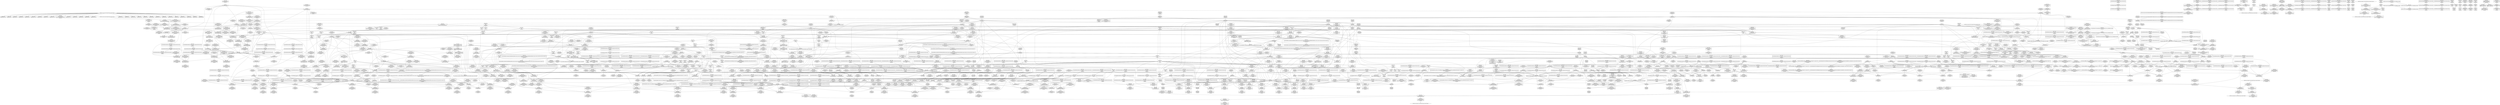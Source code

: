 digraph {
	CE0x4162e40 [shape=record,shape=Mrecord,label="{CE0x4162e40|VOIDTB_TE:_CE_104,112_}"]
	CE0x417e110 [shape=record,shape=Mrecord,label="{CE0x417e110|current_sid:security|security/selinux/hooks.c,218|*SummSource*}"]
	CE0x412f370 [shape=record,shape=Mrecord,label="{CE0x412f370|i64_2|*Constant*|*SummSink*}"]
	CE0x4174e80 [shape=record,shape=Mrecord,label="{CE0x4174e80|current_sid:land.lhs.true2|*SummSink*}"]
	CE0x41493e0 [shape=record,shape=Mrecord,label="{CE0x41493e0|i64_4|*Constant*|*SummSource*}"]
	CE0x413b4d0 [shape=record,shape=Mrecord,label="{CE0x413b4d0|i64*_getelementptr_inbounds_(_6_x_i64_,_6_x_i64_*___llvm_gcov_ctr284,_i64_0,_i64_5)|*Constant*}"]
	CE0x4176570 [shape=record,shape=Mrecord,label="{CE0x4176570|i64_3|*Constant*|*SummSource*}"]
	CE0x419e3c0 [shape=record,shape=Mrecord,label="{CE0x419e3c0|task_sid:do.body|*SummSink*}"]
	CE0x4158b10 [shape=record,shape=Mrecord,label="{CE0x4158b10|i8*_getelementptr_inbounds_(_25_x_i8_,_25_x_i8_*_.str3,_i32_0,_i32_0)|*Constant*|*SummSource*}"]
	CE0x422c7f0 [shape=record,shape=Mrecord,label="{CE0x422c7f0|__preempt_count_add:tmp6|./arch/x86/include/asm/preempt.h,73|*SummSink*}"]
	CE0x41ce740 [shape=record,shape=Mrecord,label="{CE0x41ce740|i64*_getelementptr_inbounds_(_4_x_i64_,_4_x_i64_*___llvm_gcov_ctr135,_i64_0,_i64_2)|*Constant*}"]
	CE0x418fd20 [shape=record,shape=Mrecord,label="{CE0x418fd20|rcu_read_unlock:call|include/linux/rcupdate.h,933|*SummSource*}"]
	CE0x41e4aa0 [shape=record,shape=Mrecord,label="{CE0x41e4aa0|i64*_getelementptr_inbounds_(_4_x_i64_,_4_x_i64_*___llvm_gcov_ctr128,_i64_0,_i64_0)|*Constant*}"]
	CE0x4162c80 [shape=record,shape=Mrecord,label="{CE0x4162c80|VOIDTB_TE:_CE_88,89_}"]
	CE0x418ede0 [shape=record,shape=Mrecord,label="{CE0x418ede0|i64_1|*Constant*}"]
	CE0x4176230 [shape=record,shape=Mrecord,label="{CE0x4176230|current_sid:tobool|security/selinux/hooks.c,218|*SummSink*}"]
	CE0x41d8830 [shape=record,shape=Mrecord,label="{CE0x41d8830|cred_sid:bb|*SummSource*}"]
	CE0x4153af0 [shape=record,shape=Mrecord,label="{CE0x4153af0|avc_has_perm:auditdata|Function::avc_has_perm&Arg::auditdata::|*SummSource*}"]
	CE0x41f4780 [shape=record,shape=Mrecord,label="{CE0x41f4780|rcu_read_unlock:if.end|*SummSink*}"]
	CE0x41d5e30 [shape=record,shape=Mrecord,label="{CE0x41d5e30|i8*_getelementptr_inbounds_(_42_x_i8_,_42_x_i8_*_.str46,_i32_0,_i32_0)|*Constant*|*SummSource*}"]
	CE0x419e2c0 [shape=record,shape=Mrecord,label="{CE0x419e2c0|rcu_read_lock:tmp2|*SummSink*}"]
	CE0x419cfe0 [shape=record,shape=Mrecord,label="{CE0x419cfe0|rcu_read_lock:entry|*SummSource*}"]
	CE0x41f2fa0 [shape=record,shape=Mrecord,label="{CE0x41f2fa0|i8*_getelementptr_inbounds_(_44_x_i8_,_44_x_i8_*_.str47,_i32_0,_i32_0)|*Constant*|*SummSource*}"]
	CE0x4120400 [shape=record,shape=Mrecord,label="{CE0x4120400|current_has_perm:call1|security/selinux/hooks.c,1543}"]
	CE0x41e0e10 [shape=record,shape=Mrecord,label="{CE0x41e0e10|rcu_read_unlock:tmp4|include/linux/rcupdate.h,933|*SummSink*}"]
	CE0x41bdd20 [shape=record,shape=Mrecord,label="{CE0x41bdd20|_call_void_mcount()_#3}"]
	CE0x425ba70 [shape=record,shape=Mrecord,label="{CE0x425ba70|__preempt_count_sub:tmp}"]
	CE0x4192a40 [shape=record,shape=Mrecord,label="{CE0x4192a40|rcu_read_lock:tmp3}"]
	CE0x413d7a0 [shape=record,shape=Mrecord,label="{CE0x413d7a0|VOIDTB_TE:_CE_36,40_}"]
	CE0x4193220 [shape=record,shape=Mrecord,label="{CE0x4193220|task_sid:tmp14|security/selinux/hooks.c,208|*SummSource*}"]
	CE0x4158d10 [shape=record,shape=Mrecord,label="{CE0x4158d10|GLOBAL:lockdep_rcu_suspicious|*Constant*}"]
	CE0x412c8f0 [shape=record,shape=Mrecord,label="{CE0x412c8f0|_call_void_rcu_read_unlock()_#10,_!dbg_!27748|security/selinux/hooks.c,209|*SummSink*}"]
	CE0x41b50b0 [shape=record,shape=Mrecord,label="{CE0x41b50b0|__preempt_count_sub:tmp3}"]
	CE0x41b6dc0 [shape=record,shape=Mrecord,label="{CE0x41b6dc0|i64*_getelementptr_inbounds_(_4_x_i64_,_4_x_i64_*___llvm_gcov_ctr129,_i64_0,_i64_2)|*Constant*}"]
	CE0x4144180 [shape=record,shape=Mrecord,label="{CE0x4144180|current_sid:tmp10|security/selinux/hooks.c,218|*SummSink*}"]
	CE0x417af30 [shape=record,shape=Mrecord,label="{CE0x417af30|current_sid:tmp8|security/selinux/hooks.c,218|*SummSink*}"]
	"CONST[source:1(input),value:2(dynamic)][purpose:{object}][SrcIdx:1]"
	CE0x4176500 [shape=record,shape=Mrecord,label="{CE0x4176500|i64_3|*Constant*}"]
	CE0x41b5670 [shape=record,shape=Mrecord,label="{CE0x41b5670|i64*_getelementptr_inbounds_(_4_x_i64_,_4_x_i64_*___llvm_gcov_ctr129,_i64_0,_i64_0)|*Constant*}"]
	CE0x41a6780 [shape=record,shape=Mrecord,label="{CE0x41a6780|rcu_read_unlock:tmp7|include/linux/rcupdate.h,933|*SummSink*}"]
	CE0x41d7720 [shape=record,shape=Mrecord,label="{CE0x41d7720|i64*_getelementptr_inbounds_(_11_x_i64_,_11_x_i64_*___llvm_gcov_ctr127,_i64_0,_i64_10)|*Constant*}"]
	CE0x41efe90 [shape=record,shape=Mrecord,label="{CE0x41efe90|rcu_read_unlock:tmp10|include/linux/rcupdate.h,933|*SummSink*}"]
	CE0x4174f70 [shape=record,shape=Mrecord,label="{CE0x4174f70|current_sid:do.end}"]
	CE0x41c12a0 [shape=record,shape=Mrecord,label="{CE0x41c12a0|rcu_read_lock:tobool|include/linux/rcupdate.h,882|*SummSink*}"]
	CE0x417da00 [shape=record,shape=Mrecord,label="{CE0x417da00|current_sid:tmp21|security/selinux/hooks.c,218|*SummSink*}"]
	CE0x41752e0 [shape=record,shape=Mrecord,label="{CE0x41752e0|current_sid:tmp6|security/selinux/hooks.c,218|*SummSink*}"]
	CE0x413fa20 [shape=record,shape=Mrecord,label="{CE0x413fa20|current_sid:call|security/selinux/hooks.c,218|*SummSource*}"]
	CE0x4191170 [shape=record,shape=Mrecord,label="{CE0x4191170|GLOBAL:task_sid.__warned|Global_var:task_sid.__warned}"]
	CE0x41e0d30 [shape=record,shape=Mrecord,label="{CE0x41e0d30|rcu_read_unlock:tobool|include/linux/rcupdate.h,933|*SummSink*}"]
	CE0x41e7450 [shape=record,shape=Mrecord,label="{CE0x41e7450|rcu_read_lock:tmp9|include/linux/rcupdate.h,882|*SummSink*}"]
	CE0x41f0c70 [shape=record,shape=Mrecord,label="{CE0x41f0c70|rcu_read_unlock:tmp11|include/linux/rcupdate.h,933}"]
	CE0x415b8e0 [shape=record,shape=Mrecord,label="{CE0x415b8e0|COLLAPSED:_GCMRE___llvm_gcov_ctr128_internal_global_4_x_i64_zeroinitializer:_elem_0:default:}"]
	CE0x415c7a0 [shape=record,shape=Mrecord,label="{CE0x415c7a0|i64*_getelementptr_inbounds_(_2_x_i64_,_2_x_i64_*___llvm_gcov_ctr98,_i64_0,_i64_1)|*Constant*|*SummSource*}"]
	CE0x419f910 [shape=record,shape=Mrecord,label="{CE0x419f910|_call_void_mcount()_#3|*SummSource*}"]
	CE0x412bd20 [shape=record,shape=Mrecord,label="{CE0x412bd20|GLOBAL:cred_sid|*Constant*|*SummSink*}"]
	CE0x4142cd0 [shape=record,shape=Mrecord,label="{CE0x4142cd0|task_sid:tmp27|security/selinux/hooks.c,208}"]
	CE0x41a5200 [shape=record,shape=Mrecord,label="{CE0x41a5200|i64*_getelementptr_inbounds_(_13_x_i64_,_13_x_i64_*___llvm_gcov_ctr126,_i64_0,_i64_1)|*Constant*}"]
	CE0x41820d0 [shape=record,shape=Mrecord,label="{CE0x41820d0|get_current:tmp3|*SummSource*}"]
	CE0x41b30b0 [shape=record,shape=Mrecord,label="{CE0x41b30b0|rcu_lock_release:tmp4|include/linux/rcupdate.h,423|*SummSource*}"]
	CE0x4196520 [shape=record,shape=Mrecord,label="{CE0x4196520|task_sid:tmp24|security/selinux/hooks.c,208|*SummSink*}"]
	CE0x41f04a0 [shape=record,shape=Mrecord,label="{CE0x41f04a0|rcu_read_unlock:tmp13|include/linux/rcupdate.h,933}"]
	CE0x41e5a30 [shape=record,shape=Mrecord,label="{CE0x41e5a30|_call_void_asm_addl_$1,_%gs:$0_,_*m,ri,*m,_dirflag_,_fpsr_,_flags_(i32*___preempt_count,_i32_%val,_i32*___preempt_count)_#3,_!dbg_!27714,_!srcloc_!27717|./arch/x86/include/asm/preempt.h,72|*SummSource*}"]
	CE0x41cdce0 [shape=record,shape=Mrecord,label="{CE0x41cdce0|__preempt_count_sub:do.body}"]
	CE0x41c2960 [shape=record,shape=Mrecord,label="{CE0x41c2960|rcu_read_lock:do.end|*SummSource*}"]
	CE0x41e47b0 [shape=record,shape=Mrecord,label="{CE0x41e47b0|__rcu_read_unlock:tmp}"]
	CE0x4178da0 [shape=record,shape=Mrecord,label="{CE0x4178da0|task_sid:tmp22|security/selinux/hooks.c,208}"]
	CE0x41913c0 [shape=record,shape=Mrecord,label="{CE0x41913c0|GLOBAL:task_sid.__warned|Global_var:task_sid.__warned|*SummSink*}"]
	CE0x415cc00 [shape=record,shape=Mrecord,label="{CE0x415cc00|i64_6|*Constant*}"]
	CE0x41e4e90 [shape=record,shape=Mrecord,label="{CE0x41e4e90|rcu_read_unlock:tmp17|include/linux/rcupdate.h,933}"]
	CE0x41b0920 [shape=record,shape=Mrecord,label="{CE0x41b0920|__rcu_read_lock:bb}"]
	CE0x41483b0 [shape=record,shape=Mrecord,label="{CE0x41483b0|VOIDTB_TE:_CE_56,64_}"]
	CE0x413e890 [shape=record,shape=Mrecord,label="{CE0x413e890|current_has_perm:tmp3}"]
	CE0x41546e0 [shape=record,shape=Mrecord,label="{CE0x41546e0|current_sid:call4|security/selinux/hooks.c,218|*SummSource*}"]
	CE0x41b81c0 [shape=record,shape=Mrecord,label="{CE0x41b81c0|GLOBAL:__preempt_count_sub|*Constant*|*SummSource*}"]
	CE0x418df80 [shape=record,shape=Mrecord,label="{CE0x418df80|_call_void_mcount()_#3|*SummSink*}"]
	CE0x4133480 [shape=record,shape=Mrecord,label="{CE0x4133480|i64*_getelementptr_inbounds_(_6_x_i64_,_6_x_i64_*___llvm_gcov_ctr284,_i64_0,_i64_5)|*Constant*|*SummSink*}"]
	CE0x4151910 [shape=record,shape=Mrecord,label="{CE0x4151910|VOIDTB_TE:_CE_160,168_}"]
	CE0x41311f0 [shape=record,shape=Mrecord,label="{CE0x41311f0|i64*_getelementptr_inbounds_(_6_x_i64_,_6_x_i64_*___llvm_gcov_ctr284,_i64_0,_i64_4)|*Constant*|*SummSource*}"]
	CE0x41a38b0 [shape=record,shape=Mrecord,label="{CE0x41a38b0|task_sid:do.body5|*SummSource*}"]
	CE0x41513e0 [shape=record,shape=Mrecord,label="{CE0x41513e0|selinux_task_setioprio:tmp7|security/selinux/hooks.c,3609}"]
	CE0x41b8150 [shape=record,shape=Mrecord,label="{CE0x41b8150|GLOBAL:__preempt_count_sub|*Constant*|*SummSink*}"]
	CE0x4153570 [shape=record,shape=Mrecord,label="{CE0x4153570|%struct.common_audit_data*_null|*Constant*|*SummSource*}"]
	CE0x4270100 [shape=record,shape=Mrecord,label="{CE0x4270100|__preempt_count_sub:tmp3|*SummSink*}"]
	CE0x41bf550 [shape=record,shape=Mrecord,label="{CE0x41bf550|_call_void_asm_sideeffect_,_memory_,_dirflag_,_fpsr_,_flags_()_#3,_!dbg_!27711,_!srcloc_!27714|include/linux/rcupdate.h,244|*SummSink*}"]
	CE0x4171a80 [shape=record,shape=Mrecord,label="{CE0x4171a80|i64*_getelementptr_inbounds_(_11_x_i64_,_11_x_i64_*___llvm_gcov_ctr125,_i64_0,_i64_8)|*Constant*|*SummSink*}"]
	CE0x41b0400 [shape=record,shape=Mrecord,label="{CE0x41b0400|_ret_void,_!dbg_!27717|include/linux/rcupdate.h,245|*SummSource*}"]
	CE0x417e650 [shape=record,shape=Mrecord,label="{CE0x417e650|current_sid:tmp22|security/selinux/hooks.c,218|*SummSource*}"]
	CE0x41c4a00 [shape=record,shape=Mrecord,label="{CE0x41c4a00|i64*_getelementptr_inbounds_(_11_x_i64_,_11_x_i64_*___llvm_gcov_ctr127,_i64_0,_i64_0)|*Constant*|*SummSink*}"]
	CE0x425d330 [shape=record,shape=Mrecord,label="{CE0x425d330|__preempt_count_add:do.body|*SummSource*}"]
	CE0x41e8e40 [shape=record,shape=Mrecord,label="{CE0x41e8e40|__rcu_read_lock:tmp3|*SummSink*}"]
	CE0x41ac200 [shape=record,shape=Mrecord,label="{CE0x41ac200|rcu_read_unlock:tmp19|include/linux/rcupdate.h,933}"]
	CE0x4178ed0 [shape=record,shape=Mrecord,label="{CE0x4178ed0|task_sid:tmp21|security/selinux/hooks.c,208|*SummSink*}"]
	CE0x41c9e90 [shape=record,shape=Mrecord,label="{CE0x41c9e90|rcu_read_lock:tmp7|include/linux/rcupdate.h,882|*SummSource*}"]
	CE0x417aa80 [shape=record,shape=Mrecord,label="{CE0x417aa80|current_sid:land.lhs.true2}"]
	CE0x41f0350 [shape=record,shape=Mrecord,label="{CE0x41f0350|rcu_read_unlock:call3|include/linux/rcupdate.h,933|*SummSink*}"]
	CE0x4174c30 [shape=record,shape=Mrecord,label="{CE0x4174c30|current_sid:if.then|*SummSource*}"]
	CE0x41774f0 [shape=record,shape=Mrecord,label="{CE0x41774f0|current_sid:tobool|security/selinux/hooks.c,218}"]
	CE0x418dc70 [shape=record,shape=Mrecord,label="{CE0x418dc70|task_sid:call|security/selinux/hooks.c,208|*SummSink*}"]
	CE0x41c2fd0 [shape=record,shape=Mrecord,label="{CE0x41c2fd0|GLOBAL:rcu_read_unlock.__warned|Global_var:rcu_read_unlock.__warned|*SummSource*}"]
	CE0x41468a0 [shape=record,shape=Mrecord,label="{CE0x41468a0|i16_2|*Constant*|*SummSource*}"]
	CE0x417ca90 [shape=record,shape=Mrecord,label="{CE0x417ca90|rcu_lock_acquire:map|Function::rcu_lock_acquire&Arg::map::|*SummSource*}"]
	CE0x4129200 [shape=record,shape=Mrecord,label="{CE0x4129200|selinux_task_setioprio:bb}"]
	CE0x413b460 [shape=record,shape=Mrecord,label="{CE0x413b460|i64_1|*Constant*|*SummSink*}"]
	CE0x41c7c00 [shape=record,shape=Mrecord,label="{CE0x41c7c00|_call_void___preempt_count_add(i32_1)_#10,_!dbg_!27711|include/linux/rcupdate.h,239|*SummSink*}"]
	CE0x41287b0 [shape=record,shape=Mrecord,label="{CE0x41287b0|VOIDTB_TE:_CE_144,152_}"]
	CE0x4182a40 [shape=record,shape=Mrecord,label="{CE0x4182a40|GLOBAL:current_task|Global_var:current_task|*SummSource*}"]
	CE0x41937d0 [shape=record,shape=Mrecord,label="{CE0x41937d0|__rcu_read_lock:entry}"]
	CE0x4194f60 [shape=record,shape=Mrecord,label="{CE0x4194f60|i64*_getelementptr_inbounds_(_13_x_i64_,_13_x_i64_*___llvm_gcov_ctr126,_i64_0,_i64_10)|*Constant*}"]
	CE0x4153b80 [shape=record,shape=Mrecord,label="{CE0x4153b80|GLOBAL:current_has_perm|*Constant*|*SummSink*}"]
	CE0x412e340 [shape=record,shape=Mrecord,label="{CE0x412e340|selinux_task_setioprio:tmp11|security/selinux/hooks.c,3612|*SummSink*}"]
	CE0x41a3320 [shape=record,shape=Mrecord,label="{CE0x41a3320|i8*_getelementptr_inbounds_(_41_x_i8_,_41_x_i8_*_.str44,_i32_0,_i32_0)|*Constant*|*SummSink*}"]
	CE0x419bdc0 [shape=record,shape=Mrecord,label="{CE0x419bdc0|_call_void_rcu_read_unlock()_#10,_!dbg_!27748|security/selinux/hooks.c,209}"]
	CE0x41aa2d0 [shape=record,shape=Mrecord,label="{CE0x41aa2d0|cred_sid:tmp}"]
	CE0x41401a0 [shape=record,shape=Mrecord,label="{CE0x41401a0|current_sid:tmp1}"]
	CE0x41a99a0 [shape=record,shape=Mrecord,label="{CE0x41a99a0|rcu_read_lock:land.lhs.true2|*SummSink*}"]
	CE0x417fa80 [shape=record,shape=Mrecord,label="{CE0x417fa80|0:_i8,_:_GCMR_rcu_read_lock.__warned_internal_global_i8_0,_section_.data.unlikely_,_align_1:_elem_0:default:}"]
	CE0x41c86b0 [shape=record,shape=Mrecord,label="{CE0x41c86b0|rcu_read_lock:tmp11|include/linux/rcupdate.h,882|*SummSink*}"]
	CE0x421a040 [shape=record,shape=Mrecord,label="{CE0x421a040|_call_void_asm_addl_$1,_%gs:$0_,_*m,ri,*m,_dirflag_,_fpsr_,_flags_(i32*___preempt_count,_i32_%val,_i32*___preempt_count)_#3,_!dbg_!27714,_!srcloc_!27717|./arch/x86/include/asm/preempt.h,72}"]
	CE0x41a8730 [shape=record,shape=Mrecord,label="{CE0x41a8730|rcu_read_lock:bb}"]
	CE0x4192480 [shape=record,shape=Mrecord,label="{CE0x4192480|task_sid:tmp8|security/selinux/hooks.c,208}"]
	CE0x41ac4d0 [shape=record,shape=Mrecord,label="{CE0x41ac4d0|rcu_read_unlock:tmp20|include/linux/rcupdate.h,933}"]
	CE0x4149550 [shape=record,shape=Mrecord,label="{CE0x4149550|current_sid:tmp9|security/selinux/hooks.c,218}"]
	CE0x419e250 [shape=record,shape=Mrecord,label="{CE0x419e250|rcu_read_lock:tmp2|*SummSource*}"]
	CE0x415aac0 [shape=record,shape=Mrecord,label="{CE0x415aac0|GLOBAL:lockdep_rcu_suspicious|*Constant*|*SummSink*}"]
	CE0x4173be0 [shape=record,shape=Mrecord,label="{CE0x4173be0|i8*_getelementptr_inbounds_(_45_x_i8_,_45_x_i8_*_.str12,_i32_0,_i32_0)|*Constant*|*SummSink*}"]
	CE0x415fbc0 [shape=record,shape=Mrecord,label="{CE0x415fbc0|rcu_read_lock:tmp14|include/linux/rcupdate.h,882|*SummSource*}"]
	CE0x413c9d0 [shape=record,shape=Mrecord,label="{CE0x413c9d0|VOIDTB_TE:_CE_24,28_}"]
	CE0x415d8a0 [shape=record,shape=Mrecord,label="{CE0x415d8a0|rcu_read_lock:tmp13|include/linux/rcupdate.h,882|*SummSink*}"]
	CE0x41f3af0 [shape=record,shape=Mrecord,label="{CE0x41f3af0|rcu_read_unlock:land.lhs.true}"]
	CE0x41c6390 [shape=record,shape=Mrecord,label="{CE0x41c6390|rcu_read_lock:tmp10|include/linux/rcupdate.h,882|*SummSink*}"]
	CE0x41a48c0 [shape=record,shape=Mrecord,label="{CE0x41a48c0|get_current:tmp2|*SummSink*}"]
	CE0x418fa10 [shape=record,shape=Mrecord,label="{CE0x418fa10|rcu_read_unlock:call|include/linux/rcupdate.h,933|*SummSink*}"]
	CE0x4175810 [shape=record,shape=Mrecord,label="{CE0x4175810|GLOBAL:current_sid.__warned|Global_var:current_sid.__warned}"]
	CE0x41e5fb0 [shape=record,shape=Mrecord,label="{CE0x41e5fb0|i32_934|*Constant*|*SummSource*}"]
	CE0x41dc070 [shape=record,shape=Mrecord,label="{CE0x41dc070|__rcu_read_lock:tmp6|include/linux/rcupdate.h,240}"]
	CE0x41dc330 [shape=record,shape=Mrecord,label="{CE0x41dc330|rcu_read_unlock:tmp5|include/linux/rcupdate.h,933|*SummSink*}"]
	CE0x41808c0 [shape=record,shape=Mrecord,label="{CE0x41808c0|current_sid:tmp24|security/selinux/hooks.c,220|*SummSink*}"]
	CE0x41ec1c0 [shape=record,shape=Mrecord,label="{CE0x41ec1c0|rcu_read_unlock:tmp11|include/linux/rcupdate.h,933|*SummSource*}"]
	"CONST[source:0(mediator),value:2(dynamic)][purpose:{subject}][SnkIdx:0]"
	CE0x426f900 [shape=record,shape=Mrecord,label="{CE0x426f900|__preempt_count_add:tmp4|./arch/x86/include/asm/preempt.h,72|*SummSource*}"]
	CE0x41ea0a0 [shape=record,shape=Mrecord,label="{CE0x41ea0a0|_call_void_mcount()_#3|*SummSource*}"]
	CE0x41bf4e0 [shape=record,shape=Mrecord,label="{CE0x41bf4e0|_call_void_asm_sideeffect_,_memory_,_dirflag_,_fpsr_,_flags_()_#3,_!dbg_!27711,_!srcloc_!27714|include/linux/rcupdate.h,244|*SummSource*}"]
	CE0x4219200 [shape=record,shape=Mrecord,label="{CE0x4219200|i64_ptrtoint_(i8*_blockaddress(_rcu_lock_acquire,_%__here)_to_i64)|*Constant*|*SummSink*}"]
	CE0x41d13d0 [shape=record,shape=Mrecord,label="{CE0x41d13d0|__preempt_count_sub:do.end|*SummSink*}"]
	CE0x4162d20 [shape=record,shape=Mrecord,label="{CE0x4162d20|VOIDTB_TE:_CE_96,104_}"]
	CE0x4120530 [shape=record,shape=Mrecord,label="{CE0x4120530|current_has_perm:call1|security/selinux/hooks.c,1543|*SummSource*}"]
	CE0x415abc0 [shape=record,shape=Mrecord,label="{CE0x415abc0|i32_218|*Constant*}"]
	CE0x42334c0 [shape=record,shape=Mrecord,label="{CE0x42334c0|__rcu_read_unlock:tmp3|*SummSource*}"]
	CE0x41f4bc0 [shape=record,shape=Mrecord,label="{CE0x41f4bc0|i64*_getelementptr_inbounds_(_11_x_i64_,_11_x_i64_*___llvm_gcov_ctr132,_i64_0,_i64_0)|*Constant*|*SummSink*}"]
	CE0x41ddd70 [shape=record,shape=Mrecord,label="{CE0x41ddd70|GLOBAL:__llvm_gcov_ctr132|Global_var:__llvm_gcov_ctr132}"]
	CE0x41a8dc0 [shape=record,shape=Mrecord,label="{CE0x41a8dc0|task_sid:tobool4|security/selinux/hooks.c,208}"]
	CE0x41d5510 [shape=record,shape=Mrecord,label="{CE0x41d5510|i32_883|*Constant*|*SummSource*}"]
	"CONST[source:0(mediator),value:0(static)][purpose:{operation}][SrcIdx:3]"
	CE0x41e1e60 [shape=record,shape=Mrecord,label="{CE0x41e1e60|rcu_read_unlock:tmp3|*SummSource*}"]
	CE0x412c2f0 [shape=record,shape=Mrecord,label="{CE0x412c2f0|cred_sid:cred|Function::cred_sid&Arg::cred::|*SummSource*}"]
	CE0x41bf330 [shape=record,shape=Mrecord,label="{CE0x41bf330|i64*_getelementptr_inbounds_(_4_x_i64_,_4_x_i64_*___llvm_gcov_ctr129,_i64_0,_i64_1)|*Constant*|*SummSink*}"]
	CE0x4153a50 [shape=record,shape=Mrecord,label="{CE0x4153a50|avc_has_perm:auditdata|Function::avc_has_perm&Arg::auditdata::}"]
	CE0x4143920 [shape=record,shape=Mrecord,label="{CE0x4143920|GLOBAL:cred_sid|*Constant*}"]
	CE0x4177920 [shape=record,shape=Mrecord,label="{CE0x4177920|GLOBAL:__llvm_gcov_ctr126|Global_var:__llvm_gcov_ctr126|*SummSink*}"]
	CE0x4219890 [shape=record,shape=Mrecord,label="{CE0x4219890|rcu_lock_acquire:tmp7|*SummSource*}"]
	CE0x41bad50 [shape=record,shape=Mrecord,label="{CE0x41bad50|__rcu_read_unlock:tmp6|include/linux/rcupdate.h,245|*SummSink*}"]
	CE0x4174aa0 [shape=record,shape=Mrecord,label="{CE0x4174aa0|current_sid:if.then}"]
	CE0x41569e0 [shape=record,shape=Mrecord,label="{CE0x41569e0|current_sid:do.body|*SummSink*}"]
	CE0x41aa6b0 [shape=record,shape=Mrecord,label="{CE0x41aa6b0|cred_sid:tmp|*SummSource*}"]
	CE0x4230340 [shape=record,shape=Mrecord,label="{CE0x4230340|_call_void_mcount()_#3|*SummSink*}"]
	CE0x417b350 [shape=record,shape=Mrecord,label="{CE0x417b350|i64_5|*Constant*}"]
	CE0x4152aa0 [shape=record,shape=Mrecord,label="{CE0x4152aa0|_call_void_mcount()_#3|*SummSource*}"]
	CE0x415cef0 [shape=record,shape=Mrecord,label="{CE0x415cef0|rcu_read_unlock:tmp18|include/linux/rcupdate.h,933|*SummSink*}"]
	CE0x41d9f00 [shape=record,shape=Mrecord,label="{CE0x41d9f00|cred_sid:sid|security/selinux/hooks.c,197}"]
	CE0x41afe80 [shape=record,shape=Mrecord,label="{CE0x41afe80|__rcu_read_unlock:entry|*SummSink*}"]
	CE0x4181b80 [shape=record,shape=Mrecord,label="{CE0x4181b80|task_sid:tobool|security/selinux/hooks.c,208|*SummSource*}"]
	CE0x411fdf0 [shape=record,shape=Mrecord,label="{CE0x411fdf0|current_sid:entry|*SummSink*}"]
	CE0x421ed80 [shape=record,shape=Mrecord,label="{CE0x421ed80|rcu_lock_release:__here}"]
	CE0x4150e00 [shape=record,shape=Mrecord,label="{CE0x4150e00|i32_0|*Constant*|*SummSource*}"]
	CE0x419f6d0 [shape=record,shape=Mrecord,label="{CE0x419f6d0|rcu_read_lock:call|include/linux/rcupdate.h,882|*SummSource*}"]
	CE0x41e20f0 [shape=record,shape=Mrecord,label="{CE0x41e20f0|i64*_getelementptr_inbounds_(_4_x_i64_,_4_x_i64_*___llvm_gcov_ctr130,_i64_0,_i64_2)|*Constant*|*SummSink*}"]
	CE0x4143500 [shape=record,shape=Mrecord,label="{CE0x4143500|task_sid:tmp27|security/selinux/hooks.c,208|*SummSource*}"]
	CE0x41c5160 [shape=record,shape=Mrecord,label="{CE0x41c5160|rcu_read_lock:if.end|*SummSink*}"]
	CE0x41952c0 [shape=record,shape=Mrecord,label="{CE0x41952c0|i64*_getelementptr_inbounds_(_13_x_i64_,_13_x_i64_*___llvm_gcov_ctr126,_i64_0,_i64_10)|*Constant*|*SummSource*}"]
	CE0x413ed90 [shape=record,shape=Mrecord,label="{CE0x413ed90|_call_void_mcount()_#3|*SummSource*}"]
	CE0x414dc40 [shape=record,shape=Mrecord,label="{CE0x414dc40|_call_void_mcount()_#3|*SummSink*}"]
	CE0x41c6500 [shape=record,shape=Mrecord,label="{CE0x41c6500|rcu_read_lock:tmp11|include/linux/rcupdate.h,882}"]
	CE0x41964b0 [shape=record,shape=Mrecord,label="{CE0x41964b0|task_sid:tmp24|security/selinux/hooks.c,208|*SummSource*}"]
	CE0x4160420 [shape=record,shape=Mrecord,label="{CE0x4160420|rcu_read_lock:tmp16|include/linux/rcupdate.h,882}"]
	CE0x419f550 [shape=record,shape=Mrecord,label="{CE0x419f550|_ret_void,_!dbg_!27717|include/linux/rcupdate.h,419|*SummSink*}"]
	CE0x4145df0 [shape=record,shape=Mrecord,label="{CE0x4145df0|avc_has_perm:ssid|Function::avc_has_perm&Arg::ssid::}"]
	CE0x4195450 [shape=record,shape=Mrecord,label="{CE0x4195450|task_sid:tmp22|security/selinux/hooks.c,208|*SummSink*}"]
	CE0x41923f0 [shape=record,shape=Mrecord,label="{CE0x41923f0|task_sid:tmp7|security/selinux/hooks.c,208|*SummSink*}"]
	CE0x41dc440 [shape=record,shape=Mrecord,label="{CE0x41dc440|rcu_read_unlock:tmp6|include/linux/rcupdate.h,933}"]
	CE0x4147320 [shape=record,shape=Mrecord,label="{CE0x4147320|VOIDTB_TE:_CE_16,20_}"]
	CE0x41620c0 [shape=record,shape=Mrecord,label="{CE0x41620c0|current_has_perm:tmp|*SummSource*}"]
	CE0x41d5d70 [shape=record,shape=Mrecord,label="{CE0x41d5d70|i8*_getelementptr_inbounds_(_42_x_i8_,_42_x_i8_*_.str46,_i32_0,_i32_0)|*Constant*}"]
	CE0x4173980 [shape=record,shape=Mrecord,label="{CE0x4173980|i32_218|*Constant*|*SummSink*}"]
	CE0x41330c0 [shape=record,shape=Mrecord,label="{CE0x41330c0|i64*_getelementptr_inbounds_(_4_x_i64_,_4_x_i64_*___llvm_gcov_ctr130,_i64_0,_i64_0)|*Constant*|*SummSink*}"]
	CE0x4156e20 [shape=record,shape=Mrecord,label="{CE0x4156e20|current_sid:do.body}"]
	CE0x4121170 [shape=record,shape=Mrecord,label="{CE0x4121170|_ret_i32_%call7,_!dbg_!27749|security/selinux/hooks.c,210|*SummSource*}"]
	CE0x41c3bd0 [shape=record,shape=Mrecord,label="{CE0x41c3bd0|get_current:tmp4|./arch/x86/include/asm/current.h,14}"]
	CE0x41c3a50 [shape=record,shape=Mrecord,label="{CE0x41c3a50|rcu_read_lock:if.end}"]
	CE0x41938b0 [shape=record,shape=Mrecord,label="{CE0x41938b0|GLOBAL:__rcu_read_lock|*Constant*|*SummSource*}"]
	CE0x41d11a0 [shape=record,shape=Mrecord,label="{CE0x41d11a0|__preempt_count_sub:do.end}"]
	CE0x4196840 [shape=record,shape=Mrecord,label="{CE0x4196840|task_sid:tmp25|security/selinux/hooks.c,208|*SummSource*}"]
	CE0x413a370 [shape=record,shape=Mrecord,label="{CE0x413a370|i64*_getelementptr_inbounds_(_6_x_i64_,_6_x_i64_*___llvm_gcov_ctr284,_i64_0,_i64_0)|*Constant*|*SummSink*}"]
	CE0x412fa10 [shape=record,shape=Mrecord,label="{CE0x412fa10|_call_void_mcount()_#3}"]
	CE0x4170d20 [shape=record,shape=Mrecord,label="{CE0x4170d20|task_sid:tobool|security/selinux/hooks.c,208}"]
	CE0x41f0760 [shape=record,shape=Mrecord,label="{CE0x41f0760|_call_void_mcount()_#3|*SummSource*}"]
	CE0x41ead00 [shape=record,shape=Mrecord,label="{CE0x41ead00|i64*_getelementptr_inbounds_(_4_x_i64_,_4_x_i64_*___llvm_gcov_ctr128,_i64_0,_i64_3)|*Constant*|*SummSink*}"]
	CE0x4178890 [shape=record,shape=Mrecord,label="{CE0x4178890|task_sid:tmp20|security/selinux/hooks.c,208}"]
	CE0x41a0dd0 [shape=record,shape=Mrecord,label="{CE0x41a0dd0|task_sid:tmp17|security/selinux/hooks.c,208}"]
	CE0x41e5200 [shape=record,shape=Mrecord,label="{CE0x41e5200|rcu_read_unlock:tmp18|include/linux/rcupdate.h,933}"]
	CE0x4180cd0 [shape=record,shape=Mrecord,label="{CE0x4180cd0|task_sid:do.body}"]
	CE0x4183630 [shape=record,shape=Mrecord,label="{CE0x4183630|task_sid:bb|*SummSource*}"]
	CE0x417b220 [shape=record,shape=Mrecord,label="{CE0x417b220|current_sid:tobool1|security/selinux/hooks.c,218|*SummSink*}"]
	CE0x413fd20 [shape=record,shape=Mrecord,label="{CE0x413fd20|i64*_getelementptr_inbounds_(_2_x_i64_,_2_x_i64_*___llvm_gcov_ctr136,_i64_0,_i64_0)|*Constant*}"]
	CE0x41d8d20 [shape=record,shape=Mrecord,label="{CE0x41d8d20|rcu_read_unlock:tmp16|include/linux/rcupdate.h,933}"]
	CE0x421a3b0 [shape=record,shape=Mrecord,label="{CE0x421a3b0|void_(i32*,_i32,_i32*)*_asm_addl_$1,_%gs:$0_,_*m,ri,*m,_dirflag_,_fpsr_,_flags_}"]
	CE0x41d3b60 [shape=record,shape=Mrecord,label="{CE0x41d3b60|rcu_read_lock:tmp18|include/linux/rcupdate.h,882|*SummSink*}"]
	CE0x422f300 [shape=record,shape=Mrecord,label="{CE0x422f300|i64*_getelementptr_inbounds_(_4_x_i64_,_4_x_i64_*___llvm_gcov_ctr135,_i64_0,_i64_3)|*Constant*}"]
	CE0x41d51e0 [shape=record,shape=Mrecord,label="{CE0x41d51e0|GLOBAL:lockdep_rcu_suspicious|*Constant*}"]
	CE0x41a4750 [shape=record,shape=Mrecord,label="{CE0x41a4750|i64*_getelementptr_inbounds_(_4_x_i64_,_4_x_i64_*___llvm_gcov_ctr128,_i64_0,_i64_1)|*Constant*|*SummSink*}"]
	CE0x41babd0 [shape=record,shape=Mrecord,label="{CE0x41babd0|__rcu_read_unlock:tmp6|include/linux/rcupdate.h,245}"]
	CE0x4171210 [shape=record,shape=Mrecord,label="{CE0x4171210|current_sid:tmp|*SummSource*}"]
	CE0x4179f70 [shape=record,shape=Mrecord,label="{CE0x4179f70|task_sid:tmp9|security/selinux/hooks.c,208|*SummSink*}"]
	CE0x4155910 [shape=record,shape=Mrecord,label="{CE0x4155910|i32_78|*Constant*|*SummSink*}"]
	CE0x425bae0 [shape=record,shape=Mrecord,label="{CE0x425bae0|COLLAPSED:_GCMRE___llvm_gcov_ctr135_internal_global_4_x_i64_zeroinitializer:_elem_0:default:}"]
	CE0x4129b10 [shape=record,shape=Mrecord,label="{CE0x4129b10|selinux_task_setioprio:if.end|*SummSource*}"]
	CE0x421ac90 [shape=record,shape=Mrecord,label="{CE0x421ac90|i64*_getelementptr_inbounds_(_4_x_i64_,_4_x_i64_*___llvm_gcov_ctr133,_i64_0,_i64_1)|*Constant*|*SummSource*}"]
	CE0x41e7a70 [shape=record,shape=Mrecord,label="{CE0x41e7a70|rcu_read_lock:tmp|*SummSink*}"]
	CE0x41a0290 [shape=record,shape=Mrecord,label="{CE0x41a0290|cred_sid:tmp4|*LoadInst*|security/selinux/hooks.c,196|*SummSource*}"]
	CE0x414a230 [shape=record,shape=Mrecord,label="{CE0x414a230|current_has_perm:entry|*SummSource*}"]
	CE0x41a2c30 [shape=record,shape=Mrecord,label="{CE0x41a2c30|task_sid:if.then|*SummSource*}"]
	CE0x41c9770 [shape=record,shape=Mrecord,label="{CE0x41c9770|i64_0|*Constant*}"]
	CE0x411f990 [shape=record,shape=Mrecord,label="{CE0x411f990|GLOBAL:current_sid|*Constant*|*SummSource*}"]
	CE0x42602c0 [shape=record,shape=Mrecord,label="{CE0x42602c0|i64*_getelementptr_inbounds_(_4_x_i64_,_4_x_i64_*___llvm_gcov_ctr135,_i64_0,_i64_1)|*Constant*|*SummSink*}"]
	CE0x41e1620 [shape=record,shape=Mrecord,label="{CE0x41e1620|rcu_read_unlock:tmp8|include/linux/rcupdate.h,933|*SummSource*}"]
	CE0x4154260 [shape=record,shape=Mrecord,label="{CE0x4154260|selinux_task_setioprio:tmp8|security/selinux/hooks.c,3611|*SummSink*}"]
	CE0x4151b40 [shape=record,shape=Mrecord,label="{CE0x4151b40|selinux_task_setioprio:ioprio|Function::selinux_task_setioprio&Arg::ioprio::}"]
	CE0x41f46c0 [shape=record,shape=Mrecord,label="{CE0x41f46c0|rcu_read_unlock:if.end|*SummSource*}"]
	CE0x417dcf0 [shape=record,shape=Mrecord,label="{CE0x417dcf0|i32_22|*Constant*|*SummSink*}"]
	CE0x419b250 [shape=record,shape=Mrecord,label="{CE0x419b250|i64_ptrtoint_(i8*_blockaddress(_rcu_lock_release,_%__here)_to_i64)|*Constant*}"]
	CE0x41bdd90 [shape=record,shape=Mrecord,label="{CE0x41bdd90|__rcu_read_unlock:do.end|*SummSink*}"]
	CE0x38a6050 [shape=record,shape=Mrecord,label="{CE0x38a6050|selinux_task_setioprio:p|Function::selinux_task_setioprio&Arg::p::}"]
	CE0x41f19c0 [shape=record,shape=Mrecord,label="{CE0x41f19c0|_call_void_mcount()_#3}"]
	CE0x419dd70 [shape=record,shape=Mrecord,label="{CE0x419dd70|task_sid:tmp19|security/selinux/hooks.c,208|*SummSource*}"]
	CE0x41bcc70 [shape=record,shape=Mrecord,label="{CE0x41bcc70|i32_1|*Constant*}"]
	CE0x415cdc0 [shape=record,shape=Mrecord,label="{CE0x415cdc0|rcu_read_unlock:tmp18|include/linux/rcupdate.h,933|*SummSource*}"]
	CE0x4151020 [shape=record,shape=Mrecord,label="{CE0x4151020|selinux_task_setioprio:tmp6|security/selinux/hooks.c,3609|*SummSource*}"]
	CE0x41a0d60 [shape=record,shape=Mrecord,label="{CE0x41a0d60|task_sid:tmp15|security/selinux/hooks.c,208|*SummSink*}"]
	CE0x41aa230 [shape=record,shape=Mrecord,label="{CE0x41aa230|i64*_getelementptr_inbounds_(_2_x_i64_,_2_x_i64_*___llvm_gcov_ctr131,_i64_0,_i64_0)|*Constant*|*SummSink*}"]
	CE0x41dcbc0 [shape=record,shape=Mrecord,label="{CE0x41dcbc0|i64*_getelementptr_inbounds_(_11_x_i64_,_11_x_i64_*___llvm_gcov_ctr132,_i64_0,_i64_8)|*Constant*|*SummSource*}"]
	CE0x412dbb0 [shape=record,shape=Mrecord,label="{CE0x412dbb0|selinux_task_setioprio:tmp10|security/selinux/hooks.c,3612|*SummSource*}"]
	CE0x41ba570 [shape=record,shape=Mrecord,label="{CE0x41ba570|__rcu_read_unlock:do.body}"]
	CE0x41a7770 [shape=record,shape=Mrecord,label="{CE0x41a7770|__rcu_read_lock:tmp5|include/linux/rcupdate.h,239|*SummSink*}"]
	CE0x41aa410 [shape=record,shape=Mrecord,label="{CE0x41aa410|task_sid:if.then}"]
	CE0x4154ff0 [shape=record,shape=Mrecord,label="{CE0x4154ff0|get_current:entry|*SummSource*}"]
	CE0x413ea60 [shape=record,shape=Mrecord,label="{CE0x413ea60|current_has_perm:tmp3|*SummSink*}"]
	CE0x41ae630 [shape=record,shape=Mrecord,label="{CE0x41ae630|GLOBAL:rcu_lock_release|*Constant*|*SummSink*}"]
	CE0x41349f0 [shape=record,shape=Mrecord,label="{CE0x41349f0|selinux_task_setioprio:retval.0|*SummSink*}"]
	CE0x41be4a0 [shape=record,shape=Mrecord,label="{CE0x41be4a0|__preempt_count_add:tmp1}"]
	CE0x41a45d0 [shape=record,shape=Mrecord,label="{CE0x41a45d0|i64*_getelementptr_inbounds_(_4_x_i64_,_4_x_i64_*___llvm_gcov_ctr128,_i64_0,_i64_1)|*Constant*|*SummSource*}"]
	CE0x41c5430 [shape=record,shape=Mrecord,label="{CE0x41c5430|rcu_read_unlock:tmp8|include/linux/rcupdate.h,933|*SummSink*}"]
	CE0x421b220 [shape=record,shape=Mrecord,label="{CE0x421b220|__rcu_read_unlock:tmp3}"]
	CE0x4195370 [shape=record,shape=Mrecord,label="{CE0x4195370|i64*_getelementptr_inbounds_(_13_x_i64_,_13_x_i64_*___llvm_gcov_ctr126,_i64_0,_i64_10)|*Constant*|*SummSink*}"]
	CE0x414a300 [shape=record,shape=Mrecord,label="{CE0x414a300|current_has_perm:entry|*SummSink*}"]
	CE0x426f1a0 [shape=record,shape=Mrecord,label="{CE0x426f1a0|i32_0|*Constant*}"]
	CE0x41e23e0 [shape=record,shape=Mrecord,label="{CE0x41e23e0|rcu_read_unlock:tmp|*SummSink*}"]
	CE0x414d570 [shape=record,shape=Mrecord,label="{CE0x414d570|i64*_getelementptr_inbounds_(_6_x_i64_,_6_x_i64_*___llvm_gcov_ctr284,_i64_0,_i64_3)|*Constant*}"]
	CE0x42513c0 [shape=record,shape=Mrecord,label="{CE0x42513c0|i64*_getelementptr_inbounds_(_4_x_i64_,_4_x_i64_*___llvm_gcov_ctr135,_i64_0,_i64_0)|*Constant*|*SummSink*}"]
	CE0x41bbd40 [shape=record,shape=Mrecord,label="{CE0x41bbd40|rcu_lock_acquire:tmp6|*SummSource*}"]
	CE0x41afe10 [shape=record,shape=Mrecord,label="{CE0x41afe10|__rcu_read_unlock:entry|*SummSource*}"]
	CE0x4146700 [shape=record,shape=Mrecord,label="{CE0x4146700|i16_2|*Constant*}"]
	CE0x4161820 [shape=record,shape=Mrecord,label="{CE0x4161820|rcu_read_lock:tmp6|include/linux/rcupdate.h,882|*SummSink*}"]
	CE0x41cb790 [shape=record,shape=Mrecord,label="{CE0x41cb790|__rcu_read_unlock:do.end|*SummSource*}"]
	CE0x41378b0 [shape=record,shape=Mrecord,label="{CE0x41378b0|GLOBAL:current_has_perm|*Constant*}"]
	CE0x42501b0 [shape=record,shape=Mrecord,label="{CE0x42501b0|__preempt_count_sub:tmp7|./arch/x86/include/asm/preempt.h,78|*SummSink*}"]
	CE0x41d7c00 [shape=record,shape=Mrecord,label="{CE0x41d7c00|rcu_read_lock:tmp21|include/linux/rcupdate.h,884|*SummSink*}"]
	CE0x4218f70 [shape=record,shape=Mrecord,label="{CE0x4218f70|i64_ptrtoint_(i8*_blockaddress(_rcu_lock_acquire,_%__here)_to_i64)|*Constant*}"]
	CE0x41c8590 [shape=record,shape=Mrecord,label="{CE0x41c8590|i32_1|*Constant*}"]
	CE0x4232260 [shape=record,shape=Mrecord,label="{CE0x4232260|rcu_lock_acquire:tmp4|include/linux/rcupdate.h,418}"]
	CE0x41b3bb0 [shape=record,shape=Mrecord,label="{CE0x41b3bb0|i64*_getelementptr_inbounds_(_4_x_i64_,_4_x_i64_*___llvm_gcov_ctr133,_i64_0,_i64_0)|*Constant*|*SummSink*}"]
	CE0x41573a0 [shape=record,shape=Mrecord,label="{CE0x41573a0|i64*_getelementptr_inbounds_(_11_x_i64_,_11_x_i64_*___llvm_gcov_ctr125,_i64_0,_i64_10)|*Constant*|*SummSource*}"]
	CE0x4173b70 [shape=record,shape=Mrecord,label="{CE0x4173b70|i8*_getelementptr_inbounds_(_45_x_i8_,_45_x_i8_*_.str12,_i32_0,_i32_0)|*Constant*|*SummSource*}"]
	"CONST[source:0(mediator),value:2(dynamic)][purpose:{object}][SnkIdx:1]"
	CE0x41adf30 [shape=record,shape=Mrecord,label="{CE0x41adf30|_call_void_rcu_lock_release(%struct.lockdep_map*_rcu_lock_map)_#10,_!dbg_!27733|include/linux/rcupdate.h,935}"]
	CE0x4178a50 [shape=record,shape=Mrecord,label="{CE0x4178a50|task_sid:tmp20|security/selinux/hooks.c,208|*SummSource*}"]
	CE0x4143100 [shape=record,shape=Mrecord,label="{CE0x4143100|i64*_getelementptr_inbounds_(_13_x_i64_,_13_x_i64_*___llvm_gcov_ctr126,_i64_0,_i64_12)|*Constant*|*SummSink*}"]
	CE0x414c6f0 [shape=record,shape=Mrecord,label="{CE0x414c6f0|_call_void_mcount()_#3}"]
	CE0x413e520 [shape=record,shape=Mrecord,label="{CE0x413e520|current_has_perm:tmp2}"]
	CE0x41b91e0 [shape=record,shape=Mrecord,label="{CE0x41b91e0|__rcu_read_lock:tmp2}"]
	CE0x41813f0 [shape=record,shape=Mrecord,label="{CE0x41813f0|task_sid:real_cred|security/selinux/hooks.c,208|*SummSink*}"]
	CE0x4170e90 [shape=record,shape=Mrecord,label="{CE0x4170e90|task_sid:tobool|security/selinux/hooks.c,208|*SummSink*}"]
	CE0x4176f50 [shape=record,shape=Mrecord,label="{CE0x4176f50|task_sid:tmp14|security/selinux/hooks.c,208|*SummSink*}"]
	CE0x41ce650 [shape=record,shape=Mrecord,label="{CE0x41ce650|_call_void_mcount()_#3|*SummSink*}"]
	CE0x413c960 [shape=record,shape=Mrecord,label="{CE0x413c960|VOIDTB_TE:_CE_20,24_}"]
	CE0x4190010 [shape=record,shape=Mrecord,label="{CE0x4190010|task_sid:tmp18|security/selinux/hooks.c,208}"]
	CE0x4136b90 [shape=record,shape=Mrecord,label="{CE0x4136b90|current_has_perm:perms|Function::current_has_perm&Arg::perms::|*SummSink*}"]
	CE0x41c79b0 [shape=record,shape=Mrecord,label="{CE0x41c79b0|rcu_lock_acquire:entry|*SummSink*}"]
	CE0x41d4dc0 [shape=record,shape=Mrecord,label="{CE0x41d4dc0|i8*_getelementptr_inbounds_(_25_x_i8_,_25_x_i8_*_.str45,_i32_0,_i32_0)|*Constant*|*SummSink*}"]
	CE0x4176d40 [shape=record,shape=Mrecord,label="{CE0x4176d40|current_sid:tmp5|security/selinux/hooks.c,218|*SummSource*}"]
	CE0x419bf40 [shape=record,shape=Mrecord,label="{CE0x419bf40|_call_void_rcu_read_unlock()_#10,_!dbg_!27748|security/selinux/hooks.c,209|*SummSource*}"]
	CE0x414d420 [shape=record,shape=Mrecord,label="{CE0x414d420|selinux_task_setioprio:tmp5|security/selinux/hooks.c,3608|*SummSink*}"]
	CE0x41d6bd0 [shape=record,shape=Mrecord,label="{CE0x41d6bd0|rcu_read_lock:tmp19|include/linux/rcupdate.h,882}"]
	CE0x4145b80 [shape=record,shape=Mrecord,label="{CE0x4145b80|avc_has_perm:entry|*SummSink*}"]
	CE0x4145290 [shape=record,shape=Mrecord,label="{CE0x4145290|current_has_perm:call2|security/selinux/hooks.c,1544|*SummSource*}"]
	CE0x418e3a0 [shape=record,shape=Mrecord,label="{CE0x418e3a0|0:_i8,_:_GCMR_task_sid.__warned_internal_global_i8_0,_section_.data.unlikely_,_align_1:_elem_0:default:}"]
	CE0x419cbc0 [shape=record,shape=Mrecord,label="{CE0x419cbc0|_ret_void,_!dbg_!27735|include/linux/rcupdate.h,938|*SummSource*}"]
	CE0x41a7d80 [shape=record,shape=Mrecord,label="{CE0x41a7d80|task_sid:call3|security/selinux/hooks.c,208}"]
	CE0x41b3d40 [shape=record,shape=Mrecord,label="{CE0x41b3d40|rcu_lock_release:tmp|*SummSource*}"]
	CE0x41aaa00 [shape=record,shape=Mrecord,label="{CE0x41aaa00|rcu_read_lock:do.body|*SummSource*}"]
	CE0x424fb00 [shape=record,shape=Mrecord,label="{CE0x424fb00|__preempt_count_sub:tmp4|./arch/x86/include/asm/preempt.h,77|*SummSink*}"]
	CE0x41588c0 [shape=record,shape=Mrecord,label="{CE0x41588c0|i8*_getelementptr_inbounds_(_25_x_i8_,_25_x_i8_*_.str3,_i32_0,_i32_0)|*Constant*}"]
	CE0x41296e0 [shape=record,shape=Mrecord,label="{CE0x41296e0|selinux_task_setioprio:tmp|*SummSink*}"]
	CE0x4156760 [shape=record,shape=Mrecord,label="{CE0x4156760|_ret_i32_%retval.0,_!dbg_!27728|security/selinux/avc.c,775|*SummSource*}"]
	CE0x41a68f0 [shape=record,shape=Mrecord,label="{CE0x41a68f0|GLOBAL:rcu_read_unlock.__warned|Global_var:rcu_read_unlock.__warned}"]
	CE0x41a5570 [shape=record,shape=Mrecord,label="{CE0x41a5570|i64*_getelementptr_inbounds_(_13_x_i64_,_13_x_i64_*___llvm_gcov_ctr126,_i64_0,_i64_1)|*Constant*|*SummSink*}"]
	CE0x41a7cf0 [shape=record,shape=Mrecord,label="{CE0x41a7cf0|task_sid:tmp12|security/selinux/hooks.c,208|*SummSink*}"]
	CE0x412bff0 [shape=record,shape=Mrecord,label="{CE0x412bff0|cred_sid:entry|*SummSink*}"]
	CE0x41d6320 [shape=record,shape=Mrecord,label="{CE0x41d6320|i64*_getelementptr_inbounds_(_11_x_i64_,_11_x_i64_*___llvm_gcov_ctr127,_i64_0,_i64_9)|*Constant*|*SummSource*}"]
	CE0x4162720 [shape=record,shape=Mrecord,label="{CE0x4162720|current_sid:tmp4|security/selinux/hooks.c,218|*SummSource*}"]
	CE0x4157c20 [shape=record,shape=Mrecord,label="{CE0x4157c20|current_sid:call4|security/selinux/hooks.c,218}"]
	CE0x41cb590 [shape=record,shape=Mrecord,label="{CE0x41cb590|__preempt_count_sub:val|Function::__preempt_count_sub&Arg::val::}"]
	CE0x41202e0 [shape=record,shape=Mrecord,label="{CE0x41202e0|GLOBAL:task_sid|*Constant*}"]
	CE0x421f770 [shape=record,shape=Mrecord,label="{CE0x421f770|_call_void_asm_sideeffect_,_memory_,_dirflag_,_fpsr_,_flags_()_#3,_!dbg_!27711,_!srcloc_!27714|include/linux/rcupdate.h,244}"]
	CE0x41dc5e0 [shape=record,shape=Mrecord,label="{CE0x41dc5e0|_call_void_asm_sideeffect_,_memory_,_dirflag_,_fpsr_,_flags_()_#3,_!dbg_!27714,_!srcloc_!27715|include/linux/rcupdate.h,239|*SummSink*}"]
	CE0x41cb340 [shape=record,shape=Mrecord,label="{CE0x41cb340|__preempt_count_sub:entry|*SummSink*}"]
	CE0x41f3fa0 [shape=record,shape=Mrecord,label="{CE0x41f3fa0|rcu_read_unlock:bb}"]
	CE0x417d360 [shape=record,shape=Mrecord,label="{CE0x417d360|current_sid:tmp14|security/selinux/hooks.c,218|*SummSource*}"]
	CE0x41935e0 [shape=record,shape=Mrecord,label="{CE0x41935e0|task_sid:tmp15|security/selinux/hooks.c,208|*SummSource*}"]
	CE0x41571c0 [shape=record,shape=Mrecord,label="{CE0x41571c0|current_sid:tmp19|security/selinux/hooks.c,218}"]
	CE0x413bec0 [shape=record,shape=Mrecord,label="{CE0x413bec0|selinux_task_setioprio:tmp7|security/selinux/hooks.c,3609|*SummSink*}"]
	CE0x415b950 [shape=record,shape=Mrecord,label="{CE0x415b950|__rcu_read_lock:tmp|*SummSource*}"]
	CE0x4219a00 [shape=record,shape=Mrecord,label="{CE0x4219a00|i8*_undef|*Constant*}"]
	CE0x41a2dc0 [shape=record,shape=Mrecord,label="{CE0x41a2dc0|task_sid:do.end}"]
	CE0x4157850 [shape=record,shape=Mrecord,label="{CE0x4157850|current_sid:tmp20|security/selinux/hooks.c,218|*SummSink*}"]
	CE0x41c3340 [shape=record,shape=Mrecord,label="{CE0x41c3340|i64*_getelementptr_inbounds_(_2_x_i64_,_2_x_i64_*___llvm_gcov_ctr98,_i64_0,_i64_1)|*Constant*|*SummSink*}"]
	CE0x41baf60 [shape=record,shape=Mrecord,label="{CE0x41baf60|__preempt_count_add:bb}"]
	CE0x41a6b00 [shape=record,shape=Mrecord,label="{CE0x41a6b00|task_sid:tmp}"]
	CE0x4151c40 [shape=record,shape=Mrecord,label="{CE0x4151c40|selinux_task_setioprio:entry|*SummSink*}"]
	CE0x41d5390 [shape=record,shape=Mrecord,label="{CE0x41d5390|i32_883|*Constant*}"]
	CE0x41d6cb0 [shape=record,shape=Mrecord,label="{CE0x41d6cb0|rcu_read_lock:tmp19|include/linux/rcupdate.h,882|*SummSink*}"]
	CE0x41eb180 [shape=record,shape=Mrecord,label="{CE0x41eb180|rcu_lock_release:tmp2|*SummSource*}"]
	CE0x41b6f90 [shape=record,shape=Mrecord,label="{CE0x41b6f90|__rcu_read_unlock:tmp5|include/linux/rcupdate.h,244|*SummSink*}"]
	CE0x4176e20 [shape=record,shape=Mrecord,label="{CE0x4176e20|i64_7|*Constant*|*SummSink*}"]
	CE0x415bcc0 [shape=record,shape=Mrecord,label="{CE0x415bcc0|task_sid:tmp8|security/selinux/hooks.c,208|*SummSink*}"]
	CE0x421b6b0 [shape=record,shape=Mrecord,label="{CE0x421b6b0|rcu_lock_acquire:bb}"]
	CE0x41c05d0 [shape=record,shape=Mrecord,label="{CE0x41c05d0|_ret_void,_!dbg_!27719|./arch/x86/include/asm/preempt.h,73|*SummSink*}"]
	CE0x412bd90 [shape=record,shape=Mrecord,label="{CE0x412bd90|cred_sid:entry}"]
	CE0x41c1ac0 [shape=record,shape=Mrecord,label="{CE0x41c1ac0|_call_void_rcu_lock_acquire(%struct.lockdep_map*_rcu_lock_map)_#10,_!dbg_!27711|include/linux/rcupdate.h,881|*SummSource*}"]
	CE0x419e960 [shape=record,shape=Mrecord,label="{CE0x419e960|_call_void_rcu_read_lock()_#10,_!dbg_!27712|security/selinux/hooks.c,207}"]
	CE0x41a2840 [shape=record,shape=Mrecord,label="{CE0x41a2840|cred_sid:tmp3}"]
	CE0x41bd4a0 [shape=record,shape=Mrecord,label="{CE0x41bd4a0|_call_void_lock_acquire(%struct.lockdep_map*_%map,_i32_0,_i32_0,_i32_2,_i32_0,_%struct.lockdep_map*_null,_i64_ptrtoint_(i8*_blockaddress(_rcu_lock_acquire,_%__here)_to_i64))_#10,_!dbg_!27716|include/linux/rcupdate.h,418}"]
	CE0x41b6c00 [shape=record,shape=Mrecord,label="{CE0x41b6c00|_call_void_mcount()_#3|*SummSource*}"]
	CE0x41f3e80 [shape=record,shape=Mrecord,label="{CE0x41f3e80|rcu_read_unlock:do.end|*SummSink*}"]
	CE0x413a9c0 [shape=record,shape=Mrecord,label="{CE0x413a9c0|i32_512|*Constant*}"]
	CE0x41916a0 [shape=record,shape=Mrecord,label="{CE0x41916a0|i64*_getelementptr_inbounds_(_11_x_i64_,_11_x_i64_*___llvm_gcov_ctr127,_i64_0,_i64_1)|*Constant*|*SummSource*}"]
	CE0x4120e80 [shape=record,shape=Mrecord,label="{CE0x4120e80|task_sid:task|Function::task_sid&Arg::task::|*SummSource*}"]
	CE0x41bd7b0 [shape=record,shape=Mrecord,label="{CE0x41bd7b0|i32_0|*Constant*}"]
	CE0x4136e00 [shape=record,shape=Mrecord,label="{CE0x4136e00|current_has_perm:perms|Function::current_has_perm&Arg::perms::|*SummSource*}"]
	CE0x41e3ac0 [shape=record,shape=Mrecord,label="{CE0x41e3ac0|i32_2|*Constant*}"]
	CE0x415ade0 [shape=record,shape=Mrecord,label="{CE0x415ade0|i32_218|*Constant*|*SummSource*}"]
	CE0x41ed380 [shape=record,shape=Mrecord,label="{CE0x41ed380|__rcu_read_lock:tmp}"]
	CE0x41aefa0 [shape=record,shape=Mrecord,label="{CE0x41aefa0|GLOBAL:__rcu_read_unlock|*Constant*}"]
	CE0x41c2c50 [shape=record,shape=Mrecord,label="{CE0x41c2c50|i64*_getelementptr_inbounds_(_11_x_i64_,_11_x_i64_*___llvm_gcov_ctr127,_i64_0,_i64_0)|*Constant*|*SummSource*}"]
	CE0x41756e0 [shape=record,shape=Mrecord,label="{CE0x41756e0|current_sid:tmp7|security/selinux/hooks.c,218|*SummSink*}"]
	CE0x41f3050 [shape=record,shape=Mrecord,label="{CE0x41f3050|i8*_getelementptr_inbounds_(_44_x_i8_,_44_x_i8_*_.str47,_i32_0,_i32_0)|*Constant*|*SummSink*}"]
	CE0x41c1f90 [shape=record,shape=Mrecord,label="{CE0x41c1f90|rcu_read_lock:do.body|*SummSink*}"]
	CE0x41c0110 [shape=record,shape=Mrecord,label="{CE0x41c0110|i64*_getelementptr_inbounds_(_2_x_i64_,_2_x_i64_*___llvm_gcov_ctr98,_i64_0,_i64_0)|*Constant*|*SummSource*}"]
	CE0x4230550 [shape=record,shape=Mrecord,label="{CE0x4230550|i64_1|*Constant*}"]
	CE0x414dbd0 [shape=record,shape=Mrecord,label="{CE0x414dbd0|_call_void_mcount()_#3|*SummSource*}"]
	CE0x41e7e10 [shape=record,shape=Mrecord,label="{CE0x41e7e10|i64*_getelementptr_inbounds_(_4_x_i64_,_4_x_i64_*___llvm_gcov_ctr128,_i64_0,_i64_2)|*Constant*|*SummSink*}"]
	CE0x417eae0 [shape=record,shape=Mrecord,label="{CE0x417eae0|current_sid:tmp23|security/selinux/hooks.c,218|*SummSource*}"]
	CE0x41c6950 [shape=record,shape=Mrecord,label="{CE0x41c6950|i64*_getelementptr_inbounds_(_2_x_i64_,_2_x_i64_*___llvm_gcov_ctr98,_i64_0,_i64_0)|*Constant*|*SummSink*}"]
	CE0x4178170 [shape=record,shape=Mrecord,label="{CE0x4178170|i64_2|*Constant*}"]
	CE0x41741d0 [shape=record,shape=Mrecord,label="{CE0x41741d0|i64*_getelementptr_inbounds_(_11_x_i64_,_11_x_i64_*___llvm_gcov_ctr125,_i64_0,_i64_9)|*Constant*|*SummSink*}"]
	CE0x413f170 [shape=record,shape=Mrecord,label="{CE0x413f170|task_sid:tmp6|security/selinux/hooks.c,208|*SummSource*}"]
	CE0x41f08b0 [shape=record,shape=Mrecord,label="{CE0x41f08b0|i64*_getelementptr_inbounds_(_4_x_i64_,_4_x_i64_*___llvm_gcov_ctr130,_i64_0,_i64_2)|*Constant*}"]
	CE0x413e590 [shape=record,shape=Mrecord,label="{CE0x413e590|current_has_perm:tmp2|*SummSource*}"]
	CE0x4160750 [shape=record,shape=Mrecord,label="{CE0x4160750|rcu_read_lock:tmp16|include/linux/rcupdate.h,882|*SummSink*}"]
	CE0x41bf680 [shape=record,shape=Mrecord,label="{CE0x41bf680|_call_void___preempt_count_sub(i32_1)_#10,_!dbg_!27715|include/linux/rcupdate.h,244}"]
	CE0x4172080 [shape=record,shape=Mrecord,label="{CE0x4172080|current_sid:tmp15|security/selinux/hooks.c,218}"]
	CE0x41326e0 [shape=record,shape=Mrecord,label="{CE0x41326e0|selinux_task_setioprio:tmp9|security/selinux/hooks.c,3611|*SummSink*}"]
	CE0x413a760 [shape=record,shape=Mrecord,label="{CE0x413a760|selinux_task_setioprio:return|*SummSource*}"]
	CE0x41ae240 [shape=record,shape=Mrecord,label="{CE0x41ae240|rcu_lock_release:entry}"]
	CE0x41c9120 [shape=record,shape=Mrecord,label="{CE0x41c9120|rcu_read_lock:call3|include/linux/rcupdate.h,882|*SummSink*}"]
	CE0x421b2e0 [shape=record,shape=Mrecord,label="{CE0x421b2e0|__rcu_read_unlock:tmp3|*SummSink*}"]
	CE0x4152940 [shape=record,shape=Mrecord,label="{CE0x4152940|get_current:tmp3}"]
	CE0x41c9ac0 [shape=record,shape=Mrecord,label="{CE0x41c9ac0|__rcu_read_lock:tmp4|include/linux/rcupdate.h,239|*SummSink*}"]
	CE0x41800b0 [shape=record,shape=Mrecord,label="{CE0x41800b0|rcu_read_lock:bb|*SummSource*}"]
	CE0x413dae0 [shape=record,shape=Mrecord,label="{CE0x413dae0|current_has_perm:tmp1}"]
	CE0x42698b0 [shape=record,shape=Mrecord,label="{CE0x42698b0|__preempt_count_sub:tmp1|*SummSink*}"]
	CE0x41f4590 [shape=record,shape=Mrecord,label="{CE0x41f4590|rcu_read_unlock:if.end}"]
	CE0x412fe50 [shape=record,shape=Mrecord,label="{CE0x412fe50|current_has_perm:bb}"]
	CE0x41a6460 [shape=record,shape=Mrecord,label="{CE0x41a6460|task_sid:tmp11|security/selinux/hooks.c,208|*SummSink*}"]
	CE0x41aa0d0 [shape=record,shape=Mrecord,label="{CE0x41aa0d0|i64*_getelementptr_inbounds_(_2_x_i64_,_2_x_i64_*___llvm_gcov_ctr131,_i64_0,_i64_0)|*Constant*|*SummSource*}"]
	CE0x4219ce0 [shape=record,shape=Mrecord,label="{CE0x4219ce0|i8*_undef|*Constant*|*SummSink*}"]
	CE0x4193150 [shape=record,shape=Mrecord,label="{CE0x4193150|task_sid:tmp15|security/selinux/hooks.c,208}"]
	CE0x41331f0 [shape=record,shape=Mrecord,label="{CE0x41331f0|COLLAPSED:_GCMRE___llvm_gcov_ctr130_internal_global_4_x_i64_zeroinitializer:_elem_0:default:}"]
	CE0x4170610 [shape=record,shape=Mrecord,label="{CE0x4170610|get_current:tmp1|*SummSource*}"]
	CE0x41d39e0 [shape=record,shape=Mrecord,label="{CE0x41d39e0|rcu_read_lock:tmp18|include/linux/rcupdate.h,882|*SummSource*}"]
	CE0x41ad2c0 [shape=record,shape=Mrecord,label="{CE0x41ad2c0|i64*_getelementptr_inbounds_(_11_x_i64_,_11_x_i64_*___llvm_gcov_ctr132,_i64_0,_i64_10)|*Constant*|*SummSink*}"]
	CE0x414aff0 [shape=record,shape=Mrecord,label="{CE0x414aff0|GLOBAL:__llvm_gcov_ctr284|Global_var:__llvm_gcov_ctr284|*SummSource*}"]
	CE0x41442b0 [shape=record,shape=Mrecord,label="{CE0x41442b0|current_sid:tmp11|security/selinux/hooks.c,218}"]
	CE0x41b8250 [shape=record,shape=Mrecord,label="{CE0x41b8250|__preempt_count_sub:entry|*SummSource*}"]
	CE0x4162640 [shape=record,shape=Mrecord,label="{CE0x4162640|i64_2|*Constant*}"]
	CE0x4196440 [shape=record,shape=Mrecord,label="{CE0x4196440|i64*_getelementptr_inbounds_(_13_x_i64_,_13_x_i64_*___llvm_gcov_ctr126,_i64_0,_i64_11)|*Constant*|*SummSink*}"]
	CE0x4176980 [shape=record,shape=Mrecord,label="{CE0x4176980|_call_void_mcount()_#3|*SummSink*}"]
	CE0x4148650 [shape=record,shape=Mrecord,label="{CE0x4148650|selinux_task_setioprio:call|security/selinux/hooks.c,3607}"]
	CE0x41e9d90 [shape=record,shape=Mrecord,label="{CE0x41e9d90|_call_void_mcount()_#3}"]
	CE0x41ef2a0 [shape=record,shape=Mrecord,label="{CE0x41ef2a0|__preempt_count_add:entry|*SummSource*}"]
	CE0x41461a0 [shape=record,shape=Mrecord,label="{CE0x41461a0|avc_has_perm:ssid|Function::avc_has_perm&Arg::ssid::|*SummSink*}"]
	CE0x41823c0 [shape=record,shape=Mrecord,label="{CE0x41823c0|_call_void_rcu_read_lock()_#10,_!dbg_!27712|security/selinux/hooks.c,207|*SummSink*}"]
	CE0x413dd10 [shape=record,shape=Mrecord,label="{CE0x413dd10|i64*_getelementptr_inbounds_(_2_x_i64_,_2_x_i64_*___llvm_gcov_ctr136,_i64_0,_i64_1)|*Constant*}"]
	CE0x418df10 [shape=record,shape=Mrecord,label="{CE0x418df10|_call_void_mcount()_#3|*SummSource*}"]
	CE0x4160bd0 [shape=record,shape=Mrecord,label="{CE0x4160bd0|i64*_getelementptr_inbounds_(_11_x_i64_,_11_x_i64_*___llvm_gcov_ctr127,_i64_0,_i64_8)|*Constant*|*SummSource*}"]
	CE0x5390a50 [shape=record,shape=Mrecord,label="{CE0x5390a50|GLOBAL:cap_task_setioprio|*Constant*|*SummSink*}"]
	CE0x417d190 [shape=record,shape=Mrecord,label="{CE0x417d190|current_sid:tmp14|security/selinux/hooks.c,218}"]
	CE0x41d3450 [shape=record,shape=Mrecord,label="{CE0x41d3450|rcu_read_lock:tmp17|include/linux/rcupdate.h,882}"]
	CE0x414db30 [shape=record,shape=Mrecord,label="{CE0x414db30|selinux_task_setioprio:tmp1|*SummSink*}"]
	CE0x4155cb0 [shape=record,shape=Mrecord,label="{CE0x4155cb0|current_sid:cred|security/selinux/hooks.c,218|*SummSink*}"]
	CE0x4144810 [shape=record,shape=Mrecord,label="{CE0x4144810|current_sid:tmp17|security/selinux/hooks.c,218|*SummSource*}"]
	CE0x41b8df0 [shape=record,shape=Mrecord,label="{CE0x41b8df0|rcu_lock_release:tmp2}"]
	CE0x41dfd60 [shape=record,shape=Mrecord,label="{CE0x41dfd60|rcu_read_unlock:tobool|include/linux/rcupdate.h,933}"]
	CE0x41d8b20 [shape=record,shape=Mrecord,label="{CE0x41d8b20|i64*_getelementptr_inbounds_(_2_x_i64_,_2_x_i64_*___llvm_gcov_ctr131,_i64_0,_i64_0)|*Constant*}"]
	CE0x41eea80 [shape=record,shape=Mrecord,label="{CE0x41eea80|rcu_read_unlock:tmp15|include/linux/rcupdate.h,933|*SummSource*}"]
	CE0x41209d0 [shape=record,shape=Mrecord,label="{CE0x41209d0|task_sid:entry|*SummSource*}"]
	CE0x4254f50 [shape=record,shape=Mrecord,label="{CE0x4254f50|__preempt_count_sub:tmp6|./arch/x86/include/asm/preempt.h,78|*SummSource*}"]
	CE0x41b24e0 [shape=record,shape=Mrecord,label="{CE0x41b24e0|_call_void_mcount()_#3}"]
	CE0x421af50 [shape=record,shape=Mrecord,label="{CE0x421af50|i32_2|*Constant*|*SummSink*}"]
	CE0x41966a0 [shape=record,shape=Mrecord,label="{CE0x41966a0|task_sid:tmp26|security/selinux/hooks.c,208}"]
	CE0x41c1770 [shape=record,shape=Mrecord,label="{CE0x41c1770|_call_void_rcu_lock_acquire(%struct.lockdep_map*_rcu_lock_map)_#10,_!dbg_!27711|include/linux/rcupdate.h,881|*SummSink*}"]
	CE0x4133760 [shape=record,shape=Mrecord,label="{CE0x4133760|_ret_i32_%retval.0,_!dbg_!27723|security/selinux/hooks.c,3612}"]
	CE0x41b06a0 [shape=record,shape=Mrecord,label="{CE0x41b06a0|GLOBAL:rcu_lock_release|*Constant*}"]
	CE0x4175e90 [shape=record,shape=Mrecord,label="{CE0x4175e90|task_sid:tmp2|*SummSource*}"]
	CE0x421b3a0 [shape=record,shape=Mrecord,label="{CE0x421b3a0|_call_void_mcount()_#3}"]
	CE0x41b4e10 [shape=record,shape=Mrecord,label="{CE0x41b4e10|__preempt_count_add:tmp2|*SummSource*}"]
	CE0x41afcb0 [shape=record,shape=Mrecord,label="{CE0x41afcb0|__rcu_read_unlock:entry}"]
	CE0x4145730 [shape=record,shape=Mrecord,label="{CE0x4145730|avc_has_perm:entry|*SummSource*}"]
	CE0x417a850 [shape=record,shape=Mrecord,label="{CE0x417a850|task_sid:land.lhs.true2}"]
	CE0x417e1b0 [shape=record,shape=Mrecord,label="{CE0x417e1b0|current_sid:security|security/selinux/hooks.c,218|*SummSink*}"]
	CE0x414d720 [shape=record,shape=Mrecord,label="{CE0x414d720|current_has_perm:call|security/selinux/hooks.c,1542|*SummSink*}"]
	CE0x418f900 [shape=record,shape=Mrecord,label="{CE0x418f900|cred_sid:security|security/selinux/hooks.c,196|*SummSink*}"]
	CE0x41a2570 [shape=record,shape=Mrecord,label="{CE0x41a2570|task_sid:do.body5}"]
	CE0x4155aa0 [shape=record,shape=Mrecord,label="{CE0x4155aa0|current_sid:cred|security/selinux/hooks.c,218}"]
	CE0x41ea410 [shape=record,shape=Mrecord,label="{CE0x41ea410|i64*_getelementptr_inbounds_(_4_x_i64_,_4_x_i64_*___llvm_gcov_ctr130,_i64_0,_i64_1)|*Constant*}"]
	CE0x41c29d0 [shape=record,shape=Mrecord,label="{CE0x41c29d0|rcu_read_lock:do.end|*SummSink*}"]
	CE0x41e78e0 [shape=record,shape=Mrecord,label="{CE0x41e78e0|rcu_read_lock:tmp|*SummSource*}"]
	CE0x412f180 [shape=record,shape=Mrecord,label="{CE0x412f180|selinux_task_setioprio:tmp}"]
	CE0x4174de0 [shape=record,shape=Mrecord,label="{CE0x4174de0|current_sid:land.lhs.true2|*SummSource*}"]
	CE0x4143850 [shape=record,shape=Mrecord,label="{CE0x4143850|task_sid:tmp27|security/selinux/hooks.c,208|*SummSink*}"]
	CE0x4176bf0 [shape=record,shape=Mrecord,label="{CE0x4176bf0|GLOBAL:__llvm_gcov_ctr125|Global_var:__llvm_gcov_ctr125|*SummSink*}"]
	CE0x417f010 [shape=record,shape=Mrecord,label="{CE0x417f010|i32_1|*Constant*|*SummSource*}"]
	CE0x4170f20 [shape=record,shape=Mrecord,label="{CE0x4170f20|task_sid:tmp5|security/selinux/hooks.c,208}"]
	CE0x41ea140 [shape=record,shape=Mrecord,label="{CE0x41ea140|rcu_lock_acquire:tmp1}"]
	CE0x417a7b0 [shape=record,shape=Mrecord,label="{CE0x417a7b0|task_sid:do.end|*SummSink*}"]
	"CONST[source:0(mediator),value:0(static)][purpose:{operation}][SnkIdx:3]"
	CE0x41f2f30 [shape=record,shape=Mrecord,label="{CE0x41f2f30|i8*_getelementptr_inbounds_(_44_x_i8_,_44_x_i8_*_.str47,_i32_0,_i32_0)|*Constant*}"]
	CE0x41ecbe0 [shape=record,shape=Mrecord,label="{CE0x41ecbe0|i64*_getelementptr_inbounds_(_4_x_i64_,_4_x_i64_*___llvm_gcov_ctr128,_i64_0,_i64_2)|*Constant*}"]
	CE0x413da00 [shape=record,shape=Mrecord,label="{CE0x413da00|current_has_perm:tmp|*SummSink*}"]
	CE0x425c9d0 [shape=record,shape=Mrecord,label="{CE0x425c9d0|i64_1|*Constant*}"]
	CE0x417f2f0 [shape=record,shape=Mrecord,label="{CE0x417f2f0|current_sid:sid|security/selinux/hooks.c,220|*SummSink*}"]
	CE0x4144cd0 [shape=record,shape=Mrecord,label="{CE0x4144cd0|current_sid:tmp18|security/selinux/hooks.c,218|*SummSource*}"]
	CE0x41f17e0 [shape=record,shape=Mrecord,label="{CE0x41f17e0|rcu_lock_release:tmp3|*SummSource*}"]
	CE0x4139f00 [shape=record,shape=Mrecord,label="{CE0x4139f00|i64*_getelementptr_inbounds_(_6_x_i64_,_6_x_i64_*___llvm_gcov_ctr284,_i64_0,_i64_0)|*Constant*|*SummSource*}"]
	CE0x413d8f0 [shape=record,shape=Mrecord,label="{CE0x413d8f0|VOIDTB_TE:_CE_48,52_}"]
	CE0x41f07d0 [shape=record,shape=Mrecord,label="{CE0x41f07d0|_call_void_mcount()_#3|*SummSink*}"]
	CE0x41817b0 [shape=record,shape=Mrecord,label="{CE0x41817b0|_call_void_mcount()_#3}"]
	CE0x41eccf0 [shape=record,shape=Mrecord,label="{CE0x41eccf0|i64*_getelementptr_inbounds_(_4_x_i64_,_4_x_i64_*___llvm_gcov_ctr128,_i64_0,_i64_2)|*Constant*|*SummSource*}"]
	CE0x417f450 [shape=record,shape=Mrecord,label="{CE0x417f450|current_sid:sid|security/selinux/hooks.c,220}"]
	CE0x41a1cd0 [shape=record,shape=Mrecord,label="{CE0x41a1cd0|task_sid:do.body5|*SummSink*}"]
	CE0x41c8100 [shape=record,shape=Mrecord,label="{CE0x41c8100|i64*_getelementptr_inbounds_(_4_x_i64_,_4_x_i64_*___llvm_gcov_ctr134,_i64_0,_i64_3)|*Constant*|*SummSource*}"]
	CE0x41da0f0 [shape=record,shape=Mrecord,label="{CE0x41da0f0|cred_sid:sid|security/selinux/hooks.c,197|*SummSource*}"]
	CE0x4162dd0 [shape=record,shape=Mrecord,label="{CE0x4162dd0|VOIDTB_TE:_CE_112,120_}"]
	CE0x41e5710 [shape=record,shape=Mrecord,label="{CE0x41e5710|__preempt_count_add:tmp5|./arch/x86/include/asm/preempt.h,72|*SummSink*}"]
	CE0x4156280 [shape=record,shape=Mrecord,label="{CE0x4156280|i32_22|*Constant*}"]
	CE0x41a3b60 [shape=record,shape=Mrecord,label="{CE0x41a3b60|_call_void_mcount()_#3}"]
	CE0x41aa640 [shape=record,shape=Mrecord,label="{CE0x41aa640|COLLAPSED:_GCMRE___llvm_gcov_ctr131_internal_global_2_x_i64_zeroinitializer:_elem_0:default:}"]
	CE0x4154860 [shape=record,shape=Mrecord,label="{CE0x4154860|current_sid:call4|security/selinux/hooks.c,218|*SummSink*}"]
	CE0x41f49c0 [shape=record,shape=Mrecord,label="{CE0x41f49c0|i64*_getelementptr_inbounds_(_11_x_i64_,_11_x_i64_*___llvm_gcov_ctr132,_i64_0,_i64_0)|*Constant*|*SummSource*}"]
	CE0x42304e0 [shape=record,shape=Mrecord,label="{CE0x42304e0|rcu_lock_release:tmp|*SummSink*}"]
	CE0x4190b10 [shape=record,shape=Mrecord,label="{CE0x4190b10|_ret_void,_!dbg_!27735|include/linux/rcupdate.h,884|*SummSource*}"]
	CE0x4131060 [shape=record,shape=Mrecord,label="{CE0x4131060|i64*_getelementptr_inbounds_(_2_x_i64_,_2_x_i64_*___llvm_gcov_ctr136,_i64_0,_i64_0)|*Constant*|*SummSource*}"]
	CE0x41bc240 [shape=record,shape=Mrecord,label="{CE0x41bc240|rcu_lock_acquire:bb|*SummSource*}"]
	CE0x415fd40 [shape=record,shape=Mrecord,label="{CE0x415fd40|rcu_read_lock:tmp14|include/linux/rcupdate.h,882|*SummSink*}"]
	CE0x414af80 [shape=record,shape=Mrecord,label="{CE0x414af80|GLOBAL:__llvm_gcov_ctr284|Global_var:__llvm_gcov_ctr284}"]
	CE0x41dbc60 [shape=record,shape=Mrecord,label="{CE0x41dbc60|GLOBAL:__llvm_gcov_ctr132|Global_var:__llvm_gcov_ctr132|*SummSink*}"]
	CE0x4182bb0 [shape=record,shape=Mrecord,label="{CE0x4182bb0|task_sid:land.lhs.true}"]
	CE0x41469d0 [shape=record,shape=Mrecord,label="{CE0x41469d0|i16_2|*Constant*|*SummSink*}"]
	CE0x41805a0 [shape=record,shape=Mrecord,label="{CE0x41805a0|current_sid:tmp24|security/selinux/hooks.c,220}"]
	CE0x4194880 [shape=record,shape=Mrecord,label="{CE0x4194880|task_sid:real_cred|security/selinux/hooks.c,208|*SummSource*}"]
	CE0x42592c0 [shape=record,shape=Mrecord,label="{CE0x42592c0|__preempt_count_add:tmp5|./arch/x86/include/asm/preempt.h,72|*SummSource*}"]
	CE0x41bcb00 [shape=record,shape=Mrecord,label="{CE0x41bcb00|_call_void_lock_release(%struct.lockdep_map*_%map,_i32_1,_i64_ptrtoint_(i8*_blockaddress(_rcu_lock_release,_%__here)_to_i64))_#10,_!dbg_!27716|include/linux/rcupdate.h,423|*SummSink*}"]
	CE0x41574c0 [shape=record,shape=Mrecord,label="{CE0x41574c0|current_sid:tmp19|security/selinux/hooks.c,218|*SummSink*}"]
	CE0x41582e0 [shape=record,shape=Mrecord,label="{CE0x41582e0|_call_void_lockdep_rcu_suspicious(i8*_getelementptr_inbounds_(_25_x_i8_,_25_x_i8_*_.str3,_i32_0,_i32_0),_i32_218,_i8*_getelementptr_inbounds_(_45_x_i8_,_45_x_i8_*_.str12,_i32_0,_i32_0))_#10,_!dbg_!27727|security/selinux/hooks.c,218|*SummSink*}"]
	CE0x41e1a50 [shape=record,shape=Mrecord,label="{CE0x41e1a50|__rcu_read_lock:tmp7|include/linux/rcupdate.h,240|*SummSink*}"]
	CE0x413d230 [shape=record,shape=Mrecord,label="{CE0x413d230|current_sid:tmp2|*SummSource*}"]
	CE0x42196b0 [shape=record,shape=Mrecord,label="{CE0x42196b0|rcu_lock_acquire:tmp7}"]
	CE0x414dd00 [shape=record,shape=Mrecord,label="{CE0x414dd00|selinux_task_setioprio:if.then}"]
	CE0x41cb450 [shape=record,shape=Mrecord,label="{CE0x41cb450|_ret_void,_!dbg_!27720|./arch/x86/include/asm/preempt.h,78}"]
	CE0x419adf0 [shape=record,shape=Mrecord,label="{CE0x419adf0|GLOBAL:lock_release|*Constant*|*SummSource*}"]
	CE0x4177890 [shape=record,shape=Mrecord,label="{CE0x4177890|GLOBAL:__llvm_gcov_ctr126|Global_var:__llvm_gcov_ctr126|*SummSource*}"]
	CE0x413a470 [shape=record,shape=Mrecord,label="{CE0x413a470|i64*_getelementptr_inbounds_(_2_x_i64_,_2_x_i64_*___llvm_gcov_ctr98,_i64_0,_i64_1)|*Constant*}"]
	CE0x41c0360 [shape=record,shape=Mrecord,label="{CE0x41c0360|__preempt_count_add:val|Function::__preempt_count_add&Arg::val::|*SummSource*}"]
	CE0x41c13b0 [shape=record,shape=Mrecord,label="{CE0x41c13b0|rcu_read_unlock:tobool1|include/linux/rcupdate.h,933|*SummSink*}"]
	CE0x414a790 [shape=record,shape=Mrecord,label="{CE0x414a790|i64*_getelementptr_inbounds_(_6_x_i64_,_6_x_i64_*___llvm_gcov_ctr284,_i64_0,_i64_3)|*Constant*|*SummSource*}"]
	CE0x41904c0 [shape=record,shape=Mrecord,label="{CE0x41904c0|i64*_getelementptr_inbounds_(_2_x_i64_,_2_x_i64_*___llvm_gcov_ctr131,_i64_0,_i64_1)|*Constant*|*SummSink*}"]
	CE0x41816d0 [shape=record,shape=Mrecord,label="{CE0x41816d0|rcu_read_lock:tmp3|*SummSource*}"]
	CE0x42302a0 [shape=record,shape=Mrecord,label="{CE0x42302a0|_call_void_mcount()_#3|*SummSource*}"]
	CE0x41e3d30 [shape=record,shape=Mrecord,label="{CE0x41e3d30|i64*_getelementptr_inbounds_(_4_x_i64_,_4_x_i64_*___llvm_gcov_ctr130,_i64_0,_i64_3)|*Constant*}"]
	CE0x41bc650 [shape=record,shape=Mrecord,label="{CE0x41bc650|rcu_lock_release:tmp5|include/linux/rcupdate.h,423|*SummSink*}"]
	CE0x426f2b0 [shape=record,shape=Mrecord,label="{CE0x426f2b0|__preempt_count_sub:do.body|*SummSource*}"]
	CE0x413f460 [shape=record,shape=Mrecord,label="{CE0x413f460|task_sid:tmp7|security/selinux/hooks.c,208|*SummSource*}"]
	CE0x4152d50 [shape=record,shape=Mrecord,label="{CE0x4152d50|avc_has_perm:tclass|Function::avc_has_perm&Arg::tclass::}"]
	CE0x41c1130 [shape=record,shape=Mrecord,label="{CE0x41c1130|rcu_read_lock:tobool|include/linux/rcupdate.h,882}"]
	CE0x41e8a30 [shape=record,shape=Mrecord,label="{CE0x41e8a30|rcu_read_lock:if.end|*SummSource*}"]
	CE0x41f3470 [shape=record,shape=Mrecord,label="{CE0x41f3470|i64*_getelementptr_inbounds_(_11_x_i64_,_11_x_i64_*___llvm_gcov_ctr132,_i64_0,_i64_9)|*Constant*|*SummSource*}"]
	CE0x4152dc0 [shape=record,shape=Mrecord,label="{CE0x4152dc0|avc_has_perm:tclass|Function::avc_has_perm&Arg::tclass::|*SummSource*}"]
	CE0x414ab20 [shape=record,shape=Mrecord,label="{CE0x414ab20|selinux_task_setioprio:tmp4|security/selinux/hooks.c,3608|*SummSink*}"]
	CE0x418e410 [shape=record,shape=Mrecord,label="{CE0x418e410|task_sid:tmp9|security/selinux/hooks.c,208|*SummSource*}"]
	CE0x41e4570 [shape=record,shape=Mrecord,label="{CE0x41e4570|__rcu_read_unlock:tmp2|*SummSink*}"]
	CE0x41ba6c0 [shape=record,shape=Mrecord,label="{CE0x41ba6c0|__rcu_read_unlock:do.body|*SummSink*}"]
	CE0x4177ee0 [shape=record,shape=Mrecord,label="{CE0x4177ee0|rcu_read_lock:tobool|include/linux/rcupdate.h,882|*SummSource*}"]
	CE0x419c2b0 [shape=record,shape=Mrecord,label="{CE0x419c2b0|rcu_read_unlock:entry}"]
	CE0x414ce20 [shape=record,shape=Mrecord,label="{CE0x414ce20|selinux_task_setioprio:tobool|security/selinux/hooks.c,3608|*SummSource*}"]
	CE0x41b2180 [shape=record,shape=Mrecord,label="{CE0x41b2180|GLOBAL:__preempt_count_sub|*Constant*}"]
	CE0x4194c20 [shape=record,shape=Mrecord,label="{CE0x4194c20|%struct.task_struct*_(%struct.task_struct**)*_asm_movq_%gs:$_1:P_,$0_,_r,im,_dirflag_,_fpsr_,_flags_|*SummSink*}"]
	CE0x41acf30 [shape=record,shape=Mrecord,label="{CE0x41acf30|rcu_read_unlock:tmp21|include/linux/rcupdate.h,935|*SummSource*}"]
	CE0x4155b10 [shape=record,shape=Mrecord,label="{CE0x4155b10|COLLAPSED:_GCMRE_current_task_external_global_%struct.task_struct*:_elem_0::|security/selinux/hooks.c,218}"]
	CE0x4129be0 [shape=record,shape=Mrecord,label="{CE0x4129be0|selinux_task_setioprio:if.end|*SummSink*}"]
	CE0x4170a20 [shape=record,shape=Mrecord,label="{CE0x4170a20|i32_0|*Constant*}"]
	CE0x41720f0 [shape=record,shape=Mrecord,label="{CE0x41720f0|current_sid:tmp15|security/selinux/hooks.c,218|*SummSource*}"]
	CE0x412d2c0 [shape=record,shape=Mrecord,label="{CE0x412d2c0|_call_void_lockdep_rcu_suspicious(i8*_getelementptr_inbounds_(_25_x_i8_,_25_x_i8_*_.str3,_i32_0,_i32_0),_i32_218,_i8*_getelementptr_inbounds_(_45_x_i8_,_45_x_i8_*_.str12,_i32_0,_i32_0))_#10,_!dbg_!27727|security/selinux/hooks.c,218}"]
	CE0x41b9250 [shape=record,shape=Mrecord,label="{CE0x41b9250|__rcu_read_lock:tmp2|*SummSource*}"]
	CE0x4147430 [shape=record,shape=Mrecord,label="{CE0x4147430|selinux_task_setioprio:return|*SummSink*}"]
	CE0x4153730 [shape=record,shape=Mrecord,label="{CE0x4153730|avc_has_perm:auditdata|Function::avc_has_perm&Arg::auditdata::|*SummSink*}"]
	CE0x41bb4c0 [shape=record,shape=Mrecord,label="{CE0x41bb4c0|rcu_lock_release:indirectgoto}"]
	CE0x4233030 [shape=record,shape=Mrecord,label="{CE0x4233030|GLOBAL:lock_acquire|*Constant*|*SummSource*}"]
	CE0x41c99e0 [shape=record,shape=Mrecord,label="{CE0x41c99e0|__rcu_read_lock:tmp4|include/linux/rcupdate.h,239}"]
	CE0x41ca990 [shape=record,shape=Mrecord,label="{CE0x41ca990|rcu_read_lock:tobool1|include/linux/rcupdate.h,882|*SummSink*}"]
	CE0x4129840 [shape=record,shape=Mrecord,label="{CE0x4129840|selinux_task_setioprio:call|security/selinux/hooks.c,3607|*SummSource*}"]
	CE0x417a9c0 [shape=record,shape=Mrecord,label="{CE0x417a9c0|current_sid:if.end|*SummSink*}"]
	CE0x41822d0 [shape=record,shape=Mrecord,label="{CE0x41822d0|_call_void_rcu_read_lock()_#10,_!dbg_!27712|security/selinux/hooks.c,207|*SummSource*}"]
	CE0x41aeb70 [shape=record,shape=Mrecord,label="{CE0x41aeb70|rcu_lock_release:map|Function::rcu_lock_release&Arg::map::}"]
	CE0x4158ba0 [shape=record,shape=Mrecord,label="{CE0x4158ba0|i8*_getelementptr_inbounds_(_25_x_i8_,_25_x_i8_*_.str3,_i32_0,_i32_0)|*Constant*|*SummSink*}"]
	CE0x418eec0 [shape=record,shape=Mrecord,label="{CE0x418eec0|rcu_read_lock:tmp1|*SummSource*}"]
	CE0x41c7f80 [shape=record,shape=Mrecord,label="{CE0x41c7f80|i64*_getelementptr_inbounds_(_4_x_i64_,_4_x_i64_*___llvm_gcov_ctr134,_i64_0,_i64_3)|*Constant*}"]
	CE0x41af580 [shape=record,shape=Mrecord,label="{CE0x41af580|_call_void___rcu_read_unlock()_#10,_!dbg_!27734|include/linux/rcupdate.h,937}"]
	CE0x413da70 [shape=record,shape=Mrecord,label="{CE0x413da70|i64_1|*Constant*}"]
	CE0x412ce40 [shape=record,shape=Mrecord,label="{CE0x412ce40|i8_1|*Constant*}"]
	CE0x41d72f0 [shape=record,shape=Mrecord,label="{CE0x41d72f0|rcu_read_lock:tmp21|include/linux/rcupdate.h,884}"]
	CE0x41a3ec0 [shape=record,shape=Mrecord,label="{CE0x41a3ec0|GLOBAL:current_task|Global_var:current_task|*SummSink*}"]
	CE0x41afc40 [shape=record,shape=Mrecord,label="{CE0x41afc40|GLOBAL:__rcu_read_unlock|*Constant*|*SummSource*}"]
	CE0x413ac60 [shape=record,shape=Mrecord,label="{CE0x413ac60|i32_512|*Constant*|*SummSource*}"]
	CE0x417fcd0 [shape=record,shape=Mrecord,label="{CE0x417fcd0|rcu_read_lock:tmp8|include/linux/rcupdate.h,882|*SummSource*}"]
	CE0x4178100 [shape=record,shape=Mrecord,label="{CE0x4178100|i64_3|*Constant*}"]
	CE0x41626b0 [shape=record,shape=Mrecord,label="{CE0x41626b0|current_sid:tmp4|security/selinux/hooks.c,218}"]
	CE0x413ae40 [shape=record,shape=Mrecord,label="{CE0x413ae40|i32_512|*Constant*|*SummSink*}"]
	CE0x41212d0 [shape=record,shape=Mrecord,label="{CE0x41212d0|_ret_i32_%call7,_!dbg_!27749|security/selinux/hooks.c,210|*SummSink*}"]
	CE0x4176300 [shape=record,shape=Mrecord,label="{CE0x4176300|current_sid:tobool|security/selinux/hooks.c,218|*SummSource*}"]
	CE0x41e2b20 [shape=record,shape=Mrecord,label="{CE0x41e2b20|rcu_read_unlock:tmp12|include/linux/rcupdate.h,933|*SummSource*}"]
	CE0x41dd0c0 [shape=record,shape=Mrecord,label="{CE0x41dd0c0|_ret_void,_!dbg_!27719|./arch/x86/include/asm/preempt.h,73}"]
	CE0x417ec60 [shape=record,shape=Mrecord,label="{CE0x417ec60|current_sid:tmp23|security/selinux/hooks.c,218|*SummSink*}"]
	CE0x41a2a00 [shape=record,shape=Mrecord,label="{CE0x41a2a00|cred_sid:tmp3|*SummSink*}"]
	CE0x41c2ae0 [shape=record,shape=Mrecord,label="{CE0x41c2ae0|i64*_getelementptr_inbounds_(_11_x_i64_,_11_x_i64_*___llvm_gcov_ctr127,_i64_0,_i64_0)|*Constant*}"]
	CE0x41ae890 [shape=record,shape=Mrecord,label="{CE0x41ae890|GLOBAL:rcu_lock_release|*Constant*|*SummSource*}"]
	CE0x41bde50 [shape=record,shape=Mrecord,label="{CE0x41bde50|i64*_getelementptr_inbounds_(_4_x_i64_,_4_x_i64_*___llvm_gcov_ctr129,_i64_0,_i64_1)|*Constant*}"]
	CE0x41df0a0 [shape=record,shape=Mrecord,label="{CE0x41df0a0|rcu_read_unlock:tmp1|*SummSink*}"]
	CE0x41de8f0 [shape=record,shape=Mrecord,label="{CE0x41de8f0|rcu_read_unlock:tmp8|include/linux/rcupdate.h,933}"]
	CE0x4176db0 [shape=record,shape=Mrecord,label="{CE0x4176db0|current_sid:tmp5|security/selinux/hooks.c,218|*SummSink*}"]
	CE0x41daf00 [shape=record,shape=Mrecord,label="{CE0x41daf00|cred_sid:tmp6|security/selinux/hooks.c,197|*SummSource*}"]
	CE0x4178430 [shape=record,shape=Mrecord,label="{CE0x4178430|i64*_getelementptr_inbounds_(_13_x_i64_,_13_x_i64_*___llvm_gcov_ctr126,_i64_0,_i64_9)|*Constant*|*SummSink*}"]
	CE0x41a16e0 [shape=record,shape=Mrecord,label="{CE0x41a16e0|task_sid:land.lhs.true2|*SummSource*}"]
	CE0x4131a70 [shape=record,shape=Mrecord,label="{CE0x4131a70|current_has_perm:call|security/selinux/hooks.c,1542|*SummSource*}"]
	CE0x41b4ce0 [shape=record,shape=Mrecord,label="{CE0x41b4ce0|void_(i32*,_i32,_i32*)*_asm_addl_$1,_%gs:$0_,_*m,ri,*m,_dirflag_,_fpsr_,_flags_}"]
	CE0x4140ae0 [shape=record,shape=Mrecord,label="{CE0x4140ae0|i64*_getelementptr_inbounds_(_4_x_i64_,_4_x_i64_*___llvm_gcov_ctr129,_i64_0,_i64_2)|*Constant*|*SummSource*}"]
	CE0x4191520 [shape=record,shape=Mrecord,label="{CE0x4191520|rcu_read_lock:tmp1|*SummSink*}"]
	CE0x41934d0 [shape=record,shape=Mrecord,label="{CE0x41934d0|task_sid:tmp16|security/selinux/hooks.c,208}"]
	CE0x41b0340 [shape=record,shape=Mrecord,label="{CE0x41b0340|_ret_void,_!dbg_!27717|include/linux/rcupdate.h,245}"]
	CE0x4149900 [shape=record,shape=Mrecord,label="{CE0x4149900|selinux_task_setioprio:tmp2|security/selinux/hooks.c,3608}"]
	CE0x4161990 [shape=record,shape=Mrecord,label="{CE0x4161990|rcu_read_lock:tmp7|include/linux/rcupdate.h,882}"]
	CE0x412be60 [shape=record,shape=Mrecord,label="{CE0x412be60|cred_sid:entry|*SummSource*}"]
	CE0x41e4490 [shape=record,shape=Mrecord,label="{CE0x41e4490|__rcu_read_unlock:tmp2}"]
	CE0x41c6780 [shape=record,shape=Mrecord,label="{CE0x41c6780|rcu_read_lock:tmp11|include/linux/rcupdate.h,882|*SummSource*}"]
	CE0x41c8cc0 [shape=record,shape=Mrecord,label="{CE0x41c8cc0|rcu_read_lock:call3|include/linux/rcupdate.h,882}"]
	CE0x41af2d0 [shape=record,shape=Mrecord,label="{CE0x41af2d0|_ret_void,_!dbg_!27717|include/linux/rcupdate.h,424|*SummSource*}"]
	CE0x41a1180 [shape=record,shape=Mrecord,label="{CE0x41a1180|task_sid:tmp16|security/selinux/hooks.c,208|*SummSink*}"]
	CE0x4120240 [shape=record,shape=Mrecord,label="{CE0x4120240|current_has_perm:call1|security/selinux/hooks.c,1543|*SummSink*}"]
	CE0x41b9c40 [shape=record,shape=Mrecord,label="{CE0x41b9c40|rcu_lock_release:tmp6|*SummSource*}"]
	CE0x4237a70 [shape=record,shape=Mrecord,label="{CE0x4237a70|_call_void___preempt_count_sub(i32_1)_#10,_!dbg_!27715|include/linux/rcupdate.h,244|*SummSource*}"]
	CE0x4173270 [shape=record,shape=Mrecord,label="{CE0x4173270|i64*_getelementptr_inbounds_(_11_x_i64_,_11_x_i64_*___llvm_gcov_ctr125,_i64_0,_i64_1)|*Constant*|*SummSink*}"]
	CE0x41c45c0 [shape=record,shape=Mrecord,label="{CE0x41c45c0|rcu_read_unlock:tmp6|include/linux/rcupdate.h,933|*SummSource*}"]
	CE0x41eae90 [shape=record,shape=Mrecord,label="{CE0x41eae90|rcu_read_unlock:call|include/linux/rcupdate.h,933}"]
	CE0x41e2450 [shape=record,shape=Mrecord,label="{CE0x41e2450|rcu_read_unlock:tmp1}"]
	CE0x412cd10 [shape=record,shape=Mrecord,label="{CE0x412cd10|current_sid:tmp16|security/selinux/hooks.c,218|*SummSink*}"]
	CE0x419d800 [shape=record,shape=Mrecord,label="{CE0x419d800|task_sid:tmp18|security/selinux/hooks.c,208|*SummSource*}"]
	CE0x4150fb0 [shape=record,shape=Mrecord,label="{CE0x4150fb0|selinux_task_setioprio:tmp6|security/selinux/hooks.c,3609|*SummSink*}"]
	CE0x422c660 [shape=record,shape=Mrecord,label="{CE0x422c660|__preempt_count_add:tmp1|*SummSink*}"]
	CE0x4255d20 [shape=record,shape=Mrecord,label="{CE0x4255d20|__preempt_count_sub:tmp7|./arch/x86/include/asm/preempt.h,78|*SummSource*}"]
	CE0x41815f0 [shape=record,shape=Mrecord,label="{CE0x41815f0|i32_77|*Constant*|*SummSource*}"]
	CE0x41c5270 [shape=record,shape=Mrecord,label="{CE0x41c5270|rcu_read_lock:do.end}"]
	CE0x413bd10 [shape=record,shape=Mrecord,label="{CE0x413bd10|selinux_task_setioprio:tmp7|security/selinux/hooks.c,3609|*SummSource*}"]
	CE0x41496f0 [shape=record,shape=Mrecord,label="{CE0x41496f0|current_sid:tmp9|security/selinux/hooks.c,218|*SummSink*}"]
	CE0x418f770 [shape=record,shape=Mrecord,label="{CE0x418f770|cred_sid:security|security/selinux/hooks.c,196|*SummSource*}"]
	CE0x41b5970 [shape=record,shape=Mrecord,label="{CE0x41b5970|i64*_getelementptr_inbounds_(_4_x_i64_,_4_x_i64_*___llvm_gcov_ctr135,_i64_0,_i64_3)|*Constant*|*SummSource*}"]
	CE0x41cf190 [shape=record,shape=Mrecord,label="{CE0x41cf190|i64*_getelementptr_inbounds_(_4_x_i64_,_4_x_i64_*___llvm_gcov_ctr135,_i64_0,_i64_2)|*Constant*|*SummSource*}"]
	CE0x419f980 [shape=record,shape=Mrecord,label="{CE0x419f980|_call_void_mcount()_#3|*SummSink*}"]
	CE0x4178c20 [shape=record,shape=Mrecord,label="{CE0x4178c20|task_sid:tmp20|security/selinux/hooks.c,208|*SummSink*}"]
	CE0x41b5480 [shape=record,shape=Mrecord,label="{CE0x41b5480|__preempt_count_add:tmp4|./arch/x86/include/asm/preempt.h,72}"]
	CE0x415bd50 [shape=record,shape=Mrecord,label="{CE0x415bd50|task_sid:tmp9|security/selinux/hooks.c,208}"]
	CE0x418f160 [shape=record,shape=Mrecord,label="{CE0x418f160|i64*_getelementptr_inbounds_(_11_x_i64_,_11_x_i64_*___llvm_gcov_ctr127,_i64_0,_i64_1)|*Constant*}"]
	CE0x41348c0 [shape=record,shape=Mrecord,label="{CE0x41348c0|selinux_task_setioprio:retval.0|*SummSource*}"]
	CE0x41a00c0 [shape=record,shape=Mrecord,label="{CE0x41a00c0|_ret_void,_!dbg_!27717|include/linux/rcupdate.h,240}"]
	CE0x41b3040 [shape=record,shape=Mrecord,label="{CE0x41b3040|rcu_lock_release:tmp4|include/linux/rcupdate.h,423}"]
	CE0x418d580 [shape=record,shape=Mrecord,label="{CE0x418d580|rcu_read_lock:call|include/linux/rcupdate.h,882}"]
	CE0x4180a70 [shape=record,shape=Mrecord,label="{CE0x4180a70|task_sid:land.lhs.true|*SummSource*}"]
	CE0x41d87c0 [shape=record,shape=Mrecord,label="{CE0x41d87c0|cred_sid:bb}"]
	CE0x421a570 [shape=record,shape=Mrecord,label="{CE0x421a570|rcu_lock_acquire:tmp|*SummSink*}"]
	CE0x422f9d0 [shape=record,shape=Mrecord,label="{CE0x422f9d0|COLLAPSED:_GCMRE___llvm_gcov_ctr134_internal_global_4_x_i64_zeroinitializer:_elem_0:default:}"]
	CE0x413b3f0 [shape=record,shape=Mrecord,label="{CE0x413b3f0|i64_1|*Constant*}"]
	CE0x41a8d30 [shape=record,shape=Mrecord,label="{CE0x41a8d30|task_sid:tmp13|security/selinux/hooks.c,208|*SummSink*}"]
	CE0x41d8480 [shape=record,shape=Mrecord,label="{CE0x41d8480|rcu_read_lock:tmp22|include/linux/rcupdate.h,884|*SummSink*}"]
	CE0x41c5670 [shape=record,shape=Mrecord,label="{CE0x41c5670|rcu_read_unlock:tobool1|include/linux/rcupdate.h,933}"]
	CE0x41e32f0 [shape=record,shape=Mrecord,label="{CE0x41e32f0|__preempt_count_sub:val|Function::__preempt_count_sub&Arg::val::|*SummSink*}"]
	CE0x41f4cd0 [shape=record,shape=Mrecord,label="{CE0x41f4cd0|rcu_read_unlock:tmp}"]
	CE0x4178900 [shape=record,shape=Mrecord,label="{CE0x4178900|task_sid:tmp21|security/selinux/hooks.c,208}"]
	CE0x41baa30 [shape=record,shape=Mrecord,label="{CE0x41baa30|__rcu_read_unlock:do.body|*SummSource*}"]
	CE0x413b650 [shape=record,shape=Mrecord,label="{CE0x413b650|selinux_task_setioprio:retval.0}"]
	CE0x41a1850 [shape=record,shape=Mrecord,label="{CE0x41a1850|task_sid:do.end6}"]
	CE0x417feb0 [shape=record,shape=Mrecord,label="{CE0x417feb0|rcu_read_lock:tobool1|include/linux/rcupdate.h,882}"]
	CE0x41dd8c0 [shape=record,shape=Mrecord,label="{CE0x41dd8c0|_call_void_asm_sideeffect_,_memory_,_dirflag_,_fpsr_,_flags_()_#3,_!dbg_!27714,_!srcloc_!27715|include/linux/rcupdate.h,239}"]
	CE0x4175a10 [shape=record,shape=Mrecord,label="{CE0x4175a10|i64*_getelementptr_inbounds_(_11_x_i64_,_11_x_i64_*___llvm_gcov_ctr125,_i64_0,_i64_0)|*Constant*}"]
	CE0x417a1a0 [shape=record,shape=Mrecord,label="{CE0x417a1a0|i64*_getelementptr_inbounds_(_11_x_i64_,_11_x_i64_*___llvm_gcov_ctr125,_i64_0,_i64_1)|*Constant*}"]
	CE0x41a42c0 [shape=record,shape=Mrecord,label="{CE0x41a42c0|_call_void___rcu_read_lock()_#10,_!dbg_!27710|include/linux/rcupdate.h,879|*SummSink*}"]
	CE0x41329b0 [shape=record,shape=Mrecord,label="{CE0x41329b0|i64*_getelementptr_inbounds_(_4_x_i64_,_4_x_i64_*___llvm_gcov_ctr134,_i64_0,_i64_1)|*Constant*|*SummSource*}"]
	CE0x4194fd0 [shape=record,shape=Mrecord,label="{CE0x4194fd0|task_sid:tmp23|security/selinux/hooks.c,208}"]
	CE0x413d880 [shape=record,shape=Mrecord,label="{CE0x413d880|VOIDTB_TE:_CE_44,48_}"]
	CE0x421f0d0 [shape=record,shape=Mrecord,label="{CE0x421f0d0|rcu_lock_acquire:tmp5|include/linux/rcupdate.h,418}"]
	CE0x4170910 [shape=record,shape=Mrecord,label="{CE0x4170910|current_sid:call|security/selinux/hooks.c,218|*SummSink*}"]
	CE0x41c21a0 [shape=record,shape=Mrecord,label="{CE0x41c21a0|rcu_read_lock:tmp5|include/linux/rcupdate.h,882|*SummSink*}"]
	CE0x41f3400 [shape=record,shape=Mrecord,label="{CE0x41f3400|i64*_getelementptr_inbounds_(_11_x_i64_,_11_x_i64_*___llvm_gcov_ctr132,_i64_0,_i64_9)|*Constant*}"]
	CE0x421c3a0 [shape=record,shape=Mrecord,label="{CE0x421c3a0|__preempt_count_add:tmp6|./arch/x86/include/asm/preempt.h,73}"]
	CE0x41d7000 [shape=record,shape=Mrecord,label="{CE0x41d7000|rcu_read_lock:tmp20|include/linux/rcupdate.h,882|*SummSource*}"]
	CE0x41eb5e0 [shape=record,shape=Mrecord,label="{CE0x41eb5e0|_call_void_lockdep_rcu_suspicious(i8*_getelementptr_inbounds_(_25_x_i8_,_25_x_i8_*_.str45,_i32_0,_i32_0),_i32_934,_i8*_getelementptr_inbounds_(_44_x_i8_,_44_x_i8_*_.str47,_i32_0,_i32_0))_#10,_!dbg_!27726|include/linux/rcupdate.h,933|*SummSink*}"]
	CE0x41b7a50 [shape=record,shape=Mrecord,label="{CE0x41b7a50|i64*_getelementptr_inbounds_(_4_x_i64_,_4_x_i64_*___llvm_gcov_ctr129,_i64_0,_i64_3)|*Constant*}"]
	CE0x4137630 [shape=record,shape=Mrecord,label="{CE0x4137630|selinux_task_setioprio:call1|security/selinux/hooks.c,3611|*SummSource*}"]
	CE0x4146460 [shape=record,shape=Mrecord,label="{CE0x4146460|avc_has_perm:tsid|Function::avc_has_perm&Arg::tsid::|*SummSource*}"]
	CE0x4155450 [shape=record,shape=Mrecord,label="{CE0x4155450|_ret_%struct.task_struct*_%tmp4,_!dbg_!27714|./arch/x86/include/asm/current.h,14|*SummSink*}"]
	CE0x4174240 [shape=record,shape=Mrecord,label="{CE0x4174240|current_sid:tmp17|security/selinux/hooks.c,218}"]
	CE0x412c430 [shape=record,shape=Mrecord,label="{CE0x412c430|_ret_i32_%tmp6,_!dbg_!27716|security/selinux/hooks.c,197}"]
	CE0x41b9a00 [shape=record,shape=Mrecord,label="{CE0x41b9a00|i64*_getelementptr_inbounds_(_4_x_i64_,_4_x_i64_*___llvm_gcov_ctr133,_i64_0,_i64_3)|*Constant*|*SummSink*}"]
	CE0x41ea220 [shape=record,shape=Mrecord,label="{CE0x41ea220|rcu_lock_acquire:tmp1|*SummSink*}"]
	CE0x41c8820 [shape=record,shape=Mrecord,label="{CE0x41c8820|rcu_read_lock:tmp12|include/linux/rcupdate.h,882}"]
	CE0x41c7d70 [shape=record,shape=Mrecord,label="{CE0x41c7d70|GLOBAL:__preempt_count_add|*Constant*}"]
	CE0x41e7090 [shape=record,shape=Mrecord,label="{CE0x41e7090|rcu_read_lock:tmp9|include/linux/rcupdate.h,882}"]
	CE0x421eca0 [shape=record,shape=Mrecord,label="{CE0x421eca0|rcu_lock_release:indirectgoto|*SummSink*}"]
	CE0x4146fd0 [shape=record,shape=Mrecord,label="{CE0x4146fd0|current_sid:call|security/selinux/hooks.c,218}"]
	CE0x41b2380 [shape=record,shape=Mrecord,label="{CE0x41b2380|rcu_lock_acquire:tmp3|*SummSource*}"]
	CE0x414d2e0 [shape=record,shape=Mrecord,label="{CE0x414d2e0|selinux_task_setioprio:tmp5|security/selinux/hooks.c,3608|*SummSource*}"]
	CE0x41cbff0 [shape=record,shape=Mrecord,label="{CE0x41cbff0|i64*_getelementptr_inbounds_(_4_x_i64_,_4_x_i64_*___llvm_gcov_ctr135,_i64_0,_i64_0)|*Constant*|*SummSource*}"]
	CE0x415aa50 [shape=record,shape=Mrecord,label="{CE0x415aa50|GLOBAL:lockdep_rcu_suspicious|*Constant*|*SummSource*}"]
	CE0x41a6b70 [shape=record,shape=Mrecord,label="{CE0x41a6b70|COLLAPSED:_GCMRE___llvm_gcov_ctr126_internal_global_13_x_i64_zeroinitializer:_elem_0:default:}"]
	CE0x41a1110 [shape=record,shape=Mrecord,label="{CE0x41a1110|task_sid:tmp16|security/selinux/hooks.c,208|*SummSource*}"]
	CE0x41c4350 [shape=record,shape=Mrecord,label="{CE0x41c4350|GLOBAL:__llvm_gcov_ctr127|Global_var:__llvm_gcov_ctr127|*SummSource*}"]
	CE0x41ce520 [shape=record,shape=Mrecord,label="{CE0x41ce520|__preempt_count_add:do.end}"]
	CE0x41a83c0 [shape=record,shape=Mrecord,label="{CE0x41a83c0|i64_7|*Constant*|*SummSource*}"]
	CE0x419e1e0 [shape=record,shape=Mrecord,label="{CE0x419e1e0|rcu_read_lock:tmp2}"]
	CE0x421c5b0 [shape=record,shape=Mrecord,label="{CE0x421c5b0|__preempt_count_sub:tmp2|*SummSink*}"]
	CE0x413e080 [shape=record,shape=Mrecord,label="{CE0x413e080|i64*_getelementptr_inbounds_(_2_x_i64_,_2_x_i64_*___llvm_gcov_ctr136,_i64_0,_i64_1)|*Constant*|*SummSource*}"]
	CE0x41c7300 [shape=record,shape=Mrecord,label="{CE0x41c7300|rcu_read_unlock:tmp10|include/linux/rcupdate.h,933}"]
	CE0x41b1870 [shape=record,shape=Mrecord,label="{CE0x41b1870|rcu_lock_release:bb|*SummSource*}"]
	CE0x4154180 [shape=record,shape=Mrecord,label="{CE0x4154180|selinux_task_setioprio:tmp8|security/selinux/hooks.c,3611}"]
	CE0x425d6b0 [shape=record,shape=Mrecord,label="{CE0x425d6b0|__preempt_count_add:do.end|*SummSource*}"]
	CE0x41def90 [shape=record,shape=Mrecord,label="{CE0x41def90|i64*_getelementptr_inbounds_(_4_x_i64_,_4_x_i64_*___llvm_gcov_ctr130,_i64_0,_i64_1)|*Constant*|*SummSink*}"]
	CE0x414dd90 [shape=record,shape=Mrecord,label="{CE0x414dd90|selinux_task_setioprio:entry|*SummSource*}"]
	CE0x417a6b0 [shape=record,shape=Mrecord,label="{CE0x417a6b0|task_sid:do.end|*SummSource*}"]
	CE0x42190a0 [shape=record,shape=Mrecord,label="{CE0x42190a0|i64_ptrtoint_(i8*_blockaddress(_rcu_lock_acquire,_%__here)_to_i64)|*Constant*|*SummSource*}"]
	CE0x41dc2c0 [shape=record,shape=Mrecord,label="{CE0x41dc2c0|rcu_read_unlock:tmp5|include/linux/rcupdate.h,933|*SummSource*}"]
	CE0x4171cd0 [shape=record,shape=Mrecord,label="{CE0x4171cd0|i64*_getelementptr_inbounds_(_11_x_i64_,_11_x_i64_*___llvm_gcov_ctr125,_i64_0,_i64_8)|*Constant*|*SummSource*}"]
	CE0x41ac6b0 [shape=record,shape=Mrecord,label="{CE0x41ac6b0|rcu_read_unlock:tmp20|include/linux/rcupdate.h,933|*SummSource*}"]
	CE0x41bd970 [shape=record,shape=Mrecord,label="{CE0x41bd970|__rcu_read_lock:do.body}"]
	CE0x417d5c0 [shape=record,shape=Mrecord,label="{CE0x417d5c0|i1_true|*Constant*}"]
	CE0x41e4990 [shape=record,shape=Mrecord,label="{CE0x41e4990|i64*_getelementptr_inbounds_(_4_x_i64_,_4_x_i64_*___llvm_gcov_ctr134,_i64_0,_i64_0)|*Constant*|*SummSink*}"]
	CE0x41ecb70 [shape=record,shape=Mrecord,label="{CE0x41ecb70|_call_void_mcount()_#3|*SummSink*}"]
	CE0x4136470 [shape=record,shape=Mrecord,label="{CE0x4136470|i64*_getelementptr_inbounds_(_11_x_i64_,_11_x_i64_*___llvm_gcov_ctr125,_i64_0,_i64_6)|*Constant*}"]
	CE0x4161d70 [shape=record,shape=Mrecord,label="{CE0x4161d70|current_sid:tmp19|security/selinux/hooks.c,218|*SummSource*}"]
	CE0x4177160 [shape=record,shape=Mrecord,label="{CE0x4177160|task_sid:tmp14|security/selinux/hooks.c,208}"]
	CE0x41f4d40 [shape=record,shape=Mrecord,label="{CE0x41f4d40|COLLAPSED:_GCMRE___llvm_gcov_ctr132_internal_global_11_x_i64_zeroinitializer:_elem_0:default:}"]
	CE0x412dc20 [shape=record,shape=Mrecord,label="{CE0x412dc20|selinux_task_setioprio:tmp10|security/selinux/hooks.c,3612|*SummSink*}"]
	CE0x41b8a90 [shape=record,shape=Mrecord,label="{CE0x41b8a90|i64*_getelementptr_inbounds_(_4_x_i64_,_4_x_i64_*___llvm_gcov_ctr133,_i64_0,_i64_1)|*Constant*|*SummSink*}"]
	CE0x41b9cb0 [shape=record,shape=Mrecord,label="{CE0x41b9cb0|rcu_lock_release:tmp6|*SummSink*}"]
	CE0x4194ed0 [shape=record,shape=Mrecord,label="{CE0x4194ed0|task_sid:do.body|*SummSource*}"]
	CE0x41dd2e0 [shape=record,shape=Mrecord,label="{CE0x41dd2e0|__preempt_count_add:val|Function::__preempt_count_add&Arg::val::|*SummSink*}"]
	CE0x414cd50 [shape=record,shape=Mrecord,label="{CE0x414cd50|selinux_task_setioprio:tobool|security/selinux/hooks.c,3608}"]
	CE0x4149f10 [shape=record,shape=Mrecord,label="{CE0x4149f10|GLOBAL:current_has_perm|*Constant*|*SummSource*}"]
	CE0x41e4180 [shape=record,shape=Mrecord,label="{CE0x41e4180|rcu_read_unlock:tmp14|include/linux/rcupdate.h,933|*SummSource*}"]
	CE0x417e0a0 [shape=record,shape=Mrecord,label="{CE0x417e0a0|current_sid:security|security/selinux/hooks.c,218}"]
	CE0x419f1d0 [shape=record,shape=Mrecord,label="{CE0x419f1d0|task_sid:tmp10|security/selinux/hooks.c,208}"]
	CE0x4135fe0 [shape=record,shape=Mrecord,label="{CE0x4135fe0|GLOBAL:__llvm_gcov_ctr284|Global_var:__llvm_gcov_ctr284|*SummSink*}"]
	CE0x411fd30 [shape=record,shape=Mrecord,label="{CE0x411fd30|current_sid:entry|*SummSource*}"]
	CE0x41ef0d0 [shape=record,shape=Mrecord,label="{CE0x41ef0d0|GLOBAL:__preempt_count_add|*Constant*|*SummSink*}"]
	CE0x417a540 [shape=record,shape=Mrecord,label="{CE0x417a540|i64*_getelementptr_inbounds_(_11_x_i64_,_11_x_i64_*___llvm_gcov_ctr125,_i64_0,_i64_1)|*Constant*|*SummSource*}"]
	CE0x41751a0 [shape=record,shape=Mrecord,label="{CE0x41751a0|current_sid:if.end}"]
	CE0x41a8a30 [shape=record,shape=Mrecord,label="{CE0x41a8a30|rcu_read_lock:land.lhs.true|*SummSink*}"]
	CE0x41ca180 [shape=record,shape=Mrecord,label="{CE0x41ca180|GLOBAL:rcu_read_lock.__warned|Global_var:rcu_read_lock.__warned}"]
	CE0x415d3a0 [shape=record,shape=Mrecord,label="{CE0x415d3a0|_call_void_lockdep_rcu_suspicious(i8*_getelementptr_inbounds_(_25_x_i8_,_25_x_i8_*_.str45,_i32_0,_i32_0),_i32_934,_i8*_getelementptr_inbounds_(_44_x_i8_,_44_x_i8_*_.str47,_i32_0,_i32_0))_#10,_!dbg_!27726|include/linux/rcupdate.h,933|*SummSource*}"]
	CE0x4259130 [shape=record,shape=Mrecord,label="{CE0x4259130|__preempt_count_add:tmp5|./arch/x86/include/asm/preempt.h,72}"]
	CE0x4162870 [shape=record,shape=Mrecord,label="{CE0x4162870|task_sid:do.end6|*SummSink*}"]
	CE0x4152c50 [shape=record,shape=Mrecord,label="{CE0x4152c50|%struct.common_audit_data*_null|*Constant*}"]
	CE0x41de170 [shape=record,shape=Mrecord,label="{CE0x41de170|_call_void_mcount()_#3|*SummSource*}"]
	CE0x4256e70 [shape=record,shape=Mrecord,label="{CE0x4256e70|__preempt_count_sub:tmp5|./arch/x86/include/asm/preempt.h,77}"]
	CE0x411fb10 [shape=record,shape=Mrecord,label="{CE0x411fb10|GLOBAL:current_sid|*Constant*|*SummSink*}"]
	CE0x41a7460 [shape=record,shape=Mrecord,label="{CE0x41a7460|task_sid:call3|security/selinux/hooks.c,208|*SummSource*}"]
	CE0x41288c0 [shape=record,shape=Mrecord,label="{CE0x41288c0|VOIDTB_TE:_CE_152,160_}"]
	CE0x41b7c40 [shape=record,shape=Mrecord,label="{CE0x41b7c40|i64*_getelementptr_inbounds_(_4_x_i64_,_4_x_i64_*___llvm_gcov_ctr129,_i64_0,_i64_3)|*Constant*|*SummSource*}"]
	CE0x41770c0 [shape=record,shape=Mrecord,label="{CE0x41770c0|i64_6|*Constant*|*SummSink*}"]
	CE0x41ba190 [shape=record,shape=Mrecord,label="{CE0x41ba190|rcu_lock_release:tmp7|*SummSink*}"]
	CE0x41f4db0 [shape=record,shape=Mrecord,label="{CE0x41f4db0|rcu_read_unlock:tmp|*SummSource*}"]
	CE0x41a32b0 [shape=record,shape=Mrecord,label="{CE0x41a32b0|i8*_getelementptr_inbounds_(_41_x_i8_,_41_x_i8_*_.str44,_i32_0,_i32_0)|*Constant*|*SummSource*}"]
	CE0x5cd6c20 [shape=record,shape=Mrecord,label="{CE0x5cd6c20|selinux_task_setioprio:p|Function::selinux_task_setioprio&Arg::p::|*SummSink*}"]
	CE0x41d5ea0 [shape=record,shape=Mrecord,label="{CE0x41d5ea0|i8*_getelementptr_inbounds_(_42_x_i8_,_42_x_i8_*_.str46,_i32_0,_i32_0)|*Constant*|*SummSink*}"]
	CE0x4160ec0 [shape=record,shape=Mrecord,label="{CE0x4160ec0|i64*_getelementptr_inbounds_(_11_x_i64_,_11_x_i64_*___llvm_gcov_ctr127,_i64_0,_i64_8)|*Constant*|*SummSink*}"]
	CE0x4219c70 [shape=record,shape=Mrecord,label="{CE0x4219c70|i8*_undef|*Constant*|*SummSource*}"]
	CE0x425c130 [shape=record,shape=Mrecord,label="{CE0x425c130|__preempt_count_sub:tmp1|*SummSource*}"]
	CE0x41cbb80 [shape=record,shape=Mrecord,label="{CE0x41cbb80|__preempt_count_sub:do.body|*SummSink*}"]
	CE0x4174710 [shape=record,shape=Mrecord,label="{CE0x4174710|task_sid:tmp5|security/selinux/hooks.c,208|*SummSink*}"]
	CE0x42392b0 [shape=record,shape=Mrecord,label="{CE0x42392b0|__rcu_read_unlock:do.end}"]
	CE0x41a8830 [shape=record,shape=Mrecord,label="{CE0x41a8830|rcu_read_lock:land.lhs.true2}"]
	CE0x41d62b0 [shape=record,shape=Mrecord,label="{CE0x41d62b0|i64*_getelementptr_inbounds_(_11_x_i64_,_11_x_i64_*___llvm_gcov_ctr127,_i64_0,_i64_9)|*Constant*}"]
	CE0x41bfb10 [shape=record,shape=Mrecord,label="{CE0x41bfb10|__rcu_read_unlock:tmp5|include/linux/rcupdate.h,244}"]
	CE0x41afa90 [shape=record,shape=Mrecord,label="{CE0x41afa90|GLOBAL:__rcu_read_unlock|*Constant*|*SummSink*}"]
	CE0x41b1ff0 [shape=record,shape=Mrecord,label="{CE0x41b1ff0|_call_void___preempt_count_sub(i32_1)_#10,_!dbg_!27715|include/linux/rcupdate.h,244|*SummSink*}"]
	CE0x41db740 [shape=record,shape=Mrecord,label="{CE0x41db740|rcu_read_unlock:if.then|*SummSource*}"]
	CE0x41b9990 [shape=record,shape=Mrecord,label="{CE0x41b9990|rcu_lock_release:tmp6}"]
	CE0x41bc4e0 [shape=record,shape=Mrecord,label="{CE0x41bc4e0|rcu_lock_release:tmp5|include/linux/rcupdate.h,423|*SummSource*}"]
	CE0x41ec8b0 [shape=record,shape=Mrecord,label="{CE0x41ec8b0|__rcu_read_lock:tmp5|include/linux/rcupdate.h,239}"]
	CE0x41bd640 [shape=record,shape=Mrecord,label="{CE0x41bd640|_call_void_lock_acquire(%struct.lockdep_map*_%map,_i32_0,_i32_0,_i32_2,_i32_0,_%struct.lockdep_map*_null,_i64_ptrtoint_(i8*_blockaddress(_rcu_lock_acquire,_%__here)_to_i64))_#10,_!dbg_!27716|include/linux/rcupdate.h,418|*SummSink*}"]
	CE0x4144510 [shape=record,shape=Mrecord,label="{CE0x4144510|current_sid:tmp11|security/selinux/hooks.c,218|*SummSource*}"]
	CE0x41bc9d0 [shape=record,shape=Mrecord,label="{CE0x41bc9d0|_call_void_lock_release(%struct.lockdep_map*_%map,_i32_1,_i64_ptrtoint_(i8*_blockaddress(_rcu_lock_release,_%__here)_to_i64))_#10,_!dbg_!27716|include/linux/rcupdate.h,423|*SummSource*}"]
	CE0x417b5e0 [shape=record,shape=Mrecord,label="{CE0x417b5e0|i64_5|*Constant*|*SummSource*}"]
	CE0x41d89b0 [shape=record,shape=Mrecord,label="{CE0x41d89b0|cred_sid:bb|*SummSink*}"]
	CE0x4135320 [shape=record,shape=Mrecord,label="{CE0x4135320|i32_208|*Constant*}"]
	CE0x41c40b0 [shape=record,shape=Mrecord,label="{CE0x41c40b0|GLOBAL:__llvm_gcov_ctr127|Global_var:__llvm_gcov_ctr127}"]
	CE0x422d0d0 [shape=record,shape=Mrecord,label="{CE0x422d0d0|__preempt_count_sub:sub|./arch/x86/include/asm/preempt.h,77|*SummSource*}"]
	CE0x413b380 [shape=record,shape=Mrecord,label="{CE0x413b380|i64_1|*Constant*|*SummSource*}"]
	CE0x419c4f0 [shape=record,shape=Mrecord,label="{CE0x419c4f0|GLOBAL:rcu_read_unlock|*Constant*|*SummSink*}"]
	CE0x41e38f0 [shape=record,shape=Mrecord,label="{CE0x41e38f0|GLOBAL:lock_acquire|*Constant*|*SummSink*}"]
	CE0x4278870 [shape=record,shape=Mrecord,label="{CE0x4278870|i64*_getelementptr_inbounds_(_4_x_i64_,_4_x_i64_*___llvm_gcov_ctr135,_i64_0,_i64_2)|*Constant*|*SummSink*}"]
	CE0x412a400 [shape=record,shape=Mrecord,label="{CE0x412a400|selinux_task_setioprio:bb|*SummSource*}"]
	CE0x4258ee0 [shape=record,shape=Mrecord,label="{CE0x4258ee0|i64*_getelementptr_inbounds_(_4_x_i64_,_4_x_i64_*___llvm_gcov_ctr134,_i64_0,_i64_1)|*Constant*}"]
	CE0x41b82c0 [shape=record,shape=Mrecord,label="{CE0x41b82c0|__preempt_count_sub:entry}"]
	CE0x41de060 [shape=record,shape=Mrecord,label="{CE0x41de060|__rcu_read_lock:tmp3|*SummSource*}"]
	CE0x41557c0 [shape=record,shape=Mrecord,label="{CE0x41557c0|i32_78|*Constant*}"]
	CE0x41bfc90 [shape=record,shape=Mrecord,label="{CE0x41bfc90|__rcu_read_unlock:tmp5|include/linux/rcupdate.h,244|*SummSource*}"]
	CE0x417c5b0 [shape=record,shape=Mrecord,label="{CE0x417c5b0|current_sid:tmp13|security/selinux/hooks.c,218}"]
	CE0x41d9790 [shape=record,shape=Mrecord,label="{CE0x41d9790|i64*_getelementptr_inbounds_(_4_x_i64_,_4_x_i64_*___llvm_gcov_ctr133,_i64_0,_i64_2)|*Constant*}"]
	CE0x41b17b0 [shape=record,shape=Mrecord,label="{CE0x41b17b0|rcu_lock_release:bb}"]
	CE0x4162f90 [shape=record,shape=Mrecord,label="{CE0x4162f90|selinux_task_setioprio:bb|*SummSink*}"]
	CE0x4143d70 [shape=record,shape=Mrecord,label="{CE0x4143d70|task_sid:call7|security/selinux/hooks.c,208|*SummSource*}"]
	CE0x41e2c50 [shape=record,shape=Mrecord,label="{CE0x41e2c50|rcu_read_unlock:tmp12|include/linux/rcupdate.h,933|*SummSink*}"]
	CE0x41b2df0 [shape=record,shape=Mrecord,label="{CE0x41b2df0|i64*_getelementptr_inbounds_(_4_x_i64_,_4_x_i64_*___llvm_gcov_ctr133,_i64_0,_i64_2)|*Constant*|*SummSink*}"]
	CE0x4162050 [shape=record,shape=Mrecord,label="{CE0x4162050|COLLAPSED:_GCMRE___llvm_gcov_ctr136_internal_global_2_x_i64_zeroinitializer:_elem_0:default:}"]
	CE0x41a8330 [shape=record,shape=Mrecord,label="{CE0x41a8330|i64_7|*Constant*}"]
	CE0x41ddc50 [shape=record,shape=Mrecord,label="{CE0x41ddc50|rcu_read_unlock:tmp5|include/linux/rcupdate.h,933}"]
	CE0x41e7630 [shape=record,shape=Mrecord,label="{CE0x41e7630|rcu_read_lock:do.body}"]
	CE0x425c640 [shape=record,shape=Mrecord,label="{CE0x425c640|__preempt_count_sub:tmp5|./arch/x86/include/asm/preempt.h,77|*SummSource*}"]
	CE0x41a1a50 [shape=record,shape=Mrecord,label="{CE0x41a1a50|task_sid:if.end|*SummSource*}"]
	CE0x414e470 [shape=record,shape=Mrecord,label="{CE0x414e470|selinux_task_setioprio:ioprio|Function::selinux_task_setioprio&Arg::ioprio::|*SummSink*}"]
	CE0x41e1460 [shape=record,shape=Mrecord,label="{CE0x41e1460|0:_i8,_:_GCMR_rcu_read_unlock.__warned_internal_global_i8_0,_section_.data.unlikely_,_align_1:_elem_0:default:}"]
	CE0x419bba0 [shape=record,shape=Mrecord,label="{CE0x419bba0|task_sid:tmp25|security/selinux/hooks.c,208|*SummSink*}"]
	CE0x4155c10 [shape=record,shape=Mrecord,label="{CE0x4155c10|current_sid:cred|security/selinux/hooks.c,218|*SummSource*}"]
	CE0x41471f0 [shape=record,shape=Mrecord,label="{CE0x41471f0|VOIDTB_TE:_CE_0,4_}"]
	CE0x41394b0 [shape=record,shape=Mrecord,label="{CE0x41394b0|i64*_getelementptr_inbounds_(_6_x_i64_,_6_x_i64_*___llvm_gcov_ctr284,_i64_0,_i64_3)|*Constant*|*SummSink*}"]
	CE0x4150600 [shape=record,shape=Mrecord,label="{CE0x4150600|VOIDTB_TE:_CE_128,136_}"]
	CE0x41a5ce0 [shape=record,shape=Mrecord,label="{CE0x41a5ce0|GLOBAL:rcu_read_lock.__warned|Global_var:rcu_read_lock.__warned|*SummSink*}"]
	CE0x4194b40 [shape=record,shape=Mrecord,label="{CE0x4194b40|%struct.task_struct*_(%struct.task_struct**)*_asm_movq_%gs:$_1:P_,$0_,_r,im,_dirflag_,_fpsr_,_flags_|*SummSource*}"]
	CE0x4195fa0 [shape=record,shape=Mrecord,label="{CE0x4195fa0|i64*_getelementptr_inbounds_(_13_x_i64_,_13_x_i64_*___llvm_gcov_ctr126,_i64_0,_i64_11)|*Constant*}"]
	CE0x41af440 [shape=record,shape=Mrecord,label="{CE0x41af440|_ret_void,_!dbg_!27717|include/linux/rcupdate.h,424|*SummSink*}"]
	CE0x4175e20 [shape=record,shape=Mrecord,label="{CE0x4175e20|task_sid:tmp2}"]
	CE0x4270210 [shape=record,shape=Mrecord,label="{CE0x4270210|_call_void_mcount()_#3}"]
	CE0x4136700 [shape=record,shape=Mrecord,label="{CE0x4136700|i64*_getelementptr_inbounds_(_11_x_i64_,_11_x_i64_*___llvm_gcov_ctr125,_i64_0,_i64_6)|*Constant*|*SummSource*}"]
	CE0x41a74d0 [shape=record,shape=Mrecord,label="{CE0x41a74d0|task_sid:call3|security/selinux/hooks.c,208|*SummSink*}"]
	CE0x41bd510 [shape=record,shape=Mrecord,label="{CE0x41bd510|_call_void_lock_acquire(%struct.lockdep_map*_%map,_i32_0,_i32_0,_i32_2,_i32_0,_%struct.lockdep_map*_null,_i64_ptrtoint_(i8*_blockaddress(_rcu_lock_acquire,_%__here)_to_i64))_#10,_!dbg_!27716|include/linux/rcupdate.h,418|*SummSource*}"]
	CE0x41c7150 [shape=record,shape=Mrecord,label="{CE0x41c7150|rcu_read_lock:tmp5|include/linux/rcupdate.h,882}"]
	CE0x41e0220 [shape=record,shape=Mrecord,label="{CE0x41e0220|rcu_lock_acquire:tmp2|*SummSink*}"]
	CE0x41494b0 [shape=record,shape=Mrecord,label="{CE0x41494b0|i64_4|*Constant*|*SummSink*}"]
	CE0x41b4da0 [shape=record,shape=Mrecord,label="{CE0x41b4da0|__preempt_count_add:tmp2}"]
	CE0x5d5b830 [shape=record,shape=Mrecord,label="{CE0x5d5b830|selinux_task_setioprio:tmp4|security/selinux/hooks.c,3608|*SummSource*}"]
	CE0x41a7010 [shape=record,shape=Mrecord,label="{CE0x41a7010|_ret_void,_!dbg_!27717|include/linux/rcupdate.h,240|*SummSource*}"]
	CE0x4148490 [shape=record,shape=Mrecord,label="{CE0x4148490|VOIDTB_TE:_CE_80,88_}"]
	CE0x422d290 [shape=record,shape=Mrecord,label="{CE0x422d290|_call_void_asm_addl_$1,_%gs:$0_,_*m,ri,*m,_dirflag_,_fpsr_,_flags_(i32*___preempt_count,_i32_%sub,_i32*___preempt_count)_#3,_!dbg_!27717,_!srcloc_!27718|./arch/x86/include/asm/preempt.h,77}"]
	CE0x411fe80 [shape=record,shape=Mrecord,label="{CE0x411fe80|_ret_i32_%tmp24,_!dbg_!27742|security/selinux/hooks.c,220}"]
	CE0x414cbe0 [shape=record,shape=Mrecord,label="{CE0x414cbe0|selinux_task_setioprio:tobool|security/selinux/hooks.c,3608|*SummSink*}"]
	CE0x425c8d0 [shape=record,shape=Mrecord,label="{CE0x425c8d0|__preempt_count_add:do.end|*SummSink*}"]
	CE0x41b7930 [shape=record,shape=Mrecord,label="{CE0x41b7930|GLOBAL:__preempt_count|Global_var:__preempt_count}"]
	CE0x419da90 [shape=record,shape=Mrecord,label="{CE0x419da90|task_sid:tmp18|security/selinux/hooks.c,208|*SummSink*}"]
	CE0x41bfeb0 [shape=record,shape=Mrecord,label="{CE0x41bfeb0|get_current:bb|*SummSink*}"]
	CE0x4135220 [shape=record,shape=Mrecord,label="{CE0x4135220|_call_void_lockdep_rcu_suspicious(i8*_getelementptr_inbounds_(_25_x_i8_,_25_x_i8_*_.str3,_i32_0,_i32_0),_i32_208,_i8*_getelementptr_inbounds_(_41_x_i8_,_41_x_i8_*_.str44,_i32_0,_i32_0))_#10,_!dbg_!27732|security/selinux/hooks.c,208|*SummSink*}"]
	CE0x4136340 [shape=record,shape=Mrecord,label="{CE0x4136340|current_sid:tmp12|security/selinux/hooks.c,218|*SummSink*}"]
	CE0x41de790 [shape=record,shape=Mrecord,label="{CE0x41de790|__rcu_read_lock:tmp1|*SummSource*}"]
	CE0x419d2c0 [shape=record,shape=Mrecord,label="{CE0x419d2c0|rcu_read_lock:entry|*SummSink*}"]
	CE0x41b3f00 [shape=record,shape=Mrecord,label="{CE0x41b3f00|rcu_lock_release:indirectgoto|*SummSource*}"]
	CE0x41e95d0 [shape=record,shape=Mrecord,label="{CE0x41e95d0|GLOBAL:rcu_lock_acquire|*Constant*|*SummSource*}"]
	CE0x41be5b0 [shape=record,shape=Mrecord,label="{CE0x41be5b0|__rcu_read_unlock:bb|*SummSink*}"]
	CE0x4233150 [shape=record,shape=Mrecord,label="{CE0x4233150|__rcu_read_lock:do.body|*SummSink*}"]
	CE0x41f4070 [shape=record,shape=Mrecord,label="{CE0x41f4070|rcu_read_unlock:bb|*SummSource*}"]
	CE0x4120fc0 [shape=record,shape=Mrecord,label="{CE0x4120fc0|_ret_i32_%call7,_!dbg_!27749|security/selinux/hooks.c,210}"]
	CE0x41dd1d0 [shape=record,shape=Mrecord,label="{CE0x41dd1d0|__preempt_count_add:val|Function::__preempt_count_add&Arg::val::}"]
	CE0x4131180 [shape=record,shape=Mrecord,label="{CE0x4131180|i64*_getelementptr_inbounds_(_6_x_i64_,_6_x_i64_*___llvm_gcov_ctr284,_i64_0,_i64_4)|*Constant*}"]
	CE0x41c0980 [shape=record,shape=Mrecord,label="{CE0x41c0980|GLOBAL:rcu_lock_map|Global_var:rcu_lock_map|*SummSource*}"]
	CE0x41a4850 [shape=record,shape=Mrecord,label="{CE0x41a4850|get_current:tmp2|*SummSource*}"]
	CE0x41d3530 [shape=record,shape=Mrecord,label="{CE0x41d3530|rcu_read_lock:tmp17|include/linux/rcupdate.h,882|*SummSink*}"]
	CE0x425d4b0 [shape=record,shape=Mrecord,label="{CE0x425d4b0|__preempt_count_add:do.body|*SummSink*}"]
	CE0x4191850 [shape=record,shape=Mrecord,label="{CE0x4191850|i64*_getelementptr_inbounds_(_11_x_i64_,_11_x_i64_*___llvm_gcov_ctr127,_i64_0,_i64_1)|*Constant*|*SummSink*}"]
	CE0x4149a10 [shape=record,shape=Mrecord,label="{CE0x4149a10|selinux_task_setioprio:tmp2|security/selinux/hooks.c,3608|*SummSink*}"]
	CE0x413e9f0 [shape=record,shape=Mrecord,label="{CE0x413e9f0|current_has_perm:tmp3|*SummSource*}"]
	CE0x41f39f0 [shape=record,shape=Mrecord,label="{CE0x41f39f0|rcu_read_unlock:land.lhs.true2|*SummSource*}"]
	CE0x4191ad0 [shape=record,shape=Mrecord,label="{CE0x4191ad0|GLOBAL:rcu_read_lock|*Constant*|*SummSink*}"]
	CE0x417c8f0 [shape=record,shape=Mrecord,label="{CE0x417c8f0|rcu_lock_acquire:map|Function::rcu_lock_acquire&Arg::map::}"]
	CE0x41f3690 [shape=record,shape=Mrecord,label="{CE0x41f3690|i64*_getelementptr_inbounds_(_11_x_i64_,_11_x_i64_*___llvm_gcov_ctr132,_i64_0,_i64_9)|*Constant*|*SummSink*}"]
	CE0x41a1780 [shape=record,shape=Mrecord,label="{CE0x41a1780|task_sid:land.lhs.true2|*SummSink*}"]
	CE0x4145180 [shape=record,shape=Mrecord,label="{CE0x4145180|current_has_perm:call2|security/selinux/hooks.c,1544}"]
	CE0x41af720 [shape=record,shape=Mrecord,label="{CE0x41af720|_call_void___rcu_read_unlock()_#10,_!dbg_!27734|include/linux/rcupdate.h,937|*SummSink*}"]
	CE0x41a06d0 [shape=record,shape=Mrecord,label="{CE0x41a06d0|i64*_getelementptr_inbounds_(_11_x_i64_,_11_x_i64_*___llvm_gcov_ctr132,_i64_0,_i64_1)|*Constant*}"]
	CE0x4175080 [shape=record,shape=Mrecord,label="{CE0x4175080|current_sid:do.end|*SummSource*}"]
	CE0x41bbb00 [shape=record,shape=Mrecord,label="{CE0x41bbb00|i64*_getelementptr_inbounds_(_4_x_i64_,_4_x_i64_*___llvm_gcov_ctr130,_i64_0,_i64_3)|*Constant*|*SummSink*}"]
	CE0x4130ff0 [shape=record,shape=Mrecord,label="{CE0x4130ff0|current_has_perm:bb|*SummSink*}"]
	CE0x41361c0 [shape=record,shape=Mrecord,label="{CE0x41361c0|current_sid:tmp12|security/selinux/hooks.c,218|*SummSource*}"]
	CE0x41d9b80 [shape=record,shape=Mrecord,label="{CE0x41d9b80|cred_sid:tmp5|security/selinux/hooks.c,196|*SummSink*}"]
	CE0x41ea1b0 [shape=record,shape=Mrecord,label="{CE0x41ea1b0|rcu_lock_acquire:tmp1|*SummSource*}"]
	CE0x414c1a0 [shape=record,shape=Mrecord,label="{CE0x414c1a0|current_has_perm:tsk|Function::current_has_perm&Arg::tsk::|*SummSink*}"]
	"CONST[source:2(external),value:2(dynamic)][purpose:{subject}][SrcIdx:4]"
	CE0x4144690 [shape=record,shape=Mrecord,label="{CE0x4144690|current_sid:tmp11|security/selinux/hooks.c,218|*SummSink*}"]
	CE0x41530e0 [shape=record,shape=Mrecord,label="{CE0x41530e0|avc_has_perm:requested|Function::avc_has_perm&Arg::requested::}"]
	CE0x41a3a70 [shape=record,shape=Mrecord,label="{CE0x41a3a70|task_sid:tmp3|*SummSink*}"]
	CE0x413d1c0 [shape=record,shape=Mrecord,label="{CE0x413d1c0|current_sid:tmp2}"]
	CE0x41b0820 [shape=record,shape=Mrecord,label="{CE0x41b0820|_ret_void,_!dbg_!27717|include/linux/rcupdate.h,245|*SummSink*}"]
	CE0x41b0990 [shape=record,shape=Mrecord,label="{CE0x41b0990|__rcu_read_lock:bb|*SummSource*}"]
	CE0x41d7b90 [shape=record,shape=Mrecord,label="{CE0x41d7b90|i64*_getelementptr_inbounds_(_11_x_i64_,_11_x_i64_*___llvm_gcov_ctr127,_i64_0,_i64_10)|*Constant*|*SummSink*}"]
	CE0x4140130 [shape=record,shape=Mrecord,label="{CE0x4140130|i64_1|*Constant*}"]
	CE0x41cb1b0 [shape=record,shape=Mrecord,label="{CE0x41cb1b0|get_current:tmp1|*SummSink*}"]
	CE0x419fd90 [shape=record,shape=Mrecord,label="{CE0x419fd90|__rcu_read_lock:entry|*SummSink*}"]
	CE0x415d060 [shape=record,shape=Mrecord,label="{CE0x415d060|_call_void_lockdep_rcu_suspicious(i8*_getelementptr_inbounds_(_25_x_i8_,_25_x_i8_*_.str45,_i32_0,_i32_0),_i32_934,_i8*_getelementptr_inbounds_(_44_x_i8_,_44_x_i8_*_.str47,_i32_0,_i32_0))_#10,_!dbg_!27726|include/linux/rcupdate.h,933}"]
	CE0x41bc360 [shape=record,shape=Mrecord,label="{CE0x41bc360|rcu_lock_release:tmp5|include/linux/rcupdate.h,423}"]
	CE0x41e1cb0 [shape=record,shape=Mrecord,label="{CE0x41e1cb0|rcu_read_unlock:tmp3}"]
	CE0x41a8cc0 [shape=record,shape=Mrecord,label="{CE0x41a8cc0|task_sid:tmp13|security/selinux/hooks.c,208|*SummSource*}"]
	CE0x415c090 [shape=record,shape=Mrecord,label="{CE0x415c090|GLOBAL:current_sid.__warned|Global_var:current_sid.__warned|*SummSource*}"]
	CE0x4130230 [shape=record,shape=Mrecord,label="{CE0x4130230|current_sid:tmp5|security/selinux/hooks.c,218}"]
	CE0x4161c40 [shape=record,shape=Mrecord,label="{CE0x4161c40|i64*_getelementptr_inbounds_(_11_x_i64_,_11_x_i64_*___llvm_gcov_ctr125,_i64_0,_i64_10)|*Constant*}"]
	CE0x4120130 [shape=record,shape=Mrecord,label="{CE0x4120130|_ret_i32_%tmp24,_!dbg_!27742|security/selinux/hooks.c,220|*SummSink*}"]
	CE0x41bc0d0 [shape=record,shape=Mrecord,label="{CE0x41bc0d0|i64*_getelementptr_inbounds_(_4_x_i64_,_4_x_i64_*___llvm_gcov_ctr133,_i64_0,_i64_1)|*Constant*}"]
	CE0x41ec460 [shape=record,shape=Mrecord,label="{CE0x41ec460|rcu_read_unlock:tmp12|include/linux/rcupdate.h,933}"]
	CE0x41605d0 [shape=record,shape=Mrecord,label="{CE0x41605d0|rcu_read_lock:tmp16|include/linux/rcupdate.h,882|*SummSource*}"]
	CE0x4196010 [shape=record,shape=Mrecord,label="{CE0x4196010|task_sid:tmp25|security/selinux/hooks.c,208}"]
	CE0x4152100 [shape=record,shape=Mrecord,label="{CE0x4152100|current_sid:sid|security/selinux/hooks.c,220|*SummSource*}"]
	CE0x417d490 [shape=record,shape=Mrecord,label="{CE0x417d490|current_sid:tmp14|security/selinux/hooks.c,218|*SummSink*}"]
	CE0x41ee770 [shape=record,shape=Mrecord,label="{CE0x41ee770|rcu_read_unlock:tmp15|include/linux/rcupdate.h,933}"]
	CE0x41ec5d0 [shape=record,shape=Mrecord,label="{CE0x41ec5d0|i64*_getelementptr_inbounds_(_4_x_i64_,_4_x_i64_*___llvm_gcov_ctr134,_i64_0,_i64_0)|*Constant*|*SummSource*}"]
	CE0x4157530 [shape=record,shape=Mrecord,label="{CE0x4157530|current_sid:tmp20|security/selinux/hooks.c,218}"]
	CE0x4172470 [shape=record,shape=Mrecord,label="{CE0x4172470|current_sid:tmp16|security/selinux/hooks.c,218}"]
	CE0x4130cc0 [shape=record,shape=Mrecord,label="{CE0x4130cc0|task_sid:tmp1|*SummSource*}"]
	CE0x41a39a0 [shape=record,shape=Mrecord,label="{CE0x41a39a0|task_sid:tmp3|*SummSource*}"]
	CE0x41e6c80 [shape=record,shape=Mrecord,label="{CE0x41e6c80|rcu_read_unlock:call3|include/linux/rcupdate.h,933|*SummSource*}"]
	CE0x41b9870 [shape=record,shape=Mrecord,label="{CE0x41b9870|i64*_getelementptr_inbounds_(_4_x_i64_,_4_x_i64_*___llvm_gcov_ctr133,_i64_0,_i64_3)|*Constant*|*SummSource*}"]
	CE0x41e4840 [shape=record,shape=Mrecord,label="{CE0x41e4840|__rcu_read_lock:do.end|*SummSource*}"]
	CE0x41d48b0 [shape=record,shape=Mrecord,label="{CE0x41d48b0|i8*_getelementptr_inbounds_(_25_x_i8_,_25_x_i8_*_.str45,_i32_0,_i32_0)|*Constant*}"]
	CE0x4181290 [shape=record,shape=Mrecord,label="{CE0x4181290|i32_77|*Constant*|*SummSink*}"]
	CE0x41eddc0 [shape=record,shape=Mrecord,label="{CE0x41eddc0|rcu_read_unlock:tmp2|*SummSource*}"]
	CE0x417ba10 [shape=record,shape=Mrecord,label="{CE0x417ba10|current_sid:tmp6|security/selinux/hooks.c,218|*SummSource*}"]
	CE0x41aedd0 [shape=record,shape=Mrecord,label="{CE0x41aedd0|rcu_lock_release:map|Function::rcu_lock_release&Arg::map::|*SummSource*}"]
	CE0x4144b10 [shape=record,shape=Mrecord,label="{CE0x4144b10|current_sid:tmp18|security/selinux/hooks.c,218}"]
	CE0x41e3bd0 [shape=record,shape=Mrecord,label="{CE0x41e3bd0|i32_2|*Constant*|*SummSource*}"]
	CE0x41e3550 [shape=record,shape=Mrecord,label="{CE0x41e3550|_ret_void,_!dbg_!27720|./arch/x86/include/asm/preempt.h,78|*SummSource*}"]
	CE0x41bba90 [shape=record,shape=Mrecord,label="{CE0x41bba90|rcu_lock_acquire:tmp6}"]
	CE0x4146ee0 [shape=record,shape=Mrecord,label="{CE0x4146ee0|_call_void_mcount()_#3|*SummSink*}"]
	CE0x412ff70 [shape=record,shape=Mrecord,label="{CE0x412ff70|current_sid:tmp4|security/selinux/hooks.c,218|*SummSink*}"]
	CE0x4219450 [shape=record,shape=Mrecord,label="{CE0x4219450|rcu_lock_acquire:tmp6|*SummSink*}"]
	CE0x4153330 [shape=record,shape=Mrecord,label="{CE0x4153330|avc_has_perm:requested|Function::avc_has_perm&Arg::requested::|*SummSink*}"]
	CE0x4144fc0 [shape=record,shape=Mrecord,label="{CE0x4144fc0|i32_(i32,_i32,_i16,_i32,_%struct.common_audit_data*)*_bitcast_(i32_(i32,_i32,_i16,_i32,_%struct.common_audit_data.495*)*_avc_has_perm_to_i32_(i32,_i32,_i16,_i32,_%struct.common_audit_data*)*)|*Constant*}"]
	CE0x41d34c0 [shape=record,shape=Mrecord,label="{CE0x41d34c0|rcu_read_lock:tmp17|include/linux/rcupdate.h,882|*SummSource*}"]
	CE0x424fa20 [shape=record,shape=Mrecord,label="{CE0x424fa20|__preempt_count_sub:tmp4|./arch/x86/include/asm/preempt.h,77}"]
	CE0x4136d60 [shape=record,shape=Mrecord,label="{CE0x4136d60|current_has_perm:perms|Function::current_has_perm&Arg::perms::}"]
	CE0x41a1e10 [shape=record,shape=Mrecord,label="{CE0x41a1e10|task_sid:if.end}"]
	CE0x419c6a0 [shape=record,shape=Mrecord,label="{CE0x419c6a0|rcu_read_unlock:entry|*SummSink*}"]
	CE0x418d750 [shape=record,shape=Mrecord,label="{CE0x418d750|_ret_void,_!dbg_!27717|include/linux/rcupdate.h,419}"]
	CE0x41397c0 [shape=record,shape=Mrecord,label="{CE0x41397c0|selinux_task_setioprio:tmp6|security/selinux/hooks.c,3609}"]
	CE0x417cc10 [shape=record,shape=Mrecord,label="{CE0x417cc10|rcu_lock_acquire:map|Function::rcu_lock_acquire&Arg::map::|*SummSink*}"]
	CE0x417f190 [shape=record,shape=Mrecord,label="{CE0x417f190|i32_1|*Constant*|*SummSink*}"]
	CE0x4180ea0 [shape=record,shape=Mrecord,label="{CE0x4180ea0|i64*_getelementptr_inbounds_(_2_x_i64_,_2_x_i64_*___llvm_gcov_ctr131,_i64_0,_i64_1)|*Constant*}"]
	CE0x4278ec0 [shape=record,shape=Mrecord,label="{CE0x4278ec0|i64*_getelementptr_inbounds_(_4_x_i64_,_4_x_i64_*___llvm_gcov_ctr135,_i64_0,_i64_1)|*Constant*}"]
	CE0x41cb6a0 [shape=record,shape=Mrecord,label="{CE0x41cb6a0|__preempt_count_sub:val|Function::__preempt_count_sub&Arg::val::|*SummSource*}"]
	CE0x41a9810 [shape=record,shape=Mrecord,label="{CE0x41a9810|rcu_read_lock:land.lhs.true}"]
	CE0x419f0f0 [shape=record,shape=Mrecord,label="{CE0x419f0f0|task_sid:tobool1|security/selinux/hooks.c,208|*SummSink*}"]
	CE0x4149650 [shape=record,shape=Mrecord,label="{CE0x4149650|current_sid:tmp9|security/selinux/hooks.c,218|*SummSource*}"]
	CE0x413eb20 [shape=record,shape=Mrecord,label="{CE0x413eb20|_call_void_mcount()_#3}"]
	CE0x4121400 [shape=record,shape=Mrecord,label="{CE0x4121400|current_has_perm:call2|security/selinux/hooks.c,1544|*SummSink*}"]
	CE0x41a5e50 [shape=record,shape=Mrecord,label="{CE0x41a5e50|rcu_read_lock:tmp8|include/linux/rcupdate.h,882}"]
	CE0x41e9770 [shape=record,shape=Mrecord,label="{CE0x41e9770|rcu_lock_acquire:entry|*SummSource*}"]
	CE0x417e4d0 [shape=record,shape=Mrecord,label="{CE0x417e4d0|current_sid:tmp22|security/selinux/hooks.c,218}"]
	CE0x425d1c0 [shape=record,shape=Mrecord,label="{CE0x425d1c0|__preempt_count_add:do.body}"]
	CE0x4175d10 [shape=record,shape=Mrecord,label="{CE0x4175d10|i64*_getelementptr_inbounds_(_11_x_i64_,_11_x_i64_*___llvm_gcov_ctr125,_i64_0,_i64_0)|*Constant*|*SummSink*}"]
	CE0x41e35c0 [shape=record,shape=Mrecord,label="{CE0x41e35c0|_ret_void,_!dbg_!27720|./arch/x86/include/asm/preempt.h,78|*SummSink*}"]
	CE0x41d9200 [shape=record,shape=Mrecord,label="{CE0x41d9200|i64*_getelementptr_inbounds_(_11_x_i64_,_11_x_i64_*___llvm_gcov_ctr132,_i64_0,_i64_8)|*Constant*}"]
	CE0x5390940 [shape=record,shape=Mrecord,label="{CE0x5390940|GLOBAL:cap_task_setioprio|*Constant*}"]
	CE0x41d6c40 [shape=record,shape=Mrecord,label="{CE0x41d6c40|rcu_read_lock:tmp19|include/linux/rcupdate.h,882|*SummSource*}"]
	CE0x4145420 [shape=record,shape=Mrecord,label="{CE0x4145420|i32_(i32,_i32,_i16,_i32,_%struct.common_audit_data*)*_bitcast_(i32_(i32,_i32,_i16,_i32,_%struct.common_audit_data.495*)*_avc_has_perm_to_i32_(i32,_i32,_i16,_i32,_%struct.common_audit_data*)*)|*Constant*|*SummSource*}"]
	CE0x414ade0 [shape=record,shape=Mrecord,label="{CE0x414ade0|selinux_task_setioprio:if.end}"]
	CE0x415bb00 [shape=record,shape=Mrecord,label="{CE0x415bb00|task_sid:tmp8|security/selinux/hooks.c,208|*SummSource*}"]
	CE0x4254fc0 [shape=record,shape=Mrecord,label="{CE0x4254fc0|__preempt_count_sub:tmp6|./arch/x86/include/asm/preempt.h,78|*SummSink*}"]
	CE0x41a63f0 [shape=record,shape=Mrecord,label="{CE0x41a63f0|task_sid:tmp11|security/selinux/hooks.c,208|*SummSource*}"]
	CE0x421b970 [shape=record,shape=Mrecord,label="{CE0x421b970|__rcu_read_unlock:tmp4|include/linux/rcupdate.h,244}"]
	CE0x41be640 [shape=record,shape=Mrecord,label="{CE0x41be640|i64*_getelementptr_inbounds_(_4_x_i64_,_4_x_i64_*___llvm_gcov_ctr134,_i64_0,_i64_0)|*Constant*}"]
	CE0x413db50 [shape=record,shape=Mrecord,label="{CE0x413db50|current_has_perm:tmp1|*SummSource*}"]
	CE0x41b23f0 [shape=record,shape=Mrecord,label="{CE0x41b23f0|rcu_lock_acquire:tmp3|*SummSink*}"]
	CE0x41ecff0 [shape=record,shape=Mrecord,label="{CE0x41ecff0|rcu_read_unlock:tmp13|include/linux/rcupdate.h,933|*SummSource*}"]
	CE0x41ce870 [shape=record,shape=Mrecord,label="{CE0x41ce870|i64*_getelementptr_inbounds_(_4_x_i64_,_4_x_i64_*___llvm_gcov_ctr135,_i64_0,_i64_1)|*Constant*|*SummSource*}"]
	CE0x41a1300 [shape=record,shape=Mrecord,label="{CE0x41a1300|_call_void_mcount()_#3|*SummSink*}"]
	CE0x41529e0 [shape=record,shape=Mrecord,label="{CE0x41529e0|get_current:tmp3|*SummSink*}"]
	CE0x419c980 [shape=record,shape=Mrecord,label="{CE0x419c980|_ret_void,_!dbg_!27735|include/linux/rcupdate.h,938}"]
	CE0x41d3cd0 [shape=record,shape=Mrecord,label="{CE0x41d3cd0|i8_1|*Constant*}"]
	CE0x41e4f00 [shape=record,shape=Mrecord,label="{CE0x41e4f00|rcu_read_unlock:tmp17|include/linux/rcupdate.h,933|*SummSource*}"]
	CE0x419dde0 [shape=record,shape=Mrecord,label="{CE0x419dde0|task_sid:tmp19|security/selinux/hooks.c,208|*SummSink*}"]
	CE0x41c3c60 [shape=record,shape=Mrecord,label="{CE0x41c3c60|get_current:tmp4|./arch/x86/include/asm/current.h,14|*SummSource*}"]
	CE0x41cbd90 [shape=record,shape=Mrecord,label="{CE0x41cbd90|i64*_getelementptr_inbounds_(_4_x_i64_,_4_x_i64_*___llvm_gcov_ctr135,_i64_0,_i64_0)|*Constant*}"]
	CE0x412d190 [shape=record,shape=Mrecord,label="{CE0x412d190|i8_1|*Constant*|*SummSink*}"]
	CE0x41e7380 [shape=record,shape=Mrecord,label="{CE0x41e7380|rcu_read_lock:tmp9|include/linux/rcupdate.h,882|*SummSource*}"]
	CE0x4155170 [shape=record,shape=Mrecord,label="{CE0x4155170|_ret_%struct.task_struct*_%tmp4,_!dbg_!27714|./arch/x86/include/asm/current.h,14|*SummSource*}"]
	CE0x41db7d0 [shape=record,shape=Mrecord,label="{CE0x41db7d0|rcu_read_unlock:if.then|*SummSink*}"]
	CE0x4191e90 [shape=record,shape=Mrecord,label="{CE0x4191e90|cred_sid:tmp|*SummSink*}"]
	CE0x41b4a20 [shape=record,shape=Mrecord,label="{CE0x41b4a20|_call_void_asm_addl_$1,_%gs:$0_,_*m,ri,*m,_dirflag_,_fpsr_,_flags_(i32*___preempt_count,_i32_%sub,_i32*___preempt_count)_#3,_!dbg_!27717,_!srcloc_!27718|./arch/x86/include/asm/preempt.h,77|*SummSource*}"]
	CE0x412ebf0 [shape=record,shape=Mrecord,label="{CE0x412ebf0|0:_i8,_:_GCMR_current_sid.__warned_internal_global_i8_0,_section_.data.unlikely_,_align_1:_elem_0:default:}"]
	CE0x41531c0 [shape=record,shape=Mrecord,label="{CE0x41531c0|avc_has_perm:requested|Function::avc_has_perm&Arg::requested::|*SummSource*}"]
	CE0x4140210 [shape=record,shape=Mrecord,label="{CE0x4140210|current_sid:tmp1|*SummSource*}"]
	CE0x41f4480 [shape=record,shape=Mrecord,label="{CE0x41f4480|rcu_read_unlock:do.body|*SummSink*}"]
	CE0x412db40 [shape=record,shape=Mrecord,label="{CE0x412db40|selinux_task_setioprio:tmp10|security/selinux/hooks.c,3612}"]
	CE0x4174060 [shape=record,shape=Mrecord,label="{CE0x4174060|i64*_getelementptr_inbounds_(_11_x_i64_,_11_x_i64_*___llvm_gcov_ctr125,_i64_0,_i64_9)|*Constant*|*SummSource*}"]
	CE0x41b7ac0 [shape=record,shape=Mrecord,label="{CE0x41b7ac0|GLOBAL:__preempt_count|Global_var:__preempt_count|*SummSink*}"]
	CE0x4150c90 [shape=record,shape=Mrecord,label="{CE0x4150c90|i32_0|*Constant*}"]
	CE0x41ae0d0 [shape=record,shape=Mrecord,label="{CE0x41ae0d0|_call_void_rcu_lock_release(%struct.lockdep_map*_rcu_lock_map)_#10,_!dbg_!27733|include/linux/rcupdate.h,935|*SummSink*}"]
	CE0x41370a0 [shape=record,shape=Mrecord,label="{CE0x41370a0|_ret_i32_%call2,_!dbg_!27718|security/selinux/hooks.c,1544|*SummSink*}"]
	CE0x412edb0 [shape=record,shape=Mrecord,label="{CE0x412edb0|current_sid:tmp8|security/selinux/hooks.c,218|*SummSource*}"]
	CE0x41625b0 [shape=record,shape=Mrecord,label="{CE0x41625b0|i64_0|*Constant*}"]
	CE0x421ced0 [shape=record,shape=Mrecord,label="{CE0x421ced0|__preempt_count_add:tmp7|./arch/x86/include/asm/preempt.h,73|*SummSink*}"]
	CE0x415c540 [shape=record,shape=Mrecord,label="{CE0x415c540|current_sid:land.lhs.true}"]
	CE0x4135e50 [shape=record,shape=Mrecord,label="{CE0x4135e50|i64_0|*Constant*|*SummSink*}"]
	CE0x41c0030 [shape=record,shape=Mrecord,label="{CE0x41c0030|i64*_getelementptr_inbounds_(_2_x_i64_,_2_x_i64_*___llvm_gcov_ctr98,_i64_0,_i64_0)|*Constant*}"]
	CE0x4137f40 [shape=record,shape=Mrecord,label="{CE0x4137f40|selinux_task_setioprio:tmp1}"]
	CE0x4176ac0 [shape=record,shape=Mrecord,label="{CE0x4176ac0|GLOBAL:__llvm_gcov_ctr125|Global_var:__llvm_gcov_ctr125}"]
	CE0x4143de0 [shape=record,shape=Mrecord,label="{CE0x4143de0|task_sid:call7|security/selinux/hooks.c,208|*SummSink*}"]
	CE0x419cf70 [shape=record,shape=Mrecord,label="{CE0x419cf70|rcu_read_lock:entry}"]
	CE0x4191a60 [shape=record,shape=Mrecord,label="{CE0x4191a60|GLOBAL:rcu_read_lock|*Constant*|*SummSource*}"]
	CE0x41bdf60 [shape=record,shape=Mrecord,label="{CE0x41bdf60|__rcu_read_unlock:bb}"]
	CE0x41b67b0 [shape=record,shape=Mrecord,label="{CE0x41b67b0|i64_1|*Constant*}"]
	CE0x418f350 [shape=record,shape=Mrecord,label="{CE0x418f350|task_sid:tobool1|security/selinux/hooks.c,208|*SummSource*}"]
	CE0x419c480 [shape=record,shape=Mrecord,label="{CE0x419c480|GLOBAL:rcu_read_unlock|*Constant*|*SummSource*}"]
	CE0x4181a40 [shape=record,shape=Mrecord,label="{CE0x4181a40|_call_void_mcount()_#3|*SummSource*}"]
	CE0x41e7200 [shape=record,shape=Mrecord,label="{CE0x41e7200|rcu_read_lock:tmp10|include/linux/rcupdate.h,882}"]
	CE0x4128a20 [shape=record,shape=Mrecord,label="{CE0x4128a20|selinux_task_setioprio:if.then|*SummSource*}"]
	CE0x4140070 [shape=record,shape=Mrecord,label="{CE0x4140070|current_has_perm:tmp}"]
	CE0x4120730 [shape=record,shape=Mrecord,label="{CE0x4120730|GLOBAL:task_sid|*Constant*|*SummSink*}"]
	CE0x41576b0 [shape=record,shape=Mrecord,label="{CE0x41576b0|current_sid:tmp20|security/selinux/hooks.c,218|*SummSource*}"]
	CE0x418ff30 [shape=record,shape=Mrecord,label="{CE0x418ff30|i64*_getelementptr_inbounds_(_13_x_i64_,_13_x_i64_*___llvm_gcov_ctr126,_i64_0,_i64_8)|*Constant*|*SummSink*}"]
	CE0x4162ad0 [shape=record,shape=Mrecord,label="{CE0x4162ad0|i64*_getelementptr_inbounds_(_13_x_i64_,_13_x_i64_*___llvm_gcov_ctr126,_i64_0,_i64_0)|*Constant*|*SummSource*}"]
	CE0x41b78c0 [shape=record,shape=Mrecord,label="{CE0x41b78c0|GLOBAL:__preempt_count|Global_var:__preempt_count|*SummSource*}"]
	CE0x41ead70 [shape=record,shape=Mrecord,label="{CE0x41ead70|_call_void_mcount()_#3|*SummSink*}"]
	CE0x412c0d0 [shape=record,shape=Mrecord,label="{CE0x412c0d0|cred_sid:cred|Function::cred_sid&Arg::cred::}"]
	CE0x41ef5a0 [shape=record,shape=Mrecord,label="{CE0x41ef5a0|i64*_getelementptr_inbounds_(_11_x_i64_,_11_x_i64_*___llvm_gcov_ctr132,_i64_0,_i64_1)|*Constant*|*SummSink*}"]
	CE0x419e820 [shape=record,shape=Mrecord,label="{CE0x419e820|128:_i8*,_:_CRE_128,136_|*MultipleSource*|Function::cred_sid&Arg::cred::|*LoadInst*|security/selinux/hooks.c,208|security/selinux/hooks.c,196}"]
	CE0x41c6260 [shape=record,shape=Mrecord,label="{CE0x41c6260|rcu_read_lock:tmp10|include/linux/rcupdate.h,882|*SummSource*}"]
	CE0x419b3c0 [shape=record,shape=Mrecord,label="{CE0x419b3c0|i64_ptrtoint_(i8*_blockaddress(_rcu_lock_release,_%__here)_to_i64)|*Constant*|*SummSource*}"]
	CE0x4177050 [shape=record,shape=Mrecord,label="{CE0x4177050|i64_6|*Constant*|*SummSource*}"]
	CE0x41ca360 [shape=record,shape=Mrecord,label="{CE0x41ca360|cred_sid:tmp5|security/selinux/hooks.c,196}"]
	CE0x419b830 [shape=record,shape=Mrecord,label="{CE0x419b830|i64_ptrtoint_(i8*_blockaddress(_rcu_lock_release,_%__here)_to_i64)|*Constant*|*SummSink*}"]
	CE0x41492d0 [shape=record,shape=Mrecord,label="{CE0x41492d0|current_sid:tmp10|security/selinux/hooks.c,218}"]
	CE0x417c1c0 [shape=record,shape=Mrecord,label="{CE0x417c1c0|i64*_getelementptr_inbounds_(_11_x_i64_,_11_x_i64_*___llvm_gcov_ctr125,_i64_0,_i64_6)|*Constant*|*SummSink*}"]
	CE0x417db70 [shape=record,shape=Mrecord,label="{CE0x417db70|i32_22|*Constant*|*SummSource*}"]
	CE0x41db0a0 [shape=record,shape=Mrecord,label="{CE0x41db0a0|cred_sid:tmp6|security/selinux/hooks.c,197|*SummSink*}"]
	CE0x41f43b0 [shape=record,shape=Mrecord,label="{CE0x41f43b0|rcu_read_unlock:do.body|*SummSource*}"]
	CE0x41538b0 [shape=record,shape=Mrecord,label="{CE0x41538b0|_ret_i32_%retval.0,_!dbg_!27728|security/selinux/avc.c,775}"]
	CE0x413ee00 [shape=record,shape=Mrecord,label="{CE0x413ee00|current_has_perm:call|security/selinux/hooks.c,1542}"]
	CE0x426f210 [shape=record,shape=Mrecord,label="{CE0x426f210|__preempt_count_sub:sub|./arch/x86/include/asm/preempt.h,77}"]
	CE0x418db10 [shape=record,shape=Mrecord,label="{CE0x418db10|task_sid:call|security/selinux/hooks.c,208|*SummSource*}"]
	CE0x4239380 [shape=record,shape=Mrecord,label="{CE0x4239380|__rcu_read_unlock:tmp1|*SummSource*}"]
	CE0x412cb90 [shape=record,shape=Mrecord,label="{CE0x412cb90|current_sid:tmp16|security/selinux/hooks.c,218|*SummSource*}"]
	CE0x418f600 [shape=record,shape=Mrecord,label="{CE0x418f600|i32_22|*Constant*}"]
	CE0x41541f0 [shape=record,shape=Mrecord,label="{CE0x41541f0|selinux_task_setioprio:tmp8|security/selinux/hooks.c,3611|*SummSource*}"]
	CE0x41dce60 [shape=record,shape=Mrecord,label="{CE0x41dce60|i64*_getelementptr_inbounds_(_11_x_i64_,_11_x_i64_*___llvm_gcov_ctr132,_i64_0,_i64_8)|*Constant*|*SummSink*}"]
	CE0x41b6d00 [shape=record,shape=Mrecord,label="{CE0x41b6d00|_call_void_mcount()_#3|*SummSink*}"]
	CE0x419c820 [shape=record,shape=Mrecord,label="{CE0x419c820|get_current:bb}"]
	CE0x41b0b10 [shape=record,shape=Mrecord,label="{CE0x41b0b10|__rcu_read_lock:bb|*SummSink*}"]
	CE0x41474c0 [shape=record,shape=Mrecord,label="{CE0x41474c0|selinux_task_setioprio:entry}"]
	CE0x41c1700 [shape=record,shape=Mrecord,label="{CE0x41c1700|rcu_read_unlock:tmp9|include/linux/rcupdate.h,933|*SummSink*}"]
	CE0x421cd10 [shape=record,shape=Mrecord,label="{CE0x421cd10|__preempt_count_add:tmp7|./arch/x86/include/asm/preempt.h,73|*SummSource*}"]
	CE0x4152e90 [shape=record,shape=Mrecord,label="{CE0x4152e90|avc_has_perm:tclass|Function::avc_has_perm&Arg::tclass::|*SummSink*}"]
	CE0x41ad330 [shape=record,shape=Mrecord,label="{CE0x41ad330|rcu_read_unlock:tmp21|include/linux/rcupdate.h,935|*SummSink*}"]
	CE0x422a480 [shape=record,shape=Mrecord,label="{CE0x422a480|i64*_getelementptr_inbounds_(_4_x_i64_,_4_x_i64_*___llvm_gcov_ctr134,_i64_0,_i64_3)|*Constant*|*SummSink*}"]
	CE0x41f02a0 [shape=record,shape=Mrecord,label="{CE0x41f02a0|rcu_lock_acquire:__here}"]
	CE0x41c8280 [shape=record,shape=Mrecord,label="{CE0x41c8280|__preempt_count_add:entry}"]
	CE0x414b0e0 [shape=record,shape=Mrecord,label="{CE0x414b0e0|selinux_task_setioprio:tmp3|security/selinux/hooks.c,3608|*SummSource*}"]
	CE0x41a1980 [shape=record,shape=Mrecord,label="{CE0x41a1980|task_sid:do.end6|*SummSource*}"]
	CE0x41d4100 [shape=record,shape=Mrecord,label="{CE0x41d4100|_call_void_lockdep_rcu_suspicious(i8*_getelementptr_inbounds_(_25_x_i8_,_25_x_i8_*_.str45,_i32_0,_i32_0),_i32_883,_i8*_getelementptr_inbounds_(_42_x_i8_,_42_x_i8_*_.str46,_i32_0,_i32_0))_#10,_!dbg_!27728|include/linux/rcupdate.h,882|*SummSource*}"]
	CE0x41e4630 [shape=record,shape=Mrecord,label="{CE0x41e4630|__rcu_read_lock:do.end}"]
	CE0x4232730 [shape=record,shape=Mrecord,label="{CE0x4232730|i64*_getelementptr_inbounds_(_4_x_i64_,_4_x_i64_*___llvm_gcov_ctr134,_i64_0,_i64_2)|*Constant*|*SummSource*}"]
	CE0x425b970 [shape=record,shape=Mrecord,label="{CE0x425b970|i64*_getelementptr_inbounds_(_4_x_i64_,_4_x_i64_*___llvm_gcov_ctr129,_i64_0,_i64_0)|*Constant*|*SummSource*}"]
	CE0x4175900 [shape=record,shape=Mrecord,label="{CE0x4175900|current_sid:bb|*SummSink*}"]
	CE0x417b730 [shape=record,shape=Mrecord,label="{CE0x417b730|current_sid:land.lhs.true|*SummSink*}"]
	CE0x4143fc0 [shape=record,shape=Mrecord,label="{CE0x4143fc0|current_sid:tmp10|security/selinux/hooks.c,218|*SummSource*}"]
	CE0x4139db0 [shape=record,shape=Mrecord,label="{CE0x4139db0|VOIDTB_TE:_CE_8,16_}"]
	CE0x4190c20 [shape=record,shape=Mrecord,label="{CE0x4190c20|_ret_void,_!dbg_!27735|include/linux/rcupdate.h,884|*SummSink*}"]
	CE0x413e600 [shape=record,shape=Mrecord,label="{CE0x413e600|current_has_perm:tmp2|*SummSink*}"]
	CE0x4175f00 [shape=record,shape=Mrecord,label="{CE0x4175f00|task_sid:tmp2|*SummSink*}"]
	CE0x41ac270 [shape=record,shape=Mrecord,label="{CE0x41ac270|rcu_read_unlock:tmp19|include/linux/rcupdate.h,933|*SummSource*}"]
	CE0x4154f40 [shape=record,shape=Mrecord,label="{CE0x4154f40|get_current:entry}"]
	CE0x41d9f90 [shape=record,shape=Mrecord,label="{CE0x41d9f90|cred_sid:sid|security/selinux/hooks.c,197|*SummSink*}"]
	CE0x4143360 [shape=record,shape=Mrecord,label="{CE0x4143360|task_sid:call7|security/selinux/hooks.c,208}"]
	CE0x413c880 [shape=record,shape=Mrecord,label="{CE0x413c880|selinux_task_setioprio:return}"]
	CE0x4179d90 [shape=record,shape=Mrecord,label="{CE0x4179d90|task_sid:tobool1|security/selinux/hooks.c,208}"]
	CE0x41d7ae0 [shape=record,shape=Mrecord,label="{CE0x41d7ae0|i64*_getelementptr_inbounds_(_11_x_i64_,_11_x_i64_*___llvm_gcov_ctr127,_i64_0,_i64_10)|*Constant*|*SummSource*}"]
	CE0x417c690 [shape=record,shape=Mrecord,label="{CE0x417c690|current_sid:tmp13|security/selinux/hooks.c,218|*SummSink*}"]
	CE0x422f860 [shape=record,shape=Mrecord,label="{CE0x422f860|__rcu_read_lock:tmp1|*SummSink*}"]
	CE0x4145490 [shape=record,shape=Mrecord,label="{CE0x4145490|i32_(i32,_i32,_i16,_i32,_%struct.common_audit_data*)*_bitcast_(i32_(i32,_i32,_i16,_i32,_%struct.common_audit_data.495*)*_avc_has_perm_to_i32_(i32,_i32,_i16,_i32,_%struct.common_audit_data*)*)|*Constant*|*SummSink*}"]
	CE0x41953e0 [shape=record,shape=Mrecord,label="{CE0x41953e0|task_sid:tmp22|security/selinux/hooks.c,208|*SummSource*}"]
	CE0x41c8b50 [shape=record,shape=Mrecord,label="{CE0x41c8b50|rcu_read_lock:tmp12|include/linux/rcupdate.h,882|*SummSink*}"]
	CE0x41a3fd0 [shape=record,shape=Mrecord,label="{CE0x41a3fd0|%struct.task_struct*_(%struct.task_struct**)*_asm_movq_%gs:$_1:P_,$0_,_r,im,_dirflag_,_fpsr_,_flags_}"]
	CE0x4232b50 [shape=record,shape=Mrecord,label="{CE0x4232b50|GLOBAL:lock_acquire|*Constant*}"]
	CE0x41766f0 [shape=record,shape=Mrecord,label="{CE0x41766f0|COLLAPSED:_GCMRE___llvm_gcov_ctr98_internal_global_2_x_i64_zeroinitializer:_elem_0:default:}"]
	CE0x41eda60 [shape=record,shape=Mrecord,label="{CE0x41eda60|i64*_getelementptr_inbounds_(_4_x_i64_,_4_x_i64_*___llvm_gcov_ctr130,_i64_0,_i64_0)|*Constant*}"]
	CE0x415c2f0 [shape=record,shape=Mrecord,label="{CE0x415c2f0|current_sid:tmp8|security/selinux/hooks.c,218}"]
	CE0x417b8a0 [shape=record,shape=Mrecord,label="{CE0x417b8a0|current_sid:tmp6|security/selinux/hooks.c,218}"]
	CE0x41a36d0 [shape=record,shape=Mrecord,label="{CE0x41a36d0|i64*_getelementptr_inbounds_(_13_x_i64_,_13_x_i64_*___llvm_gcov_ctr126,_i64_0,_i64_9)|*Constant*}"]
	CE0x41a1b90 [shape=record,shape=Mrecord,label="{CE0x41a1b90|task_sid:if.end|*SummSink*}"]
	CE0x41ef140 [shape=record,shape=Mrecord,label="{CE0x41ef140|GLOBAL:__preempt_count_add|*Constant*|*SummSource*}"]
	CE0x425c010 [shape=record,shape=Mrecord,label="{CE0x425c010|__preempt_count_add:tmp3|*SummSink*}"]
	CE0x412f860 [shape=record,shape=Mrecord,label="{CE0x412f860|current_sid:tmp3|*SummSource*}"]
	CE0x419de70 [shape=record,shape=Mrecord,label="{CE0x419de70|_call_void_lockdep_rcu_suspicious(i8*_getelementptr_inbounds_(_25_x_i8_,_25_x_i8_*_.str3,_i32_0,_i32_0),_i32_208,_i8*_getelementptr_inbounds_(_41_x_i8_,_41_x_i8_*_.str44,_i32_0,_i32_0))_#10,_!dbg_!27732|security/selinux/hooks.c,208|*SummSource*}"]
	CE0x41a6650 [shape=record,shape=Mrecord,label="{CE0x41a6650|rcu_read_unlock:tmp7|include/linux/rcupdate.h,933|*SummSource*}"]
	CE0x41a21a0 [shape=record,shape=Mrecord,label="{CE0x41a21a0|task_sid:tmp17|security/selinux/hooks.c,208|*SummSink*}"]
	CE0x4154990 [shape=record,shape=Mrecord,label="{CE0x4154990|GLOBAL:get_current|*Constant*}"]
	CE0x41a47e0 [shape=record,shape=Mrecord,label="{CE0x41a47e0|get_current:tmp2}"]
	CE0x4195770 [shape=record,shape=Mrecord,label="{CE0x4195770|task_sid:tmp23|security/selinux/hooks.c,208|*SummSource*}"]
	CE0x4143eb0 [shape=record,shape=Mrecord,label="{CE0x4143eb0|GLOBAL:cred_sid|*Constant*|*SummSource*}"]
	CE0x417deb0 [shape=record,shape=Mrecord,label="{CE0x417deb0|COLLAPSED:_CMRE:_elem_0::|security/selinux/hooks.c,218}"]
	CE0x418ee50 [shape=record,shape=Mrecord,label="{CE0x418ee50|rcu_read_lock:tmp1}"]
	CE0x414a0d0 [shape=record,shape=Mrecord,label="{CE0x414a0d0|current_has_perm:entry}"]
	CE0x41745b0 [shape=record,shape=Mrecord,label="{CE0x41745b0|task_sid:tmp5|security/selinux/hooks.c,208|*SummSource*}"]
	CE0x421f250 [shape=record,shape=Mrecord,label="{CE0x421f250|rcu_lock_acquire:tmp5|include/linux/rcupdate.h,418|*SummSource*}"]
	CE0x41b9f30 [shape=record,shape=Mrecord,label="{CE0x41b9f30|rcu_lock_release:tmp7}"]
	CE0x4174cd0 [shape=record,shape=Mrecord,label="{CE0x4174cd0|current_sid:if.then|*SummSink*}"]
	CE0x417a3c0 [shape=record,shape=Mrecord,label="{CE0x417a3c0|current_sid:tmp1|*SummSink*}"]
	CE0x41944b0 [shape=record,shape=Mrecord,label="{CE0x41944b0|_call_void_mcount()_#3}"]
	CE0x41d3f80 [shape=record,shape=Mrecord,label="{CE0x41d3f80|_call_void_lockdep_rcu_suspicious(i8*_getelementptr_inbounds_(_25_x_i8_,_25_x_i8_*_.str45,_i32_0,_i32_0),_i32_883,_i8*_getelementptr_inbounds_(_42_x_i8_,_42_x_i8_*_.str46,_i32_0,_i32_0))_#10,_!dbg_!27728|include/linux/rcupdate.h,882}"]
	CE0x4163000 [shape=record,shape=Mrecord,label="{CE0x4163000|i64*_getelementptr_inbounds_(_6_x_i64_,_6_x_i64_*___llvm_gcov_ctr284,_i64_0,_i64_0)|*Constant*}"]
	CE0x421c410 [shape=record,shape=Mrecord,label="{CE0x421c410|__preempt_count_add:tmp6|./arch/x86/include/asm/preempt.h,73|*SummSource*}"]
	CE0x4137740 [shape=record,shape=Mrecord,label="{CE0x4137740|selinux_task_setioprio:call1|security/selinux/hooks.c,3611|*SummSink*}"]
	CE0x4140c60 [shape=record,shape=Mrecord,label="{CE0x4140c60|i64*_getelementptr_inbounds_(_4_x_i64_,_4_x_i64_*___llvm_gcov_ctr129,_i64_0,_i64_2)|*Constant*|*SummSink*}"]
	CE0x41ed290 [shape=record,shape=Mrecord,label="{CE0x41ed290|rcu_read_unlock:tmp14|include/linux/rcupdate.h,933}"]
	CE0x4194140 [shape=record,shape=Mrecord,label="{CE0x4194140|i32_208|*Constant*|*SummSink*}"]
	CE0x41b3120 [shape=record,shape=Mrecord,label="{CE0x41b3120|rcu_lock_release:tmp4|include/linux/rcupdate.h,423|*SummSink*}"]
	CE0x41a7c80 [shape=record,shape=Mrecord,label="{CE0x41a7c80|task_sid:tmp12|security/selinux/hooks.c,208|*SummSource*}"]
	CE0x41bb970 [shape=record,shape=Mrecord,label="{CE0x41bb970|i64*_getelementptr_inbounds_(_4_x_i64_,_4_x_i64_*___llvm_gcov_ctr130,_i64_0,_i64_3)|*Constant*|*SummSource*}"]
	CE0x4181130 [shape=record,shape=Mrecord,label="{CE0x4181130|i64*_getelementptr_inbounds_(_2_x_i64_,_2_x_i64_*___llvm_gcov_ctr131,_i64_0,_i64_1)|*Constant*|*SummSource*}"]
	CE0x41d1280 [shape=record,shape=Mrecord,label="{CE0x41d1280|__preempt_count_sub:bb|*SummSource*}"]
	CE0x41bed80 [shape=record,shape=Mrecord,label="{CE0x41bed80|i64*_getelementptr_inbounds_(_4_x_i64_,_4_x_i64_*___llvm_gcov_ctr134,_i64_0,_i64_1)|*Constant*|*SummSink*}"]
	CE0x41b4f70 [shape=record,shape=Mrecord,label="{CE0x41b4f70|__preempt_count_add:tmp3}"]
	CE0x413cae0 [shape=record,shape=Mrecord,label="{CE0x413cae0|VOIDTB_TE:_CE_32,36_}"]
	CE0x4154c30 [shape=record,shape=Mrecord,label="{CE0x4154c30|GLOBAL:get_current|*Constant*|*SummSource*}"]
	CE0x4173e90 [shape=record,shape=Mrecord,label="{CE0x4173e90|i64*_getelementptr_inbounds_(_11_x_i64_,_11_x_i64_*___llvm_gcov_ctr125,_i64_0,_i64_9)|*Constant*}"]
	CE0x4219e30 [shape=record,shape=Mrecord,label="{CE0x4219e30|rcu_lock_release:bb|*SummSink*}"]
	CE0x41c9910 [shape=record,shape=Mrecord,label="{CE0x41c9910|rcu_read_lock:tmp4|include/linux/rcupdate.h,882|*SummSource*}"]
	CE0x41d7890 [shape=record,shape=Mrecord,label="{CE0x41d7890|rcu_read_lock:tmp21|include/linux/rcupdate.h,884|*SummSource*}"]
	CE0x41d9680 [shape=record,shape=Mrecord,label="{CE0x41d9680|_call_void_mcount()_#3|*SummSink*}"]
	CE0x41a3740 [shape=record,shape=Mrecord,label="{CE0x41a3740|i64*_getelementptr_inbounds_(_13_x_i64_,_13_x_i64_*___llvm_gcov_ctr126,_i64_0,_i64_9)|*Constant*|*SummSource*}"]
	CE0x41c4b10 [shape=record,shape=Mrecord,label="{CE0x41c4b10|COLLAPSED:_GCMRE___llvm_gcov_ctr127_internal_global_11_x_i64_zeroinitializer:_elem_0:default:}"]
	CE0x4137ed0 [shape=record,shape=Mrecord,label="{CE0x4137ed0|selinux_task_setioprio:tmp1|*SummSource*}"]
	CE0x414fd40 [shape=record,shape=Mrecord,label="{CE0x414fd40|selinux_task_setioprio:call1|security/selinux/hooks.c,3611}"]
	CE0x4148500 [shape=record,shape=Mrecord,label="{CE0x4148500|VOIDTB_TE:_CE_72,80_}"]
	CE0x41c9600 [shape=record,shape=Mrecord,label="{CE0x41c9600|rcu_read_lock:tmp4|include/linux/rcupdate.h,882}"]
	CE0x419dc10 [shape=record,shape=Mrecord,label="{CE0x419dc10|_call_void_lockdep_rcu_suspicious(i8*_getelementptr_inbounds_(_25_x_i8_,_25_x_i8_*_.str3,_i32_0,_i32_0),_i32_208,_i8*_getelementptr_inbounds_(_41_x_i8_,_41_x_i8_*_.str44,_i32_0,_i32_0))_#10,_!dbg_!27732|security/selinux/hooks.c,208}"]
	CE0x4158270 [shape=record,shape=Mrecord,label="{CE0x4158270|_call_void_lockdep_rcu_suspicious(i8*_getelementptr_inbounds_(_25_x_i8_,_25_x_i8_*_.str3,_i32_0,_i32_0),_i32_218,_i8*_getelementptr_inbounds_(_45_x_i8_,_45_x_i8_*_.str12,_i32_0,_i32_0))_#10,_!dbg_!27727|security/selinux/hooks.c,218|*SummSource*}"]
	CE0x42322d0 [shape=record,shape=Mrecord,label="{CE0x42322d0|rcu_lock_acquire:tmp4|include/linux/rcupdate.h,418|*SummSource*}"]
	CE0x41c1690 [shape=record,shape=Mrecord,label="{CE0x41c1690|rcu_read_unlock:tmp9|include/linux/rcupdate.h,933|*SummSource*}"]
	CE0x41749c0 [shape=record,shape=Mrecord,label="{CE0x41749c0|current_sid:do.end|*SummSink*}"]
	CE0x4131460 [shape=record,shape=Mrecord,label="{CE0x4131460|i64*_getelementptr_inbounds_(_6_x_i64_,_6_x_i64_*___llvm_gcov_ctr284,_i64_0,_i64_4)|*Constant*|*SummSink*}"]
	CE0x4171130 [shape=record,shape=Mrecord,label="{CE0x4171130|current_sid:tmp}"]
	CE0x41c5700 [shape=record,shape=Mrecord,label="{CE0x41c5700|rcu_read_unlock:tobool1|include/linux/rcupdate.h,933|*SummSource*}"]
	CE0x41e8100 [shape=record,shape=Mrecord,label="{CE0x41e8100|rcu_lock_acquire:entry}"]
	CE0x415c690 [shape=record,shape=Mrecord,label="{CE0x415c690|current_sid:bb}"]
	CE0x4195a80 [shape=record,shape=Mrecord,label="{CE0x4195a80|task_sid:tmp23|security/selinux/hooks.c,208|*SummSink*}"]
	CE0x421a230 [shape=record,shape=Mrecord,label="{CE0x421a230|_call_void_asm_addl_$1,_%gs:$0_,_*m,ri,*m,_dirflag_,_fpsr_,_flags_(i32*___preempt_count,_i32_%val,_i32*___preempt_count)_#3,_!dbg_!27714,_!srcloc_!27717|./arch/x86/include/asm/preempt.h,72|*SummSink*}"]
	CE0x41ea5d0 [shape=record,shape=Mrecord,label="{CE0x41ea5d0|rcu_read_unlock:tmp9|include/linux/rcupdate.h,933}"]
	CE0x41a2cd0 [shape=record,shape=Mrecord,label="{CE0x41a2cd0|task_sid:if.then|*SummSink*}"]
	CE0x4173850 [shape=record,shape=Mrecord,label="{CE0x4173850|task_sid:tmp4|*LoadInst*|security/selinux/hooks.c,208|*SummSink*}"]
	CE0x41c22b0 [shape=record,shape=Mrecord,label="{CE0x41c22b0|rcu_read_lock:tmp6|include/linux/rcupdate.h,882}"]
	CE0x41b51d0 [shape=record,shape=Mrecord,label="{CE0x41b51d0|__preempt_count_sub:tmp3|*SummSource*}"]
	CE0x41c0a40 [shape=record,shape=Mrecord,label="{CE0x41c0a40|GLOBAL:rcu_lock_map|Global_var:rcu_lock_map|*SummSink*}"]
	CE0x412f240 [shape=record,shape=Mrecord,label="{CE0x412f240|i64_2|*Constant*|*SummSource*}"]
	CE0x414d830 [shape=record,shape=Mrecord,label="{CE0x414d830|GLOBAL:current_sid|*Constant*}"]
	CE0x4171c60 [shape=record,shape=Mrecord,label="{CE0x4171c60|i64*_getelementptr_inbounds_(_11_x_i64_,_11_x_i64_*___llvm_gcov_ctr125,_i64_0,_i64_8)|*Constant*}"]
	CE0x41941b0 [shape=record,shape=Mrecord,label="{CE0x41941b0|i8*_getelementptr_inbounds_(_41_x_i8_,_41_x_i8_*_.str44,_i32_0,_i32_0)|*Constant*}"]
	"CONST[source:1(input),value:2(dynamic)][purpose:{object}][SrcIdx:2]"
	CE0x41eb480 [shape=record,shape=Mrecord,label="{CE0x41eb480|rcu_lock_release:tmp3}"]
	CE0x41e5d60 [shape=record,shape=Mrecord,label="{CE0x41e5d60|i32_934|*Constant*}"]
	CE0x4193ec0 [shape=record,shape=Mrecord,label="{CE0x4193ec0|i32_208|*Constant*|*SummSource*}"]
	CE0x41e2650 [shape=record,shape=Mrecord,label="{CE0x41e2650|i64*_getelementptr_inbounds_(_4_x_i64_,_4_x_i64_*___llvm_gcov_ctr128,_i64_0,_i64_3)|*Constant*}"]
	CE0x424fa90 [shape=record,shape=Mrecord,label="{CE0x424fa90|__preempt_count_sub:tmp4|./arch/x86/include/asm/preempt.h,77|*SummSource*}"]
	CE0x4151a30 [shape=record,shape=Mrecord,label="{CE0x4151a30|VOIDTB_TE:_CE_168,176_}"]
	CE0x41edd50 [shape=record,shape=Mrecord,label="{CE0x41edd50|rcu_read_unlock:tmp2}"]
	CE0x41753f0 [shape=record,shape=Mrecord,label="{CE0x41753f0|current_sid:tmp7|security/selinux/hooks.c,218}"]
	CE0x4190f60 [shape=record,shape=Mrecord,label="{CE0x4190f60|rcu_read_lock:bb|*SummSink*}"]
	CE0x38a60f0 [shape=record,shape=Mrecord,label="{CE0x38a60f0|selinux_task_setioprio:p|Function::selinux_task_setioprio&Arg::p::|*SummSource*}"]
	CE0x41ac7e0 [shape=record,shape=Mrecord,label="{CE0x41ac7e0|rcu_read_unlock:tmp20|include/linux/rcupdate.h,933|*SummSink*}"]
	CE0x421b430 [shape=record,shape=Mrecord,label="{CE0x421b430|%struct.lockdep_map*_null|*Constant*|*SummSink*}"]
	CE0x41736b0 [shape=record,shape=Mrecord,label="{CE0x41736b0|task_sid:tmp4|*LoadInst*|security/selinux/hooks.c,208}"]
	CE0x41c2420 [shape=record,shape=Mrecord,label="{CE0x41c2420|rcu_read_lock:tmp6|include/linux/rcupdate.h,882|*SummSource*}"]
	CE0x41b16f0 [shape=record,shape=Mrecord,label="{CE0x41b16f0|rcu_lock_release:__here|*SummSink*}"]
	CE0x41a7560 [shape=record,shape=Mrecord,label="{CE0x41a7560|task_sid:tobool4|security/selinux/hooks.c,208|*SummSource*}"]
	CE0x419d430 [shape=record,shape=Mrecord,label="{CE0x419d430|cred_sid:tmp2|*SummSource*}"]
	CE0x41a4aa0 [shape=record,shape=Mrecord,label="{CE0x41a4aa0|task_sid:tmp10|security/selinux/hooks.c,208|*SummSource*}"]
	CE0x4176c60 [shape=record,shape=Mrecord,label="{CE0x4176c60|GLOBAL:__llvm_gcov_ctr125|Global_var:__llvm_gcov_ctr125|*SummSource*}"]
	CE0x41ba120 [shape=record,shape=Mrecord,label="{CE0x41ba120|rcu_lock_release:tmp7|*SummSource*}"]
	CE0x4173ab0 [shape=record,shape=Mrecord,label="{CE0x4173ab0|i8*_getelementptr_inbounds_(_45_x_i8_,_45_x_i8_*_.str12,_i32_0,_i32_0)|*Constant*}"]
	CE0x41f3bf0 [shape=record,shape=Mrecord,label="{CE0x41f3bf0|rcu_read_unlock:land.lhs.true|*SummSink*}"]
	CE0x5d5b6b0 [shape=record,shape=Mrecord,label="{CE0x5d5b6b0|selinux_task_setioprio:tmp4|security/selinux/hooks.c,3608}"]
	CE0x414af10 [shape=record,shape=Mrecord,label="{CE0x414af10|selinux_task_setioprio:tmp3|security/selinux/hooks.c,3608}"]
	CE0x41e01b0 [shape=record,shape=Mrecord,label="{CE0x41e01b0|rcu_lock_acquire:tmp2|*SummSource*}"]
	CE0x41624d0 [shape=record,shape=Mrecord,label="{CE0x41624d0|i64_3|*Constant*|*SummSink*}"]
	CE0x413fe90 [shape=record,shape=Mrecord,label="{CE0x413fe90|i64*_getelementptr_inbounds_(_2_x_i64_,_2_x_i64_*___llvm_gcov_ctr136,_i64_0,_i64_0)|*Constant*|*SummSink*}"]
	CE0x41e8fa0 [shape=record,shape=Mrecord,label="{CE0x41e8fa0|get_current:tmp1}"]
	CE0x4155fd0 [shape=record,shape=Mrecord,label="{CE0x4155fd0|current_sid:tmp21|security/selinux/hooks.c,218}"]
	CE0x41c4aa0 [shape=record,shape=Mrecord,label="{CE0x41c4aa0|rcu_read_lock:tmp}"]
	CE0x41608c0 [shape=record,shape=Mrecord,label="{CE0x41608c0|i64*_getelementptr_inbounds_(_11_x_i64_,_11_x_i64_*___llvm_gcov_ctr127,_i64_0,_i64_8)|*Constant*}"]
	CE0x41a2990 [shape=record,shape=Mrecord,label="{CE0x41a2990|cred_sid:tmp3|*SummSource*}"]
	CE0x425bf10 [shape=record,shape=Mrecord,label="{CE0x425bf10|__preempt_count_add:tmp3|*SummSource*}"]
	CE0x41f3b80 [shape=record,shape=Mrecord,label="{CE0x41f3b80|rcu_read_unlock:land.lhs.true|*SummSource*}"]
	CE0x41d1590 [shape=record,shape=Mrecord,label="{CE0x41d1590|__preempt_count_sub:bb}"]
	CE0x41c5a30 [shape=record,shape=Mrecord,label="{CE0x41c5a30|rcu_lock_acquire:tmp3}"]
	CE0x4143170 [shape=record,shape=Mrecord,label="{CE0x4143170|task_sid:tmp26|security/selinux/hooks.c,208|*SummSource*}"]
	CE0x417c620 [shape=record,shape=Mrecord,label="{CE0x417c620|current_sid:tmp13|security/selinux/hooks.c,218|*SummSource*}"]
	CE0x41bf8f0 [shape=record,shape=Mrecord,label="{CE0x41bf8f0|i64*_getelementptr_inbounds_(_4_x_i64_,_4_x_i64_*___llvm_gcov_ctr129,_i64_0,_i64_1)|*Constant*|*SummSource*}"]
	CE0x421baa0 [shape=record,shape=Mrecord,label="{CE0x421baa0|i64*_getelementptr_inbounds_(_4_x_i64_,_4_x_i64_*___llvm_gcov_ctr129,_i64_0,_i64_3)|*Constant*|*SummSink*}"]
	CE0x412c7c0 [shape=record,shape=Mrecord,label="{CE0x412c7c0|_ret_i32_%tmp6,_!dbg_!27716|security/selinux/hooks.c,197|*SummSink*}"]
	CE0x4134280 [shape=record,shape=Mrecord,label="{CE0x4134280|i64_2|*Constant*}"]
	CE0x41f3a60 [shape=record,shape=Mrecord,label="{CE0x41f3a60|rcu_read_unlock:land.lhs.true2|*SummSink*}"]
	CE0x41a7120 [shape=record,shape=Mrecord,label="{CE0x41a7120|_ret_void,_!dbg_!27717|include/linux/rcupdate.h,240|*SummSink*}"]
	CE0x41bb100 [shape=record,shape=Mrecord,label="{CE0x41bb100|__rcu_read_unlock:tmp7|include/linux/rcupdate.h,245|*SummSource*}"]
	CE0x4180730 [shape=record,shape=Mrecord,label="{CE0x4180730|current_sid:tmp24|security/selinux/hooks.c,220|*SummSource*}"]
	CE0x41b2a80 [shape=record,shape=Mrecord,label="{CE0x41b2a80|i64_1|*Constant*}"]
	CE0x41f0ff0 [shape=record,shape=Mrecord,label="{CE0x41f0ff0|__rcu_read_lock:tmp6|include/linux/rcupdate.h,240|*SummSource*}"]
	CE0x419f400 [shape=record,shape=Mrecord,label="{CE0x419f400|task_sid:tmp11|security/selinux/hooks.c,208}"]
	CE0x413a8e0 [shape=record,shape=Mrecord,label="{CE0x413a8e0|current_has_perm:tsk|Function::current_has_perm&Arg::tsk::|*SummSource*}"]
	CE0x41711a0 [shape=record,shape=Mrecord,label="{CE0x41711a0|COLLAPSED:_GCMRE___llvm_gcov_ctr125_internal_global_11_x_i64_zeroinitializer:_elem_0:default:}"]
	CE0x412c660 [shape=record,shape=Mrecord,label="{CE0x412c660|_ret_i32_%tmp6,_!dbg_!27716|security/selinux/hooks.c,197|*SummSource*}"]
	CE0x412f6d0 [shape=record,shape=Mrecord,label="{CE0x412f6d0|current_sid:tmp3}"]
	CE0x41a2130 [shape=record,shape=Mrecord,label="{CE0x41a2130|task_sid:tmp17|security/selinux/hooks.c,208|*SummSource*}"]
	CE0x41ede30 [shape=record,shape=Mrecord,label="{CE0x41ede30|rcu_read_unlock:tmp2|*SummSink*}"]
	CE0x38a5fe0 [shape=record,shape=Mrecord,label="{CE0x38a5fe0|2472:_%struct.cred*,_:_CRE:_elem_0:default:}"]
	CE0x41aee90 [shape=record,shape=Mrecord,label="{CE0x41aee90|rcu_lock_release:map|Function::rcu_lock_release&Arg::map::|*SummSink*}"]
	CE0x417b6c0 [shape=record,shape=Mrecord,label="{CE0x417b6c0|current_sid:land.lhs.true|*SummSource*}"]
	CE0x411fbf0 [shape=record,shape=Mrecord,label="{CE0x411fbf0|current_sid:entry}"]
	CE0x41ad520 [shape=record,shape=Mrecord,label="{CE0x41ad520|rcu_read_unlock:tmp22|include/linux/rcupdate.h,935}"]
	CE0x41535e0 [shape=record,shape=Mrecord,label="{CE0x41535e0|%struct.common_audit_data*_null|*Constant*|*SummSink*}"]
	CE0x41be1c0 [shape=record,shape=Mrecord,label="{CE0x41be1c0|__rcu_read_unlock:bb|*SummSource*}"]
	CE0x419fd20 [shape=record,shape=Mrecord,label="{CE0x419fd20|__rcu_read_lock:entry|*SummSource*}"]
	CE0x41c2130 [shape=record,shape=Mrecord,label="{CE0x41c2130|rcu_read_lock:tmp5|include/linux/rcupdate.h,882|*SummSource*}"]
	CE0x41f3980 [shape=record,shape=Mrecord,label="{CE0x41f3980|rcu_read_unlock:land.lhs.true2}"]
	CE0x41553b0 [shape=record,shape=Mrecord,label="{CE0x41553b0|_ret_%struct.task_struct*_%tmp4,_!dbg_!27714|./arch/x86/include/asm/current.h,14}"]
	CE0x41bafd0 [shape=record,shape=Mrecord,label="{CE0x41bafd0|__rcu_read_unlock:tmp7|include/linux/rcupdate.h,245}"]
	CE0x41c78b0 [shape=record,shape=Mrecord,label="{CE0x41c78b0|GLOBAL:rcu_lock_acquire|*Constant*|*SummSink*}"]
	CE0x41d9ca0 [shape=record,shape=Mrecord,label="{CE0x41d9ca0|i32_1|*Constant*}"]
	CE0x41826e0 [shape=record,shape=Mrecord,label="{CE0x41826e0|get_current:tmp}"]
	CE0x41a5440 [shape=record,shape=Mrecord,label="{CE0x41a5440|i64*_getelementptr_inbounds_(_13_x_i64_,_13_x_i64_*___llvm_gcov_ctr126,_i64_0,_i64_1)|*Constant*|*SummSource*}"]
	CE0x4182cd0 [shape=record,shape=Mrecord,label="{CE0x4182cd0|get_current:tmp|*SummSource*}"]
	CE0x425c800 [shape=record,shape=Mrecord,label="{CE0x425c800|__preempt_count_sub:tmp5|./arch/x86/include/asm/preempt.h,77|*SummSink*}"]
	CE0x4149340 [shape=record,shape=Mrecord,label="{CE0x4149340|i64_4|*Constant*}"]
	CE0x41c3980 [shape=record,shape=Mrecord,label="{CE0x41c3980|rcu_read_lock:if.then|*SummSource*}"]
	CE0x41d7180 [shape=record,shape=Mrecord,label="{CE0x41d7180|rcu_read_lock:tmp20|include/linux/rcupdate.h,882|*SummSink*}"]
	CE0x4255b90 [shape=record,shape=Mrecord,label="{CE0x4255b90|__preempt_count_sub:tmp7|./arch/x86/include/asm/preempt.h,78}"]
	CE0x413d960 [shape=record,shape=Mrecord,label="{CE0x413d960|VOIDTB_TE:_CE_52,56_}"]
	CE0x4120860 [shape=record,shape=Mrecord,label="{CE0x4120860|task_sid:entry}"]
	CE0x41955d0 [shape=record,shape=Mrecord,label="{CE0x41955d0|task_sid:tmp24|security/selinux/hooks.c,208}"]
	CE0x41c8fa0 [shape=record,shape=Mrecord,label="{CE0x41c8fa0|rcu_read_lock:call3|include/linux/rcupdate.h,882|*SummSource*}"]
	CE0x41431e0 [shape=record,shape=Mrecord,label="{CE0x41431e0|task_sid:tmp26|security/selinux/hooks.c,208|*SummSink*}"]
	CE0x41b2a10 [shape=record,shape=Mrecord,label="{CE0x41b2a10|__rcu_read_lock:tmp|*SummSink*}"]
	CE0x41286a0 [shape=record,shape=Mrecord,label="{CE0x41286a0|VOIDTB_TE:_CE_136,144_}"]
	CE0x415d700 [shape=record,shape=Mrecord,label="{CE0x415d700|rcu_read_lock:tmp14|include/linux/rcupdate.h,882}"]
	CE0x419d4a0 [shape=record,shape=Mrecord,label="{CE0x419d4a0|cred_sid:tmp2|*SummSink*}"]
	CE0x41be510 [shape=record,shape=Mrecord,label="{CE0x41be510|__preempt_count_add:tmp1|*SummSource*}"]
	CE0x412f900 [shape=record,shape=Mrecord,label="{CE0x412f900|current_sid:tmp3|*SummSink*}"]
	CE0x4172160 [shape=record,shape=Mrecord,label="{CE0x4172160|current_sid:tmp15|security/selinux/hooks.c,218|*SummSink*}"]
	CE0x41b85c0 [shape=record,shape=Mrecord,label="{CE0x41b85c0|rcu_lock_release:__here|*SummSource*}"]
	CE0x41b8920 [shape=record,shape=Mrecord,label="{CE0x41b8920|i64*_getelementptr_inbounds_(_4_x_i64_,_4_x_i64_*___llvm_gcov_ctr133,_i64_0,_i64_0)|*Constant*|*SummSource*}"]
	CE0x414ac70 [shape=record,shape=Mrecord,label="{CE0x414ac70|selinux_task_setioprio:tmp5|security/selinux/hooks.c,3608}"]
	CE0x421e770 [shape=record,shape=Mrecord,label="{CE0x421e770|__rcu_read_unlock:tmp1}"]
	CE0x41ba290 [shape=record,shape=Mrecord,label="{CE0x41ba290|i8*_undef|*Constant*}"]
	CE0x41c46a0 [shape=record,shape=Mrecord,label="{CE0x41c46a0|rcu_read_unlock:tmp7|include/linux/rcupdate.h,933}"]
	CE0x41ac950 [shape=record,shape=Mrecord,label="{CE0x41ac950|rcu_read_unlock:tmp21|include/linux/rcupdate.h,935}"]
	CE0x41d5580 [shape=record,shape=Mrecord,label="{CE0x41d5580|i32_883|*Constant*|*SummSink*}"]
	CE0x41a8fd0 [shape=record,shape=Mrecord,label="{CE0x41a8fd0|i32_0|*Constant*}"]
	CE0x41602b0 [shape=record,shape=Mrecord,label="{CE0x41602b0|rcu_read_lock:tmp15|include/linux/rcupdate.h,882|*SummSink*}"]
	CE0x421ab10 [shape=record,shape=Mrecord,label="{CE0x421ab10|rcu_lock_release:tmp1|*SummSink*}"]
	CE0x41908b0 [shape=record,shape=Mrecord,label="{CE0x41908b0|i32_77|*Constant*}"]
	CE0x41b5760 [shape=record,shape=Mrecord,label="{CE0x41b5760|GLOBAL:__preempt_count|Global_var:__preempt_count}"]
	CE0x41a62e0 [shape=record,shape=Mrecord,label="{CE0x41a62e0|task_sid:tmp12|security/selinux/hooks.c,208}"]
	CE0x41d7f90 [shape=record,shape=Mrecord,label="{CE0x41d7f90|rcu_read_lock:tmp22|include/linux/rcupdate.h,884|*SummSource*}"]
	CE0x419b520 [shape=record,shape=Mrecord,label="{CE0x419b520|i64*_getelementptr_inbounds_(_4_x_i64_,_4_x_i64_*___llvm_gcov_ctr133,_i64_0,_i64_3)|*Constant*}"]
	CE0x41524a0 [shape=record,shape=Mrecord,label="{CE0x41524a0|0:_i32,_4:_i32,_8:_i32,_12:_i32,_:_CMRE_4,8_|*MultipleSource*|security/selinux/hooks.c,218|security/selinux/hooks.c,218|security/selinux/hooks.c,220}"]
	CE0x4147260 [shape=record,shape=Mrecord,label="{CE0x4147260|VOIDTB_TE:_CE_4,8_}"]
	CE0x41a6be0 [shape=record,shape=Mrecord,label="{CE0x41a6be0|task_sid:tmp|*SummSource*}"]
	CE0x41c7a60 [shape=record,shape=Mrecord,label="{CE0x41c7a60|_call_void___preempt_count_add(i32_1)_#10,_!dbg_!27711|include/linux/rcupdate.h,239}"]
	CE0x415d590 [shape=record,shape=Mrecord,label="{CE0x415d590|rcu_read_lock:tmp13|include/linux/rcupdate.h,882}"]
	CE0x41a1210 [shape=record,shape=Mrecord,label="{CE0x41a1210|i64*_getelementptr_inbounds_(_13_x_i64_,_13_x_i64_*___llvm_gcov_ctr126,_i64_0,_i64_8)|*Constant*}"]
	CE0x4178e60 [shape=record,shape=Mrecord,label="{CE0x4178e60|task_sid:tmp21|security/selinux/hooks.c,208|*SummSource*}"]
	CE0x41c7ad0 [shape=record,shape=Mrecord,label="{CE0x41c7ad0|_call_void___preempt_count_add(i32_1)_#10,_!dbg_!27711|include/linux/rcupdate.h,239|*SummSource*}"]
	CE0x4137030 [shape=record,shape=Mrecord,label="{CE0x4137030|_ret_i32_%call2,_!dbg_!27718|security/selinux/hooks.c,1544|*SummSource*}"]
	CE0x4146590 [shape=record,shape=Mrecord,label="{CE0x4146590|avc_has_perm:tsid|Function::avc_has_perm&Arg::tsid::|*SummSink*}"]
	CE0x4156fc0 [shape=record,shape=Mrecord,label="{CE0x4156fc0|current_sid:do.body|*SummSource*}"]
	CE0x414e3d0 [shape=record,shape=Mrecord,label="{CE0x414e3d0|selinux_task_setioprio:ioprio|Function::selinux_task_setioprio&Arg::ioprio::|*SummSource*}"]
	CE0x41b3cd0 [shape=record,shape=Mrecord,label="{CE0x41b3cd0|COLLAPSED:_GCMRE___llvm_gcov_ctr133_internal_global_4_x_i64_zeroinitializer:_elem_0:default:}"]
	CE0x41af1e0 [shape=record,shape=Mrecord,label="{CE0x41af1e0|_ret_void,_!dbg_!27717|include/linux/rcupdate.h,424}"]
	CE0x412d010 [shape=record,shape=Mrecord,label="{CE0x412d010|i8_1|*Constant*|*SummSource*}"]
	CE0x417ffd0 [shape=record,shape=Mrecord,label="{CE0x417ffd0|rcu_read_lock:tmp8|include/linux/rcupdate.h,882|*SummSink*}"]
	CE0x41bbe30 [shape=record,shape=Mrecord,label="{CE0x41bbe30|rcu_lock_release:tmp1}"]
	"CONST[source:0(mediator),value:2(dynamic)][purpose:{subject}][SrcIdx:5]"
	CE0x5f28940 [shape=record,shape=Mrecord,label="{CE0x5f28940|GLOBAL:cap_task_setioprio|*Constant*|*SummSource*}"]
	CE0x41e4500 [shape=record,shape=Mrecord,label="{CE0x41e4500|__rcu_read_unlock:tmp2|*SummSource*}"]
	CE0x416f320 [shape=record,shape=Mrecord,label="{CE0x416f320|i64*_getelementptr_inbounds_(_4_x_i64_,_4_x_i64_*___llvm_gcov_ctr128,_i64_0,_i64_1)|*Constant*}"]
	CE0x41a88c0 [shape=record,shape=Mrecord,label="{CE0x41a88c0|rcu_read_lock:land.lhs.true2|*SummSource*}"]
	CE0x41b2c30 [shape=record,shape=Mrecord,label="{CE0x41b2c30|i64*_getelementptr_inbounds_(_4_x_i64_,_4_x_i64_*___llvm_gcov_ctr133,_i64_0,_i64_2)|*Constant*|*SummSource*}"]
	CE0x4146100 [shape=record,shape=Mrecord,label="{CE0x4146100|avc_has_perm:ssid|Function::avc_has_perm&Arg::ssid::|*SummSource*}"]
	CE0x41eebb0 [shape=record,shape=Mrecord,label="{CE0x41eebb0|rcu_read_unlock:tmp15|include/linux/rcupdate.h,933|*SummSink*}"]
	CE0x4148420 [shape=record,shape=Mrecord,label="{CE0x4148420|VOIDTB_TE:_CE_64,72_}"]
	CE0x41efa20 [shape=record,shape=Mrecord,label="{CE0x41efa20|void_(i32*,_i32,_i32*)*_asm_addl_$1,_%gs:$0_,_*m,ri,*m,_dirflag_,_fpsr_,_flags_|*SummSink*}"]
	CE0x41f3c80 [shape=record,shape=Mrecord,label="{CE0x41f3c80|rcu_read_unlock:do.end}"]
	CE0x41c6e70 [shape=record,shape=Mrecord,label="{CE0x41c6e70|rcu_read_lock:tmp4|include/linux/rcupdate.h,882|*SummSink*}"]
	CE0x4135d40 [shape=record,shape=Mrecord,label="{CE0x4135d40|i64_0|*Constant*|*SummSource*}"]
	CE0x4176fe0 [shape=record,shape=Mrecord,label="{CE0x4176fe0|i64_6|*Constant*}"]
	CE0x4144e50 [shape=record,shape=Mrecord,label="{CE0x4144e50|current_sid:tmp18|security/selinux/hooks.c,218|*SummSink*}"]
	CE0x41bcff0 [shape=record,shape=Mrecord,label="{CE0x41bcff0|i64*_getelementptr_inbounds_(_4_x_i64_,_4_x_i64_*___llvm_gcov_ctr130,_i64_0,_i64_0)|*Constant*|*SummSource*}"]
	CE0x41d9ac0 [shape=record,shape=Mrecord,label="{CE0x41d9ac0|cred_sid:tmp5|security/selinux/hooks.c,196|*SummSource*}"]
	"CONST[source:0(mediator),value:2(dynamic)][purpose:{object}][SnkIdx:2]"
	CE0x419b080 [shape=record,shape=Mrecord,label="{CE0x419b080|GLOBAL:lock_release|*Constant*|*SummSink*}"]
	CE0x41cab00 [shape=record,shape=Mrecord,label="{CE0x41cab00|i64_5|*Constant*}"]
	CE0x41b8780 [shape=record,shape=Mrecord,label="{CE0x41b8780|i64*_getelementptr_inbounds_(_4_x_i64_,_4_x_i64_*___llvm_gcov_ctr133,_i64_0,_i64_0)|*Constant*}"]
	CE0x41d1210 [shape=record,shape=Mrecord,label="{CE0x41d1210|__preempt_count_sub:do.end|*SummSource*}"]
	CE0x4149970 [shape=record,shape=Mrecord,label="{CE0x4149970|selinux_task_setioprio:tmp2|security/selinux/hooks.c,3608|*SummSource*}"]
	CE0x41c9290 [shape=record,shape=Mrecord,label="{CE0x41c9290|i64_7|*Constant*}"]
	CE0x41d4b00 [shape=record,shape=Mrecord,label="{CE0x41d4b00|i8*_getelementptr_inbounds_(_25_x_i8_,_25_x_i8_*_.str45,_i32_0,_i32_0)|*Constant*|*SummSource*}"]
	CE0x421c540 [shape=record,shape=Mrecord,label="{CE0x421c540|__preempt_count_sub:tmp2|*SummSource*}"]
	CE0x41e18e0 [shape=record,shape=Mrecord,label="{CE0x41e18e0|__rcu_read_lock:tmp7|include/linux/rcupdate.h,240|*SummSource*}"]
	CE0x41eb1f0 [shape=record,shape=Mrecord,label="{CE0x41eb1f0|rcu_lock_release:tmp2|*SummSink*}"]
	CE0x41a05f0 [shape=record,shape=Mrecord,label="{CE0x41a05f0|rcu_read_unlock:tmp1|*SummSource*}"]
	CE0x41bbfc0 [shape=record,shape=Mrecord,label="{CE0x41bbfc0|rcu_lock_release:tmp1|*SummSource*}"]
	CE0x4144880 [shape=record,shape=Mrecord,label="{CE0x4144880|current_sid:tmp17|security/selinux/hooks.c,218|*SummSink*}"]
	CE0x41db580 [shape=record,shape=Mrecord,label="{CE0x41db580|rcu_read_unlock:if.then}"]
	CE0x421b1b0 [shape=record,shape=Mrecord,label="{CE0x421b1b0|%struct.lockdep_map*_null|*Constant*|*SummSource*}"]
	CE0x417edf0 [shape=record,shape=Mrecord,label="{CE0x417edf0|i32_1|*Constant*}"]
	CE0x41a89c0 [shape=record,shape=Mrecord,label="{CE0x41a89c0|rcu_read_lock:land.lhs.true|*SummSource*}"]
	CE0x419bc80 [shape=record,shape=Mrecord,label="{CE0x419bc80|GLOBAL:rcu_read_unlock|*Constant*}"]
	CE0x417be20 [shape=record,shape=Mrecord,label="{CE0x417be20|current_sid:bb|*SummSource*}"]
	CE0x417d790 [shape=record,shape=Mrecord,label="{CE0x417d790|i1_true|*Constant*|*SummSource*}"]
	CE0x422fa40 [shape=record,shape=Mrecord,label="{CE0x422fa40|__rcu_read_unlock:tmp|*SummSource*}"]
	CE0x4193920 [shape=record,shape=Mrecord,label="{CE0x4193920|GLOBAL:__rcu_read_lock|*Constant*|*SummSink*}"]
	CE0x41dfe40 [shape=record,shape=Mrecord,label="{CE0x41dfe40|rcu_read_unlock:tobool|include/linux/rcupdate.h,933|*SummSource*}"]
	CE0x41c9a50 [shape=record,shape=Mrecord,label="{CE0x41c9a50|__rcu_read_lock:tmp4|include/linux/rcupdate.h,239|*SummSource*}"]
	CE0x41ef720 [shape=record,shape=Mrecord,label="{CE0x41ef720|void_(i32*,_i32,_i32*)*_asm_addl_$1,_%gs:$0_,_*m,ri,*m,_dirflag_,_fpsr_,_flags_|*SummSource*}"]
	CE0x41a41c0 [shape=record,shape=Mrecord,label="{CE0x41a41c0|_call_void___rcu_read_lock()_#10,_!dbg_!27710|include/linux/rcupdate.h,879|*SummSource*}"]
	CE0x41adb60 [shape=record,shape=Mrecord,label="{CE0x41adb60|rcu_read_unlock:tmp22|include/linux/rcupdate.h,935|*SummSink*}"]
	CE0x41b8ea0 [shape=record,shape=Mrecord,label="{CE0x41b8ea0|rcu_lock_acquire:tmp|*SummSource*}"]
	CE0x41a8200 [shape=record,shape=Mrecord,label="{CE0x41a8200|cred_sid:tmp4|*LoadInst*|security/selinux/hooks.c,196}"]
	CE0x41e6f10 [shape=record,shape=Mrecord,label="{CE0x41e6f10|i64_4|*Constant*}"]
	CE0x41a8ef0 [shape=record,shape=Mrecord,label="{CE0x41a8ef0|rcu_read_lock:call|include/linux/rcupdate.h,882|*SummSink*}"]
	CE0x41c8480 [shape=record,shape=Mrecord,label="{CE0x41c8480|__preempt_count_add:entry|*SummSink*}"]
	CE0x41e2dc0 [shape=record,shape=Mrecord,label="{CE0x41e2dc0|rcu_read_unlock:call3|include/linux/rcupdate.h,933}"]
	CE0x425d090 [shape=record,shape=Mrecord,label="{CE0x425d090|__preempt_count_add:bb|*SummSink*}"]
	CE0x41a44f0 [shape=record,shape=Mrecord,label="{CE0x41a44f0|_call_void___rcu_read_lock()_#10,_!dbg_!27710|include/linux/rcupdate.h,879}"]
	CE0x419d3c0 [shape=record,shape=Mrecord,label="{CE0x419d3c0|cred_sid:tmp2}"]
	CE0x4170180 [shape=record,shape=Mrecord,label="{CE0x4170180|current_sid:tmp|*SummSink*}"]
	CE0x419ff60 [shape=record,shape=Mrecord,label="{CE0x419ff60|_call_void_rcu_lock_acquire(%struct.lockdep_map*_rcu_lock_map)_#10,_!dbg_!27711|include/linux/rcupdate.h,881}"]
	CE0x4180ba0 [shape=record,shape=Mrecord,label="{CE0x4180ba0|task_sid:land.lhs.true|*SummSink*}"]
	CE0x414a370 [shape=record,shape=Mrecord,label="{CE0x414a370|current_has_perm:tsk|Function::current_has_perm&Arg::tsk::}"]
	CE0x419c630 [shape=record,shape=Mrecord,label="{CE0x419c630|rcu_read_unlock:entry|*SummSource*}"]
	CE0x4155980 [shape=record,shape=Mrecord,label="{CE0x4155980|i32_78|*Constant*|*SummSource*}"]
	CE0x41d6e20 [shape=record,shape=Mrecord,label="{CE0x41d6e20|rcu_read_lock:tmp20|include/linux/rcupdate.h,882}"]
	CE0x418d840 [shape=record,shape=Mrecord,label="{CE0x418d840|_ret_void,_!dbg_!27717|include/linux/rcupdate.h,419|*SummSource*}"]
	CE0x41a5b60 [shape=record,shape=Mrecord,label="{CE0x41a5b60|GLOBAL:rcu_read_lock.__warned|Global_var:rcu_read_lock.__warned|*SummSource*}"]
	CE0x4190a70 [shape=record,shape=Mrecord,label="{CE0x4190a70|_ret_void,_!dbg_!27735|include/linux/rcupdate.h,884}"]
	CE0x4183530 [shape=record,shape=Mrecord,label="{CE0x4183530|task_sid:bb}"]
	CE0x4171950 [shape=record,shape=Mrecord,label="{CE0x4171950|i1_true|*Constant*|*SummSink*}"]
	CE0x4130d30 [shape=record,shape=Mrecord,label="{CE0x4130d30|task_sid:tmp1|*SummSink*}"]
	CE0x41a2230 [shape=record,shape=Mrecord,label="{CE0x41a2230|i64*_getelementptr_inbounds_(_13_x_i64_,_13_x_i64_*___llvm_gcov_ctr126,_i64_0,_i64_8)|*Constant*|*SummSource*}"]
	CE0x41be880 [shape=record,shape=Mrecord,label="{CE0x41be880|__preempt_count_sub:tmp6|./arch/x86/include/asm/preempt.h,78}"]
	CE0x417b0f0 [shape=record,shape=Mrecord,label="{CE0x417b0f0|current_sid:tobool1|security/selinux/hooks.c,218|*SummSource*}"]
	CE0x41b3c60 [shape=record,shape=Mrecord,label="{CE0x41b3c60|rcu_lock_release:tmp}"]
	CE0x4173720 [shape=record,shape=Mrecord,label="{CE0x4173720|task_sid:tmp4|*LoadInst*|security/selinux/hooks.c,208|*SummSource*}"]
	CE0x41f0100 [shape=record,shape=Mrecord,label="{CE0x41f0100|rcu_lock_acquire:indirectgoto|*SummSource*}"]
	CE0x41e8cf0 [shape=record,shape=Mrecord,label="{CE0x41e8cf0|__rcu_read_lock:tmp3}"]
	CE0x421b140 [shape=record,shape=Mrecord,label="{CE0x421b140|%struct.lockdep_map*_null|*Constant*}"]
	CE0x413e1b0 [shape=record,shape=Mrecord,label="{CE0x413e1b0|i64*_getelementptr_inbounds_(_2_x_i64_,_2_x_i64_*___llvm_gcov_ctr136,_i64_0,_i64_1)|*Constant*|*SummSink*}"]
	CE0x41bc960 [shape=record,shape=Mrecord,label="{CE0x41bc960|_call_void_lock_release(%struct.lockdep_map*_%map,_i32_1,_i64_ptrtoint_(i8*_blockaddress(_rcu_lock_release,_%__here)_to_i64))_#10,_!dbg_!27716|include/linux/rcupdate.h,423}"]
	CE0x4142c60 [shape=record,shape=Mrecord,label="{CE0x4142c60|i64*_getelementptr_inbounds_(_13_x_i64_,_13_x_i64_*___llvm_gcov_ctr126,_i64_0,_i64_12)|*Constant*}"]
	CE0x42558d0 [shape=record,shape=Mrecord,label="{CE0x42558d0|_call_void_mcount()_#3|*SummSource*}"]
	CE0x425d020 [shape=record,shape=Mrecord,label="{CE0x425d020|__preempt_count_add:bb|*SummSource*}"]
	CE0x41e17b0 [shape=record,shape=Mrecord,label="{CE0x41e17b0|__rcu_read_lock:tmp7|include/linux/rcupdate.h,240}"]
	CE0x41de590 [shape=record,shape=Mrecord,label="{CE0x41de590|i64*_getelementptr_inbounds_(_4_x_i64_,_4_x_i64_*___llvm_gcov_ctr128,_i64_0,_i64_0)|*Constant*|*SummSource*}"]
	CE0x41ed740 [shape=record,shape=Mrecord,label="{CE0x41ed740|rcu_lock_acquire:__here|*SummSink*}"]
	CE0x413d810 [shape=record,shape=Mrecord,label="{CE0x413d810|VOIDTB_TE:_CE_40,44_}"]
	CE0x421caf0 [shape=record,shape=Mrecord,label="{CE0x421caf0|__preempt_count_add:tmp}"]
	CE0x41b4e80 [shape=record,shape=Mrecord,label="{CE0x41b4e80|__preempt_count_add:tmp2|*SummSink*}"]
	CE0x41b0bf0 [shape=record,shape=Mrecord,label="{CE0x41b0bf0|__rcu_read_lock:do.body|*SummSource*}"]
	CE0x41bd160 [shape=record,shape=Mrecord,label="{CE0x41bd160|rcu_lock_acquire:indirectgoto}"]
	CE0x4175b60 [shape=record,shape=Mrecord,label="{CE0x4175b60|i64*_getelementptr_inbounds_(_11_x_i64_,_11_x_i64_*___llvm_gcov_ctr125,_i64_0,_i64_0)|*Constant*|*SummSource*}"]
	CE0x4143000 [shape=record,shape=Mrecord,label="{CE0x4143000|i64*_getelementptr_inbounds_(_13_x_i64_,_13_x_i64_*___llvm_gcov_ctr126,_i64_0,_i64_12)|*Constant*|*SummSource*}"]
	CE0x4156150 [shape=record,shape=Mrecord,label="{CE0x4156150|current_sid:tmp21|security/selinux/hooks.c,218|*SummSource*}"]
	CE0x421b9e0 [shape=record,shape=Mrecord,label="{CE0x421b9e0|__rcu_read_unlock:tmp4|include/linux/rcupdate.h,244|*SummSource*}"]
	CE0x414b150 [shape=record,shape=Mrecord,label="{CE0x414b150|selinux_task_setioprio:tmp3|security/selinux/hooks.c,3608|*SummSink*}"]
	CE0x41a2b00 [shape=record,shape=Mrecord,label="{CE0x41a2b00|_call_void_mcount()_#3}"]
	CE0x413ca40 [shape=record,shape=Mrecord,label="{CE0x413ca40|VOIDTB_TE:_CE_28,32_}"]
	CE0x41e6270 [shape=record,shape=Mrecord,label="{CE0x41e6270|i32_934|*Constant*|*SummSink*}"]
	CE0x4130be0 [shape=record,shape=Mrecord,label="{CE0x4130be0|task_sid:tmp|*SummSink*}"]
	CE0x41a1450 [shape=record,shape=Mrecord,label="{CE0x41a1450|GLOBAL:__rcu_read_lock|*Constant*}"]
	CE0x41aeb00 [shape=record,shape=Mrecord,label="{CE0x41aeb00|rcu_lock_release:entry|*SummSink*}"]
	CE0x41a6a60 [shape=record,shape=Mrecord,label="{CE0x41a6a60|i64*_getelementptr_inbounds_(_13_x_i64_,_13_x_i64_*___llvm_gcov_ctr126,_i64_0,_i64_0)|*Constant*|*SummSink*}"]
	CE0x4219900 [shape=record,shape=Mrecord,label="{CE0x4219900|rcu_lock_acquire:tmp7|*SummSink*}"]
	CE0x415c1c0 [shape=record,shape=Mrecord,label="{CE0x415c1c0|GLOBAL:current_sid.__warned|Global_var:current_sid.__warned|*SummSink*}"]
	CE0x41206c0 [shape=record,shape=Mrecord,label="{CE0x41206c0|GLOBAL:task_sid|*Constant*|*SummSource*}"]
	CE0x41d9610 [shape=record,shape=Mrecord,label="{CE0x41d9610|_call_void_mcount()_#3|*SummSource*}"]
	CE0x419fa40 [shape=record,shape=Mrecord,label="{CE0x419fa40|GLOBAL:rcu_read_lock|*Constant*}"]
	CE0x41c1850 [shape=record,shape=Mrecord,label="{CE0x41c1850|GLOBAL:rcu_lock_acquire|*Constant*}"]
	CE0x41b6740 [shape=record,shape=Mrecord,label="{CE0x41b6740|__preempt_count_add:tmp|*SummSink*}"]
	CE0x41c4220 [shape=record,shape=Mrecord,label="{CE0x41c4220|GLOBAL:__llvm_gcov_ctr127|Global_var:__llvm_gcov_ctr127|*SummSink*}"]
	CE0x41ca900 [shape=record,shape=Mrecord,label="{CE0x41ca900|rcu_read_lock:tobool1|include/linux/rcupdate.h,882|*SummSource*}"]
	CE0x41f0f80 [shape=record,shape=Mrecord,label="{CE0x41f0f80|__rcu_read_lock:tmp6|include/linux/rcupdate.h,240|*SummSink*}"]
	CE0x41567d0 [shape=record,shape=Mrecord,label="{CE0x41567d0|_ret_i32_%retval.0,_!dbg_!27728|security/selinux/avc.c,775|*SummSink*}"]
	CE0x41dad60 [shape=record,shape=Mrecord,label="{CE0x41dad60|cred_sid:tmp6|security/selinux/hooks.c,197}"]
	CE0x41297d0 [shape=record,shape=Mrecord,label="{CE0x41297d0|selinux_task_setioprio:call|security/selinux/hooks.c,3607|*SummSink*}"]
	CE0x41de720 [shape=record,shape=Mrecord,label="{CE0x41de720|__rcu_read_lock:tmp1}"]
	CE0x418f670 [shape=record,shape=Mrecord,label="{CE0x418f670|cred_sid:security|security/selinux/hooks.c,196}"]
	CE0x41bab60 [shape=record,shape=Mrecord,label="{CE0x41bab60|__rcu_read_unlock:tmp6|include/linux/rcupdate.h,245|*SummSource*}"]
	CE0x4158e70 [shape=record,shape=Mrecord,label="{CE0x4158e70|current_sid:if.end|*SummSource*}"]
	CE0x41acdc0 [shape=record,shape=Mrecord,label="{CE0x41acdc0|i64*_getelementptr_inbounds_(_11_x_i64_,_11_x_i64_*___llvm_gcov_ctr132,_i64_0,_i64_10)|*Constant*}"]
	CE0x4120c30 [shape=record,shape=Mrecord,label="{CE0x4120c30|task_sid:task|Function::task_sid&Arg::task::}"]
	CE0x41dd450 [shape=record,shape=Mrecord,label="{CE0x41dd450|rcu_read_unlock:tmp6|include/linux/rcupdate.h,933|*SummSink*}"]
	CE0x4136080 [shape=record,shape=Mrecord,label="{CE0x4136080|current_sid:tmp12|security/selinux/hooks.c,218}"]
	CE0x4133180 [shape=record,shape=Mrecord,label="{CE0x4133180|rcu_lock_acquire:tmp}"]
	CE0x41a64f0 [shape=record,shape=Mrecord,label="{CE0x41a64f0|task_sid:tmp13|security/selinux/hooks.c,208}"]
	CE0x412c360 [shape=record,shape=Mrecord,label="{CE0x412c360|cred_sid:cred|Function::cred_sid&Arg::cred::|*SummSink*}"]
	CE0x42791a0 [shape=record,shape=Mrecord,label="{CE0x42791a0|__preempt_count_sub:bb|*SummSink*}"]
	CE0x41bb270 [shape=record,shape=Mrecord,label="{CE0x41bb270|__rcu_read_unlock:tmp7|include/linux/rcupdate.h,245|*SummSink*}"]
	CE0x4140590 [shape=record,shape=Mrecord,label="{CE0x4140590|COLLAPSED:_GCMRE___llvm_gcov_ctr284_internal_global_6_x_i64_zeroinitializer:_elem_0:default:}"]
	CE0x41ad6c0 [shape=record,shape=Mrecord,label="{CE0x41ad6c0|rcu_read_unlock:tmp22|include/linux/rcupdate.h,935|*SummSource*}"]
	CE0x421f570 [shape=record,shape=Mrecord,label="{CE0x421f570|__rcu_read_unlock:tmp4|include/linux/rcupdate.h,244|*SummSink*}"]
	CE0x41dee10 [shape=record,shape=Mrecord,label="{CE0x41dee10|i64*_getelementptr_inbounds_(_4_x_i64_,_4_x_i64_*___llvm_gcov_ctr130,_i64_0,_i64_1)|*Constant*|*SummSource*}"]
	CE0x41a0490 [shape=record,shape=Mrecord,label="{CE0x41a0490|cred_sid:tmp4|*LoadInst*|security/selinux/hooks.c,196|*SummSink*}"]
	CE0x41550e0 [shape=record,shape=Mrecord,label="{CE0x41550e0|get_current:entry|*SummSink*}"]
	CE0x4191330 [shape=record,shape=Mrecord,label="{CE0x4191330|GLOBAL:task_sid.__warned|Global_var:task_sid.__warned|*SummSource*}"]
	CE0x419d790 [shape=record,shape=Mrecord,label="{CE0x419d790|task_sid:tmp19|security/selinux/hooks.c,208}"]
	CE0x41bfe40 [shape=record,shape=Mrecord,label="{CE0x41bfe40|get_current:bb|*SummSource*}"]
	CE0x4194810 [shape=record,shape=Mrecord,label="{CE0x4194810|task_sid:real_cred|security/selinux/hooks.c,208}"]
	CE0x41b4b70 [shape=record,shape=Mrecord,label="{CE0x41b4b70|_call_void_asm_addl_$1,_%gs:$0_,_*m,ri,*m,_dirflag_,_fpsr_,_flags_(i32*___preempt_count,_i32_%sub,_i32*___preempt_count)_#3,_!dbg_!27717,_!srcloc_!27718|./arch/x86/include/asm/preempt.h,77|*SummSink*}"]
	CE0x41eaa10 [shape=record,shape=Mrecord,label="{CE0x41eaa10|i64*_getelementptr_inbounds_(_4_x_i64_,_4_x_i64_*___llvm_gcov_ctr128,_i64_0,_i64_3)|*Constant*|*SummSource*}"]
	CE0x412ef50 [shape=record,shape=Mrecord,label="{CE0x412ef50|current_sid:tobool1|security/selinux/hooks.c,218}"]
	CE0x415feb0 [shape=record,shape=Mrecord,label="{CE0x415feb0|rcu_read_lock:tmp15|include/linux/rcupdate.h,882}"]
	CE0x41ce3d0 [shape=record,shape=Mrecord,label="{CE0x41ce3d0|__preempt_count_add:tmp|*SummSource*}"]
	CE0x413d2a0 [shape=record,shape=Mrecord,label="{CE0x413d2a0|current_sid:tmp2|*SummSink*}"]
	CE0x4237900 [shape=record,shape=Mrecord,label="{CE0x4237900|__preempt_count_sub:sub|./arch/x86/include/asm/preempt.h,77|*SummSink*}"]
	CE0x418e5c0 [shape=record,shape=Mrecord,label="{CE0x418e5c0|cred_sid:tmp1}"]
	CE0x412f110 [shape=record,shape=Mrecord,label="{CE0x412f110|selinux_task_setioprio:tmp|*SummSource*}"]
	CE0x41407c0 [shape=record,shape=Mrecord,label="{CE0x41407c0|_call_void_mcount()_#3}"]
	CE0x41ca010 [shape=record,shape=Mrecord,label="{CE0x41ca010|rcu_read_lock:tmp7|include/linux/rcupdate.h,882|*SummSink*}"]
	CE0x41e2350 [shape=record,shape=Mrecord,label="{CE0x41e2350|i64*_getelementptr_inbounds_(_4_x_i64_,_4_x_i64_*___llvm_gcov_ctr130,_i64_0,_i64_2)|*Constant*|*SummSource*}"]
	CE0x413f1e0 [shape=record,shape=Mrecord,label="{CE0x413f1e0|task_sid:tmp6|security/selinux/hooks.c,208|*SummSink*}"]
	CE0x41ec2f0 [shape=record,shape=Mrecord,label="{CE0x41ec2f0|rcu_read_unlock:tmp11|include/linux/rcupdate.h,933|*SummSink*}"]
	CE0x417e8c0 [shape=record,shape=Mrecord,label="{CE0x417e8c0|current_sid:tmp22|security/selinux/hooks.c,218|*SummSink*}"]
	CE0x413df00 [shape=record,shape=Mrecord,label="{CE0x413df00|current_has_perm:tmp1|*SummSink*}"]
	CE0x4132420 [shape=record,shape=Mrecord,label="{CE0x4132420|selinux_task_setioprio:tmp9|security/selinux/hooks.c,3611}"]
	CE0x41dda40 [shape=record,shape=Mrecord,label="{CE0x41dda40|_call_void_asm_sideeffect_,_memory_,_dirflag_,_fpsr_,_flags_()_#3,_!dbg_!27714,_!srcloc_!27715|include/linux/rcupdate.h,239|*SummSource*}"]
	CE0x425ca40 [shape=record,shape=Mrecord,label="{CE0x425ca40|__preempt_count_sub:tmp1}"]
	CE0x4157450 [shape=record,shape=Mrecord,label="{CE0x4157450|i64*_getelementptr_inbounds_(_11_x_i64_,_11_x_i64_*___llvm_gcov_ctr125,_i64_0,_i64_10)|*Constant*|*SummSink*}"]
	CE0x41b2940 [shape=record,shape=Mrecord,label="{CE0x41b2940|i64*_getelementptr_inbounds_(_4_x_i64_,_4_x_i64_*___llvm_gcov_ctr128,_i64_0,_i64_0)|*Constant*|*SummSink*}"]
	CE0x419ccd0 [shape=record,shape=Mrecord,label="{CE0x419ccd0|_ret_void,_!dbg_!27735|include/linux/rcupdate.h,938|*SummSink*}"]
	CE0x41e4f70 [shape=record,shape=Mrecord,label="{CE0x41e4f70|rcu_read_unlock:tmp17|include/linux/rcupdate.h,933|*SummSink*}"]
	CE0x41e0da0 [shape=record,shape=Mrecord,label="{CE0x41e0da0|rcu_read_unlock:tmp4|include/linux/rcupdate.h,933|*SummSource*}"]
	CE0x41c89d0 [shape=record,shape=Mrecord,label="{CE0x41c89d0|rcu_read_lock:tmp12|include/linux/rcupdate.h,882|*SummSource*}"]
	CE0x417e7c0 [shape=record,shape=Mrecord,label="{CE0x417e7c0|current_sid:tmp23|security/selinux/hooks.c,218}"]
	CE0x412f3e0 [shape=record,shape=Mrecord,label="{CE0x412f3e0|i64_0|*Constant*}"]
	CE0x41f18b0 [shape=record,shape=Mrecord,label="{CE0x41f18b0|rcu_lock_release:tmp3|*SummSink*}"]
	CE0x41e0140 [shape=record,shape=Mrecord,label="{CE0x41e0140|rcu_lock_acquire:tmp2}"]
	CE0x41e8920 [shape=record,shape=Mrecord,label="{CE0x41e8920|rcu_read_lock:if.then|*SummSink*}"]
	CE0x41dbaf0 [shape=record,shape=Mrecord,label="{CE0x41dbaf0|GLOBAL:__llvm_gcov_ctr132|Global_var:__llvm_gcov_ctr132|*SummSource*}"]
	CE0x4146260 [shape=record,shape=Mrecord,label="{CE0x4146260|avc_has_perm:tsid|Function::avc_has_perm&Arg::tsid::}"]
	CE0x412e110 [shape=record,shape=Mrecord,label="{CE0x412e110|selinux_task_setioprio:tmp11|security/selinux/hooks.c,3612}"]
	CE0x41e48d0 [shape=record,shape=Mrecord,label="{CE0x41e48d0|__rcu_read_lock:do.end|*SummSink*}"]
	CE0x415d7d0 [shape=record,shape=Mrecord,label="{CE0x415d7d0|rcu_read_lock:tmp13|include/linux/rcupdate.h,882|*SummSource*}"]
	CE0x421a7a0 [shape=record,shape=Mrecord,label="{CE0x421a7a0|rcu_lock_acquire:__here|*SummSource*}"]
	CE0x4133b00 [shape=record,shape=Mrecord,label="{CE0x4133b00|current_has_perm:bb|*SummSource*}"]
	CE0x41c3100 [shape=record,shape=Mrecord,label="{CE0x41c3100|GLOBAL:rcu_read_unlock.__warned|Global_var:rcu_read_unlock.__warned|*SummSink*}"]
	CE0x412e180 [shape=record,shape=Mrecord,label="{CE0x412e180|selinux_task_setioprio:tmp11|security/selinux/hooks.c,3612|*SummSource*}"]
	CE0x4176110 [shape=record,shape=Mrecord,label="{CE0x4176110|task_sid:tmp3}"]
	CE0x41d45a0 [shape=record,shape=Mrecord,label="{CE0x41d45a0|_call_void_lockdep_rcu_suspicious(i8*_getelementptr_inbounds_(_25_x_i8_,_25_x_i8_*_.str45,_i32_0,_i32_0),_i32_883,_i8*_getelementptr_inbounds_(_42_x_i8_,_42_x_i8_*_.str46,_i32_0,_i32_0))_#10,_!dbg_!27728|include/linux/rcupdate.h,882|*SummSink*}"]
	CE0x41b92c0 [shape=record,shape=Mrecord,label="{CE0x41b92c0|__rcu_read_lock:tmp2|*SummSink*}"]
	CE0x41d64b0 [shape=record,shape=Mrecord,label="{CE0x41d64b0|i64*_getelementptr_inbounds_(_11_x_i64_,_11_x_i64_*___llvm_gcov_ctr127,_i64_0,_i64_9)|*Constant*|*SummSink*}"]
	CE0x41d9090 [shape=record,shape=Mrecord,label="{CE0x41d9090|rcu_read_unlock:tmp16|include/linux/rcupdate.h,933|*SummSink*}"]
	CE0x417ada0 [shape=record,shape=Mrecord,label="{CE0x417ada0|get_current:tmp|*SummSink*}"]
	CE0x4150520 [shape=record,shape=Mrecord,label="{CE0x4150520|VOIDTB_TE:_CE_120,128_}"]
	CE0x41f4240 [shape=record,shape=Mrecord,label="{CE0x41f4240|rcu_read_unlock:do.body}"]
	CE0x4160130 [shape=record,shape=Mrecord,label="{CE0x4160130|rcu_read_lock:tmp15|include/linux/rcupdate.h,882|*SummSource*}"]
	CE0x41c0560 [shape=record,shape=Mrecord,label="{CE0x41c0560|_ret_void,_!dbg_!27719|./arch/x86/include/asm/preempt.h,73|*SummSource*}"]
	CE0x41ac2e0 [shape=record,shape=Mrecord,label="{CE0x41ac2e0|rcu_read_unlock:tmp19|include/linux/rcupdate.h,933|*SummSink*}"]
	CE0x421c4d0 [shape=record,shape=Mrecord,label="{CE0x421c4d0|__preempt_count_sub:tmp2}"]
	CE0x419ad80 [shape=record,shape=Mrecord,label="{CE0x419ad80|GLOBAL:lock_release|*Constant*}"]
	CE0x425b860 [shape=record,shape=Mrecord,label="{CE0x425b860|__preempt_count_sub:tmp|*SummSink*}"]
	CE0x41b59e0 [shape=record,shape=Mrecord,label="{CE0x41b59e0|i64*_getelementptr_inbounds_(_4_x_i64_,_4_x_i64_*___llvm_gcov_ctr135,_i64_0,_i64_3)|*Constant*|*SummSink*}"]
	CE0x41da370 [shape=record,shape=Mrecord,label="{CE0x41da370|4:_i32,_:_CRE_4,8_|*MultipleSource*|security/selinux/hooks.c,196|*LoadInst*|security/selinux/hooks.c,196|security/selinux/hooks.c,197}"]
	CE0x4133900 [shape=record,shape=Mrecord,label="{CE0x4133900|_ret_i32_%retval.0,_!dbg_!27723|security/selinux/hooks.c,3612|*SummSink*}"]
	CE0x41ef3e0 [shape=record,shape=Mrecord,label="{CE0x41ef3e0|i64*_getelementptr_inbounds_(_11_x_i64_,_11_x_i64_*___llvm_gcov_ctr132,_i64_0,_i64_1)|*Constant*|*SummSource*}"]
	CE0x41aa340 [shape=record,shape=Mrecord,label="{CE0x41aa340|task_sid:bb|*SummSink*}"]
	CE0x41adfa0 [shape=record,shape=Mrecord,label="{CE0x41adfa0|_call_void_rcu_lock_release(%struct.lockdep_map*_rcu_lock_map)_#10,_!dbg_!27733|include/linux/rcupdate.h,935|*SummSource*}"]
	CE0x41337d0 [shape=record,shape=Mrecord,label="{CE0x41337d0|_ret_i32_%retval.0,_!dbg_!27723|security/selinux/hooks.c,3612|*SummSource*}"]
	CE0x4154db0 [shape=record,shape=Mrecord,label="{CE0x4154db0|GLOBAL:get_current|*Constant*|*SummSink*}"]
	CE0x413f2f0 [shape=record,shape=Mrecord,label="{CE0x413f2f0|task_sid:tmp7|security/selinux/hooks.c,208}"]
	CE0x41e8f30 [shape=record,shape=Mrecord,label="{CE0x41e8f30|i64_1|*Constant*}"]
	CE0x4150e70 [shape=record,shape=Mrecord,label="{CE0x4150e70|i32_0|*Constant*|*SummSink*}"]
	CE0x418e630 [shape=record,shape=Mrecord,label="{CE0x418e630|cred_sid:tmp1|*SummSource*}"]
	CE0x41af5f0 [shape=record,shape=Mrecord,label="{CE0x41af5f0|_call_void___rcu_read_unlock()_#10,_!dbg_!27734|include/linux/rcupdate.h,937|*SummSource*}"]
	CE0x4134350 [shape=record,shape=Mrecord,label="{CE0x4134350|selinux_task_setioprio:if.then|*SummSink*}"]
	CE0x41bc2d0 [shape=record,shape=Mrecord,label="{CE0x41bc2d0|rcu_lock_acquire:bb|*SummSink*}"]
	CE0x41ed120 [shape=record,shape=Mrecord,label="{CE0x41ed120|rcu_read_unlock:tmp13|include/linux/rcupdate.h,933|*SummSink*}"]
	CE0x4174840 [shape=record,shape=Mrecord,label="{CE0x4174840|task_sid:tmp6|security/selinux/hooks.c,208}"]
	CE0x41455c0 [shape=record,shape=Mrecord,label="{CE0x41455c0|avc_has_perm:entry}"]
	CE0x4177720 [shape=record,shape=Mrecord,label="{CE0x4177720|GLOBAL:__llvm_gcov_ctr126|Global_var:__llvm_gcov_ctr126}"]
	CE0x41dfbe0 [shape=record,shape=Mrecord,label="{CE0x41dfbe0|rcu_read_unlock:tmp4|include/linux/rcupdate.h,933}"]
	CE0x4230450 [shape=record,shape=Mrecord,label="{CE0x4230450|i64*_getelementptr_inbounds_(_4_x_i64_,_4_x_i64_*___llvm_gcov_ctr134,_i64_0,_i64_2)|*Constant*}"]
	CE0x425bdd0 [shape=record,shape=Mrecord,label="{CE0x425bdd0|i64*_getelementptr_inbounds_(_4_x_i64_,_4_x_i64_*___llvm_gcov_ctr129,_i64_0,_i64_0)|*Constant*|*SummSink*}"]
	CE0x422cb60 [shape=record,shape=Mrecord,label="{CE0x422cb60|__preempt_count_add:tmp7|./arch/x86/include/asm/preempt.h,73}"]
	CE0x421e700 [shape=record,shape=Mrecord,label="{CE0x421e700|__rcu_read_unlock:tmp|*SummSink*}"]
	CE0x42393f0 [shape=record,shape=Mrecord,label="{CE0x42393f0|__rcu_read_unlock:tmp1|*SummSink*}"]
	CE0x425bc50 [shape=record,shape=Mrecord,label="{CE0x425bc50|__preempt_count_sub:tmp|*SummSource*}"]
	CE0x4175560 [shape=record,shape=Mrecord,label="{CE0x4175560|current_sid:tmp7|security/selinux/hooks.c,218|*SummSource*}"]
	CE0x4134c90 [shape=record,shape=Mrecord,label="{CE0x4134c90|i64*_getelementptr_inbounds_(_6_x_i64_,_6_x_i64_*___llvm_gcov_ctr284,_i64_0,_i64_5)|*Constant*|*SummSource*}"]
	CE0x418da00 [shape=record,shape=Mrecord,label="{CE0x418da00|task_sid:call|security/selinux/hooks.c,208}"]
	CE0x4192c20 [shape=record,shape=Mrecord,label="{CE0x4192c20|rcu_read_lock:tmp3|*SummSink*}"]
	CE0x41318f0 [shape=record,shape=Mrecord,label="{CE0x41318f0|_call_void_mcount()_#3|*SummSink*}"]
	CE0x41828f0 [shape=record,shape=Mrecord,label="{CE0x41828f0|GLOBAL:current_task|Global_var:current_task}"]
	CE0x41a4bd0 [shape=record,shape=Mrecord,label="{CE0x41a4bd0|task_sid:tmp10|security/selinux/hooks.c,208|*SummSink*}"]
	CE0x4232340 [shape=record,shape=Mrecord,label="{CE0x4232340|rcu_lock_acquire:tmp4|include/linux/rcupdate.h,418|*SummSink*}"]
	CE0x4132530 [shape=record,shape=Mrecord,label="{CE0x4132530|selinux_task_setioprio:tmp9|security/selinux/hooks.c,3611|*SummSource*}"]
	CE0x41ec9e0 [shape=record,shape=Mrecord,label="{CE0x41ec9e0|__rcu_read_lock:tmp5|include/linux/rcupdate.h,239|*SummSource*}"]
	CE0x4120090 [shape=record,shape=Mrecord,label="{CE0x4120090|_ret_i32_%tmp24,_!dbg_!27742|security/selinux/hooks.c,220|*SummSource*}"]
	CE0x4120b20 [shape=record,shape=Mrecord,label="{CE0x4120b20|task_sid:entry|*SummSink*}"]
	CE0x41a82c0 [shape=record,shape=Mrecord,label="{CE0x41a82c0|task_sid:tobool4|security/selinux/hooks.c,208|*SummSink*}"]
	CE0x41f0170 [shape=record,shape=Mrecord,label="{CE0x41f0170|rcu_lock_acquire:indirectgoto|*SummSink*}"]
	CE0x41e1ed0 [shape=record,shape=Mrecord,label="{CE0x41e1ed0|rcu_read_unlock:tmp3|*SummSink*}"]
	CE0x4130c50 [shape=record,shape=Mrecord,label="{CE0x4130c50|task_sid:tmp1}"]
	CE0x41d8f60 [shape=record,shape=Mrecord,label="{CE0x41d8f60|rcu_read_unlock:tmp16|include/linux/rcupdate.h,933|*SummSource*}"]
	CE0x41d37c0 [shape=record,shape=Mrecord,label="{CE0x41d37c0|rcu_read_lock:tmp18|include/linux/rcupdate.h,882}"]
	CE0x41d7df0 [shape=record,shape=Mrecord,label="{CE0x41d7df0|rcu_read_lock:tmp22|include/linux/rcupdate.h,884}"]
	CE0x4136cf0 [shape=record,shape=Mrecord,label="{CE0x4136cf0|_ret_i32_%call2,_!dbg_!27718|security/selinux/hooks.c,1544}"]
	CE0x41b54f0 [shape=record,shape=Mrecord,label="{CE0x41b54f0|__preempt_count_add:tmp4|./arch/x86/include/asm/preempt.h,72|*SummSink*}"]
	CE0x4196340 [shape=record,shape=Mrecord,label="{CE0x4196340|i64*_getelementptr_inbounds_(_13_x_i64_,_13_x_i64_*___llvm_gcov_ctr126,_i64_0,_i64_11)|*Constant*|*SummSource*}"]
	CE0x41ad210 [shape=record,shape=Mrecord,label="{CE0x41ad210|i64*_getelementptr_inbounds_(_11_x_i64_,_11_x_i64_*___llvm_gcov_ctr132,_i64_0,_i64_10)|*Constant*|*SummSource*}"]
	CE0x41f4890 [shape=record,shape=Mrecord,label="{CE0x41f4890|i64*_getelementptr_inbounds_(_11_x_i64_,_11_x_i64_*___llvm_gcov_ctr132,_i64_0,_i64_0)|*Constant*}"]
	CE0x4149160 [shape=record,shape=Mrecord,label="{CE0x4149160|i64_5|*Constant*|*SummSink*}"]
	CE0x41a9a30 [shape=record,shape=Mrecord,label="{CE0x41a9a30|rcu_read_lock:if.then}"]
	CE0x41f4130 [shape=record,shape=Mrecord,label="{CE0x41f4130|rcu_read_unlock:bb|*SummSink*}"]
	CE0x421f3c0 [shape=record,shape=Mrecord,label="{CE0x421f3c0|rcu_lock_acquire:tmp5|include/linux/rcupdate.h,418|*SummSink*}"]
	CE0x4162960 [shape=record,shape=Mrecord,label="{CE0x4162960|i64*_getelementptr_inbounds_(_13_x_i64_,_13_x_i64_*___llvm_gcov_ctr126,_i64_0,_i64_0)|*Constant*}"]
	CE0x41aea30 [shape=record,shape=Mrecord,label="{CE0x41aea30|rcu_lock_release:entry|*SummSource*}"]
	CE0x418e6a0 [shape=record,shape=Mrecord,label="{CE0x418e6a0|cred_sid:tmp1|*SummSink*}"]
	CE0x4146de0 [shape=record,shape=Mrecord,label="{CE0x4146de0|_call_void_mcount()_#3|*SummSource*}"]
	CE0x41c0730 [shape=record,shape=Mrecord,label="{CE0x41c0730|GLOBAL:rcu_lock_map|Global_var:rcu_lock_map}"]
	CE0x41c7470 [shape=record,shape=Mrecord,label="{CE0x41c7470|rcu_read_unlock:tmp10|include/linux/rcupdate.h,933|*SummSource*}"]
	CE0x4182830 [shape=record,shape=Mrecord,label="{CE0x4182830|get_current:tmp4|./arch/x86/include/asm/current.h,14|*SummSink*}"]
	CE0x4232880 [shape=record,shape=Mrecord,label="{CE0x4232880|i64*_getelementptr_inbounds_(_4_x_i64_,_4_x_i64_*___llvm_gcov_ctr134,_i64_0,_i64_2)|*Constant*|*SummSink*}"]
	CE0x4120ef0 [shape=record,shape=Mrecord,label="{CE0x4120ef0|task_sid:task|Function::task_sid&Arg::task::|*SummSink*}"]
	CE0x41f3d80 [shape=record,shape=Mrecord,label="{CE0x41f3d80|rcu_read_unlock:do.end|*SummSource*}"]
	CE0x41e42b0 [shape=record,shape=Mrecord,label="{CE0x41e42b0|rcu_read_unlock:tmp14|include/linux/rcupdate.h,933|*SummSink*}"]
	CE0x421cb60 [shape=record,shape=Mrecord,label="{CE0x421cb60|COLLAPSED:_GCMRE___llvm_gcov_ctr129_internal_global_4_x_i64_zeroinitializer:_elem_0:default:}"]
	CE0x418ede0 -> CE0x41e5200
	CE0x41468a0 -> CE0x4146700
	CE0x41f3af0 -> CE0x41de8f0
	CE0x41f3af0 -> CE0x41f0c70
	CE0x41bde50 -> CE0x421cb60
	"CONST[source:1(input),value:2(dynamic)][purpose:{object}][SrcIdx:1]" -> CE0x41471f0
	CE0x417a850 -> CE0x41a1780
	CE0x41c8590 -> CE0x41dd1d0
	CE0x41455c0 -> CE0x4145b80
	CE0x4230450 -> CE0x421b970
	CE0x419d3c0 -> CE0x41a2840
	CE0x38a5fe0 -> CE0x41736b0
	CE0x41c3a50 -> CE0x41d6bd0
	CE0x419c820 -> CE0x41553b0
	CE0x418ede0 -> CE0x41c8820
	CE0x4131180 -> CE0x4154180
	CE0x41afc40 -> CE0x41aefa0
	CE0x41ca900 -> CE0x417feb0
	CE0x41c9770 -> CE0x415d700
	CE0x414a0d0 -> CE0x4162050
	CE0x41ef3e0 -> CE0x41a06d0
	CE0x41f4d40 -> CE0x41edd50
	CE0x417d360 -> CE0x417d190
	CE0x41ae240 -> CE0x41b3cd0
	CE0x41e9d90 -> CE0x41ead70
	CE0x41f4d40 -> CE0x41f0c70
	CE0x4156fc0 -> CE0x4156e20
	CE0x41bdf60 -> CE0x421b3a0
	CE0x413b380 -> CE0x413b3f0
	CE0x41c3c60 -> CE0x41c3bd0
	CE0x41955d0 -> CE0x4196520
	CE0x4177720 -> CE0x419f400
	CE0x41db580 -> CE0x41e5200
	CE0x414ac70 -> CE0x4140590
	CE0x41b0920 -> CE0x41e8cf0
	CE0x41a88c0 -> CE0x41a8830
	CE0x41ddd70 -> CE0x41dbc60
	CE0x41337d0 -> CE0x4133760
	CE0x41c4b10 -> CE0x41c4aa0
	CE0x41474c0 -> CE0x413c880
	CE0x41f3c80 -> CE0x41ad520
	CE0x41a8730 -> CE0x41c4b10
	CE0x4180cd0 -> CE0x417a850
	CE0x415ade0 -> CE0x415abc0
	CE0x413c880 -> CE0x413b650
	CE0x417c5b0 -> CE0x417c690
	CE0x41c1ac0 -> CE0x419ff60
	CE0x426f210 -> CE0x4237900
	CE0x41c5270 -> CE0x41d7df0
	CE0x4136470 -> CE0x417c5b0
	CE0x4181a40 -> CE0x41817b0
	CE0x4120860 -> CE0x417a850
	CE0x4156e20 -> CE0x415c540
	CE0x412ce40 -> CE0x412ebf0
	CE0x41d11a0 -> CE0x425bae0
	CE0x41d3450 -> CE0x41d37c0
	CE0x41588c0 -> CE0x4158ba0
	CE0x417a850 -> CE0x41a6b70
	CE0x4148650 -> CE0x414cd50
	CE0x41ec9e0 -> CE0x41ec8b0
	"CONST[source:2(external),value:2(dynamic)][purpose:{subject}][SrcIdx:4]" -> CE0x417deb0
	CE0x4175e20 -> CE0x4176110
	CE0x41a7560 -> CE0x41a8dc0
	CE0x41ba120 -> CE0x41b9f30
	CE0x412fe50 -> CE0x413e520
	CE0x41e47b0 -> CE0x421e700
	CE0x41625b0 -> CE0x4135e50
	CE0x417aa80 -> CE0x41711a0
	CE0x4174aa0 -> CE0x412d2c0
	CE0x41c0730 -> CE0x41c0a40
	CE0x4136cf0 -> CE0x414fd40
	CE0x41774f0 -> CE0x415c540
	CE0x415c540 -> CE0x417aa80
	CE0x41571c0 -> CE0x4157530
	CE0x417d5c0 -> CE0x4174aa0
	CE0x412fe50 -> CE0x4136cf0
	CE0x41a8830 -> CE0x415d590
	CE0x41a8830 -> CE0x41c8cc0
	CE0x4120860 -> CE0x4120b20
	CE0x412f240 -> CE0x4178170
	CE0x4131060 -> CE0x413fd20
	CE0x417be20 -> CE0x415c690
	CE0x413b650 -> CE0x41349f0
	CE0x4259130 -> CE0x421cb60
	CE0x418ede0 -> CE0x4192a40
	CE0x412fe50 -> CE0x4120860
	CE0x4230550 -> CE0x421e770
	CE0x4140130 -> CE0x41401a0
	CE0x41474c0 -> CE0x414ade0
	CE0x411fbf0 -> CE0x41751a0
	CE0x4183530 -> CE0x41aa340
	CE0x418ede0 -> CE0x4161990
	CE0x41f46c0 -> CE0x41f4590
	CE0x41e3d30 -> CE0x41bba90
	CE0x411fe80 -> CE0x413ee00
	CE0x412fe50 -> CE0x411fbf0
	CE0x41966a0 -> CE0x4142cd0
	CE0x41d87c0 -> CE0x41aa640
	CE0x422cb60 -> CE0x421ced0
	CE0x4140130 -> CE0x413b460
	CE0x41c4b10 -> CE0x419e1e0
	CE0x41aaa00 -> CE0x41e7630
	CE0x41baf60 -> CE0x425d090
	CE0x4155b10 -> CE0x4155fd0
	CE0x41ddc50 -> CE0x41dc330
	CE0x4171210 -> CE0x4171130
	CE0x4120090 -> CE0x411fe80
	CE0x41a6b70 -> CE0x4178890
	CE0x419b520 -> CE0x41b3cd0
	CE0x425c9d0 -> CE0x4256e70
	CE0x41711a0 -> CE0x4172080
	CE0x41826e0 -> CE0x41e8fa0
	CE0x38a60f0 -> CE0x38a6050
	CE0x41b2a80 -> CE0x41c5a30
	CE0x42592c0 -> CE0x4259130
	CE0x41625b0 -> CE0x41492d0
	CE0x413ee00 -> CE0x4145df0
	CE0x42322d0 -> CE0x4232260
	CE0x4120530 -> CE0x4120400
	CE0x41c5270 -> CE0x41c4b10
	CE0x4178170 -> CE0x412f370
	CE0x41397c0 -> CE0x41513e0
	CE0x41e3550 -> CE0x41cb450
	CE0x41b8780 -> CE0x41b3bb0
	CE0x413d1c0 -> CE0x413d2a0
	CE0x413c880 -> CE0x412e110
	CE0x4230550 -> CE0x41eb480
	CE0x425ca40 -> CE0x42698b0
	CE0x418f600 -> CE0x418f670
	CE0x4258ee0 -> CE0x41bed80
	CE0x41c4b10 -> CE0x41d72f0
	CE0x41a8fd0 -> CE0x41c1130
	CE0x4178900 -> CE0x41a6b70
	CE0x41a1e10 -> CE0x41a6b70
	CE0x4156e20 -> CE0x41711a0
	CE0x414af10 -> CE0x414b150
	CE0x41c2ae0 -> CE0x41c4b10
	CE0x4146fd0 -> CE0x41774f0
	CE0x41c7150 -> CE0x41c4b10
	CE0x414d720 -> "CONST[source:0(mediator),value:2(dynamic)][purpose:{subject}][SnkIdx:0]"
	CE0x413ee00 -> CE0x414d720
	CE0x413e9f0 -> CE0x413e890
	"CONST[source:1(input),value:2(dynamic)][purpose:{object}][SrcIdx:1]" -> CE0x38a60f0
	CE0x41f08b0 -> CE0x41331f0
	CE0x413b3f0 -> CE0x4137f40
	CE0x418ee50 -> CE0x41c4b10
	CE0x41c46a0 -> CE0x41f4d40
	CE0x4132420 -> CE0x41326e0
	CE0x5390940 -> CE0x4148650
	CE0x417c620 -> CE0x417c5b0
	CE0x41e2650 -> CE0x41ead00
	CE0x41b2a80 -> CE0x41ea140
	CE0x413dd10 -> CE0x413e520
	CE0x4130230 -> CE0x417b8a0
	CE0x41e4500 -> CE0x41e4490
	CE0x41c6500 -> CE0x41c86b0
	CE0x415aa50 -> CE0x4158d10
	CE0x41bc9d0 -> CE0x41bc960
	CE0x412cb90 -> CE0x4172470
	CE0x411fbf0 -> CE0x415c540
	CE0x4134280 -> CE0x412f370
	CE0x41ecbe0 -> CE0x41c99e0
	CE0x41474c0 -> CE0x414dd00
	CE0x41378b0 -> CE0x414a0d0
	CE0x41afe10 -> CE0x41afcb0
	CE0x4155fd0 -> CE0x417e0a0
	CE0x41e2dc0 -> CE0x41db580
	CE0x41c8cc0 -> CE0x41c9120
	CE0x4182a40 -> CE0x41828f0
	CE0x413b380 -> CE0x41b67b0
	CE0x41b2a80 -> CE0x42196b0
	CE0x41daf00 -> CE0x41dad60
	CE0x4183530 -> CE0x4194810
	CE0x415d3a0 -> CE0x415d060
	CE0x4173720 -> CE0x41736b0
	CE0x41c9770 -> CE0x41ddc50
	CE0x41bfc90 -> CE0x41bfb10
	CE0x41c45c0 -> CE0x41dc440
	CE0x4156e20 -> CE0x4174aa0
	CE0x4172470 -> CE0x412cd10
	CE0x419c2b0 -> CE0x41f3c80
	CE0x413da70 -> CE0x413dae0
	CE0x417edf0 -> CE0x417f450
	CE0x41a9a30 -> CE0x41d3f80
	CE0x412bd90 -> CE0x412bff0
	CE0x4161d70 -> CE0x41571c0
	CE0x414dd00 -> CE0x41513e0
	CE0x4174f70 -> CE0x41749c0
	CE0x412bd90 -> CE0x418e5c0
	CE0x41ea410 -> CE0x41331f0
	CE0x41bc360 -> CE0x41bc650
	CE0x41ca360 -> CE0x41d9f00
	CE0x41a3fd0 -> CE0x4155b10
	CE0x41361c0 -> CE0x4136080
	CE0x425bf10 -> CE0x41b4f70
	CE0x4140590 -> CE0x412db40
	CE0x4178890 -> CE0x4178c20
	CE0x4256e70 -> CE0x425c800
	CE0x41b67b0 -> CE0x413b460
	CE0x41bcc70 -> CE0x417f190
	CE0x4174f70 -> CE0x41571c0
	CE0x4194f60 -> CE0x4195370
	CE0x422fa40 -> CE0x41e47b0
	CE0x41d72f0 -> CE0x41d7c00
	CE0x41aa2d0 -> CE0x418e5c0
	CE0x4132420 -> CE0x4140590
	CE0x415d700 -> CE0x41c4b10
	CE0x41c8280 -> CE0x421caf0
	CE0x41711a0 -> CE0x41571c0
	CE0x41d1280 -> CE0x41d1590
	CE0x41b82c0 -> CE0x41d1590
	CE0x4162640 -> CE0x41626b0
	CE0x38a5fe0 -> CE0x4148650
	CE0x4178100 -> CE0x41624d0
	CE0x41b0340 -> CE0x41b0820
	CE0x425ba70 -> CE0x425ca40
	CE0x41cbd90 -> CE0x425bae0
	CE0x412f240 -> CE0x4134280
	CE0x41c99e0 -> CE0x41ec8b0
	CE0x41a63f0 -> CE0x419f400
	CE0x4161990 -> CE0x41ca010
	CE0x4130cc0 -> CE0x4130c50
	CE0x41bd160 -> CE0x41f0170
	CE0x41e18e0 -> CE0x41e17b0
	CE0x41f4240 -> CE0x41f4d40
	CE0x41f3af0 -> CE0x41f3bf0
	CE0x419d3c0 -> CE0x419d4a0
	CE0x414dd90 -> CE0x41474c0
	CE0x41d3cd0 -> CE0x412d190
	CE0x41f4240 -> CE0x41f3980
	CE0x4176500 -> CE0x4170f20
	CE0x41eb180 -> CE0x41b8df0
	CE0x41f4240 -> CE0x41dc440
	CE0x4230550 -> CE0x41bafd0
	CE0x4160bd0 -> CE0x41608c0
	CE0x4174aa0 -> CE0x412ebf0
	CE0x4162ad0 -> CE0x4162960
	CE0x41a1980 -> CE0x41a1850
	CE0x41d8830 -> CE0x41d87c0
	CE0x41c9910 -> CE0x41c9600
	CE0x4182cd0 -> CE0x41826e0
	CE0x411fbf0 -> CE0x417aa80
	CE0x41f3af0 -> CE0x41ec460
	CE0x413b650 -> CE0x4133760
	CE0x41e8100 -> CE0x4133180
	CE0x419cf70 -> CE0x41a8730
	CE0x412f6d0 -> CE0x412f900
	"CONST[source:1(input),value:2(dynamic)][purpose:{object}][SrcIdx:1]" -> CE0x4162e40
	CE0x41be640 -> CE0x41e47b0
	CE0x4130230 -> CE0x4176db0
	CE0x4157c20 -> CE0x4155aa0
	CE0x41b5670 -> CE0x425bdd0
	CE0x41b6dc0 -> CE0x421cb60
	CE0x41bafd0 -> CE0x41bb270
	CE0x41524a0 -> CE0x41805a0
	CE0x41ce740 -> CE0x4278870
	CE0x4193ec0 -> CE0x4135320
	CE0x41a2840 -> CE0x41aa640
	CE0x41c7a60 -> CE0x41c7c00
	CE0x41c7470 -> CE0x41c7300
	CE0x4177160 -> CE0x4193150
	CE0x415c7a0 -> CE0x413a470
	CE0x41f02a0 -> CE0x421f0d0
	CE0x4194f60 -> CE0x4178da0
	CE0x41bf4e0 -> CE0x421f770
	CE0x41c3980 -> CE0x41a9a30
	CE0x41a1210 -> CE0x41a6b70
	CE0x4180ea0 -> CE0x419d3c0
	CE0x41401a0 -> CE0x41711a0
	CE0x417db70 -> CE0x418f600
	CE0x41b3cd0 -> CE0x41b8df0
	"CONST[source:1(input),value:2(dynamic)][purpose:{object}][SrcIdx:1]" -> CE0x413c960
	CE0x4156e20 -> CE0x417aa80
	CE0x41a6be0 -> CE0x41a6b00
	CE0x41dfd60 -> CE0x41f3af0
	CE0x41c8280 -> CE0x41ce520
	CE0x419cfe0 -> CE0x419cf70
	CE0x4136080 -> CE0x4136340
	CE0x41c0560 -> CE0x41dd0c0
	CE0x411fbf0 -> CE0x411fdf0
	CE0x41bb4c0 -> CE0x421eca0
	CE0x41aefa0 -> CE0x41afcb0
	CE0x421cb60 -> CE0x421c3a0
	CE0x4171c60 -> CE0x4172080
	CE0x4176fe0 -> CE0x41770c0
	CE0x41b3f00 -> CE0x41bb4c0
	CE0x41513e0 -> CE0x4140590
	CE0x41e6f10 -> CE0x41e7090
	CE0x4145180 -> CE0x4136cf0
	CE0x41e7630 -> CE0x4161990
	CE0x41c2420 -> CE0x41c22b0
	CE0x41d87c0 -> CE0x412c430
	CE0x41af1e0 -> CE0x41af440
	CE0x413fa20 -> CE0x4146fd0
	CE0x412e110 -> CE0x412e340
	CE0x41aa640 -> CE0x41aa2d0
	CE0x41e7200 -> CE0x41c4b10
	CE0x41d5510 -> CE0x41d5390
	CE0x419cbc0 -> CE0x419c980
	CE0x41baf60 -> CE0x41b4f70
	CE0x41e17b0 -> CE0x41e1a50
	CE0x41908b0 -> CE0x4194810
	CE0x41dc070 -> CE0x41e17b0
	CE0x4133760 -> CE0x4133900
	CE0x41a8fd0 -> CE0x41dfd60
	CE0x41e8100 -> CE0x41ea140
	CE0x41a8cc0 -> CE0x41a64f0
	CE0x4278ec0 -> CE0x421c4d0
	CE0x41711a0 -> CE0x417c5b0
	CE0x4195fa0 -> CE0x41a6b70
	CE0x41ac950 -> CE0x41ad520
	CE0x414d570 -> CE0x41397c0
	CE0x41ba570 -> CE0x421b970
	CE0x4177ee0 -> CE0x41c1130
	CE0x41e2450 -> CE0x41f4d40
	CE0x41c2130 -> CE0x41c7150
	CE0x4151b40 -> CE0x414e470
	CE0x41a8200 -> CE0x41a0490
	CE0x41bb4c0 -> CE0x41b9990
	CE0x41e01b0 -> CE0x41e0140
	CE0x4149550 -> CE0x41492d0
	CE0x415abc0 -> CE0x4173980
	CE0x41cb450 -> CE0x41bf680
	CE0x41b4da0 -> CE0x41b4e80
	CE0x4151020 -> CE0x41397c0
	CE0x41ad210 -> CE0x41acdc0
	CE0x41711a0 -> CE0x417b8a0
	CE0x41a8730 -> CE0x41937d0
	CE0x41aa6b0 -> CE0x41aa2d0
	CE0x41b0920 -> CE0x41b0b10
	CE0x41bd4a0 -> CE0x41bd640
	CE0x41bb100 -> CE0x41bafd0
	CE0x418f770 -> CE0x418f670
	CE0x4145730 -> CE0x41455c0
	CE0x41b17b0 -> CE0x4219e30
	CE0x4129200 -> CE0x414af10
	CE0x413b4d0 -> CE0x412db40
	CE0x411fbf0 -> CE0x4174aa0
	CE0x41e3ac0 -> CE0x421af50
	CE0x41ea5d0 -> CE0x41c1700
	CE0x41a64f0 -> CE0x41a6b70
	CE0x41a1a50 -> CE0x41a1e10
	CE0x41f0100 -> CE0x41bd160
	CE0x4149340 -> CE0x419f1d0
	CE0x41a6b00 -> CE0x4130be0
	CE0x41f3fa0 -> CE0x41edd50
	CE0x41bb4c0 -> CE0x41b3cd0
	CE0x41941b0 -> CE0x41a3320
	CE0x4120860 -> CE0x41a1850
	CE0x412fe50 -> CE0x413e890
	CE0x41c9770 -> CE0x41c7300
	CE0x4278ec0 -> CE0x425bae0
	CE0x41a2570 -> CE0x4196010
	CE0x41f49c0 -> CE0x41f4890
	CE0x41c5700 -> CE0x41c5670
	CE0x421b220 -> CE0x422f9d0
	CE0x419f1d0 -> CE0x41a4bd0
	CE0x425d1c0 -> CE0x4259130
	CE0x4142c60 -> CE0x4143100
	CE0x417fcd0 -> CE0x41a5e50
	CE0x4254f50 -> CE0x41be880
	CE0x425d1c0 -> CE0x421a040
	CE0x41a2dc0 -> CE0x41a6b70
	CE0x41bdf60 -> CE0x421b220
	CE0x4258ee0 -> CE0x422f9d0
	CE0x4192a40 -> CE0x41c4b10
	CE0x41c5670 -> CE0x41f3980
	CE0x4140130 -> CE0x4172470
	CE0x4174f70 -> CE0x4157530
	CE0x41b0920 -> CE0x41b91e0
	CE0x41b3c60 -> CE0x42304e0
	CE0x412c430 -> CE0x412c7c0
	CE0x41774f0 -> CE0x417aa80
	CE0x41be880 -> CE0x4254fc0
	CE0x41b9250 -> CE0x41b91e0
	CE0x41b5670 -> CE0x421caf0
	CE0x4176500 -> CE0x41626b0
	CE0x4155980 -> CE0x41557c0
	CE0x41d37c0 -> CE0x41c4b10
	CE0x41e5d60 -> CE0x41e6270
	CE0x419bf40 -> CE0x419bdc0
	CE0x4157530 -> CE0x41711a0
	CE0x421b6b0 -> CE0x41e0140
	CE0x41f43b0 -> CE0x41f4240
	CE0x4160420 -> CE0x4160750
	CE0x41e7200 -> CE0x41c6390
	CE0x4129b10 -> CE0x414ade0
	CE0x4182bb0 -> CE0x41a62e0
	CE0x41bd970 -> CE0x4233150
	CE0x41baf60 -> CE0x41b4da0
	CE0x41af580 -> CE0x41af720
	CE0x415cc00 -> CE0x415d590
	CE0x41f3fa0 -> CE0x41e9d90
	CE0x4156e20 -> CE0x417b8a0
	CE0x41be640 -> CE0x422f9d0
	CE0x412d010 -> CE0x412ce40
	CE0x413da70 -> CE0x413b460
	CE0x412bd90 -> CE0x41aa640
	CE0x41c7f80 -> CE0x422a480
	CE0x41bd970 -> CE0x415b8e0
	CE0x4177050 -> CE0x415cc00
	CE0x419adf0 -> CE0x419ad80
	CE0x4140130 -> CE0x419d790
	CE0x413a9c0 -> CE0x413ae40
	CE0x422cb60 -> CE0x421cb60
	CE0x41bfb10 -> CE0x422f9d0
	CE0x41944b0 -> CE0x4176980
	CE0x412c430 -> CE0x4143360
	CE0x41a00c0 -> CE0x41a44f0
	CE0x41dd0c0 -> CE0x41c7a60
	CE0x421b6b0 -> CE0x41c5a30
	CE0x41d7890 -> CE0x41d72f0
	CE0x41ef720 -> CE0x41b4ce0
	CE0x4193150 -> CE0x41a6b70
	CE0x418e410 -> CE0x415bd50
	CE0x4136b90 -> "CONST[source:0(mediator),value:0(static)][purpose:{operation}][SnkIdx:3]"
	CE0x418ede0 -> CE0x4160420
	CE0x41a8730 -> CE0x41e8100
	CE0x413e590 -> CE0x413e520
	CE0x41f4d40 -> CE0x41e4e90
	CE0x418f350 -> CE0x4179d90
	CE0x414aff0 -> CE0x414af80
	CE0x41206c0 -> CE0x41202e0
	CE0x419f400 -> CE0x41a6b70
	CE0x414d2e0 -> CE0x414ac70
	CE0x421cd10 -> CE0x422cb60
	CE0x41e7630 -> CE0x418d580
	CE0x41ba570 -> CE0x41b82c0
	CE0x41b06a0 -> CE0x41ae240
	CE0x418d580 -> CE0x41c1130
	CE0x41d4100 -> CE0x41d3f80
	CE0x4183530 -> CE0x419e960
	CE0x4135d40 -> CE0x41c9770
	CE0x41f0760 -> CE0x41b24e0
	CE0x41cab00 -> CE0x41e7090
	CE0x41e8100 -> CE0x41bd160
	CE0x41bbd40 -> CE0x41bba90
	CE0x41c1130 -> CE0x41a9a30
	CE0x41c8820 -> CE0x41c4b10
	CE0x419c480 -> CE0x419bc80
	CE0x4149340 -> CE0x41494b0
	CE0x41311f0 -> CE0x4131180
	CE0x41dad60 -> CE0x41db0a0
	CE0x41711a0 -> CE0x41442b0
	CE0x419e1e0 -> CE0x4192a40
	CE0x41493e0 -> CE0x4149340
	CE0x41dd1d0 -> CE0x41dd2e0
	CE0x4154f40 -> CE0x41550e0
	CE0x41dfe40 -> CE0x41dfd60
	CE0x41a05f0 -> CE0x41e2450
	CE0x412f180 -> CE0x4137f40
	CE0x415c690 -> CE0x412f6d0
	CE0x41e8cf0 -> CE0x415b8e0
	CE0x415b8e0 -> CE0x41ed380
	CE0x42334c0 -> CE0x421b220
	CE0x419b3c0 -> CE0x419b250
	"CONST[source:1(input),value:2(dynamic)][purpose:{object}][SrcIdx:1]" -> CE0x413d880
	CE0x41ef2a0 -> CE0x41c8280
	CE0x41c7150 -> CE0x41c21a0
	CE0x41ca180 -> CE0x41a5e50
	CE0x4146de0 -> CE0x412fa10
	CE0x41d87c0 -> CE0x41ca360
	CE0x4190b10 -> CE0x4190a70
	CE0x41dd0c0 -> CE0x41c05d0
	CE0x41b8df0 -> CE0x41eb1f0
	CE0x41c8cc0 -> CE0x415d590
	CE0x41bfe40 -> CE0x419c820
	CE0x41ed290 -> CE0x41ee770
	CE0x4170d20 -> CE0x4170e90
	CE0x416f320 -> CE0x41b91e0
	CE0x41e78e0 -> CE0x41c4aa0
	CE0x41a1850 -> CE0x419c2b0
	CE0x41774f0 -> CE0x41626b0
	CE0x41ddc50 -> CE0x41f4d40
	CE0x4194ed0 -> CE0x4180cd0
	CE0x41937d0 -> CE0x419fd90
	CE0x41d87c0 -> CE0x41d9f00
	CE0x4174f70 -> CE0x4157c20
	CE0x41b81c0 -> CE0x41b2180
	CE0x41b6dc0 -> CE0x4140c60
	CE0x4120240 -> "CONST[source:0(mediator),value:2(dynamic)][purpose:{object}][SnkIdx:1]"
	CE0x417a1a0 -> CE0x4173270
	CE0x415d700 -> CE0x415feb0
	CE0x4140130 -> CE0x41a64f0
	CE0x41a4850 -> CE0x41a47e0
	CE0x41c9290 -> CE0x4176e20
	CE0x41a62e0 -> CE0x41a64f0
	CE0x41a9810 -> CE0x41e7200
	CE0x4174f70 -> CE0x41711a0
	CE0x414a0d0 -> CE0x412fe50
	CE0x41a41c0 -> CE0x41a44f0
	CE0x41c1130 -> CE0x41a9810
	CE0x41c8280 -> CE0x425d1c0
	CE0x41f3400 -> CE0x41f3690
	CE0x41bdf60 -> CE0x41be5b0
	CE0x4120860 -> CE0x41a6b00
	CE0x41964b0 -> CE0x41955d0
	CE0x41b4a20 -> CE0x422d290
	CE0x41d87c0 -> CE0x418f670
	CE0x4154180 -> CE0x4154260
	CE0x4120860 -> CE0x4130c50
	CE0x41a5e50 -> CE0x417ffd0
	CE0x413b3f0 -> CE0x4149900
	CE0x4148650 -> CE0x41297d0
	CE0x4182bb0 -> CE0x4179d90
	CE0x4129200 -> CE0x5d5b6b0
	CE0x41c4b10 -> CE0x415feb0
	CE0x425bc50 -> CE0x425ba70
	CE0x41f0c70 -> CE0x41ec460
	CE0x5390940 -> CE0x5390a50
	CE0x425d1c0 -> CE0x425d4b0
	CE0x4155170 -> CE0x41553b0
	CE0x4152aa0 -> CE0x41944b0
	CE0x41c7f80 -> CE0x41babd0
	CE0x4158b10 -> CE0x41588c0
	CE0x4174060 -> CE0x4173e90
	CE0x41a7d80 -> CE0x41a8dc0
	CE0x41f4590 -> CE0x41f4780
	CE0x421f0d0 -> CE0x421f3c0
	CE0x4155fd0 -> CE0x417da00
	CE0x41a83c0 -> CE0x41c9290
	CE0x41ae240 -> CE0x41b3c60
	CE0x4233030 -> CE0x4232b50
	CE0x4120c30 -> CE0x4194810
	CE0x418f160 -> CE0x419e1e0
	"CONST[source:1(input),value:2(dynamic)][purpose:{object}][SrcIdx:1]" -> CE0x4162d20
	CE0x41c99e0 -> CE0x41c9ac0
	CE0x415b8e0 -> CE0x41c99e0
	CE0x41ea410 -> CE0x41e0140
	CE0x412c0d0 -> CE0x418f670
	CE0x41a9810 -> CE0x41c6500
	CE0x41a9810 -> CE0x417feb0
	CE0x4183530 -> CE0x41a3b60
	CE0x4255b90 -> CE0x425bae0
	CE0x41e5fb0 -> CE0x41e5d60
	CE0x41cdce0 -> CE0x41cbb80
	CE0x4143500 -> CE0x4142cd0
	CE0x41dfd60 -> CE0x41db580
	CE0x41d87c0 -> CE0x41a8200
	CE0x41b3c60 -> CE0x41bbe30
	CE0x41de720 -> CE0x415b8e0
	CE0x4157c20 -> CE0x4154860
	CE0x41d7df0 -> CE0x41d8480
	CE0x417c8f0 -> CE0x417cc10
	CE0x41a2570 -> CE0x41955d0
	CE0x41ca360 -> CE0x41d9b80
	CE0x412d2c0 -> CE0x41582e0
	CE0x4145420 -> CE0x4144fc0
	CE0x4193220 -> CE0x4177160
	CE0x41bf8f0 -> CE0x41bde50
	CE0x41a8830 -> CE0x41a9a30
	CE0x41a8dc0 -> CE0x4177160
	CE0x41e47b0 -> CE0x421e770
	"CONST[source:1(input),value:2(dynamic)][purpose:{object}][SrcIdx:1]" -> CE0x413d810
	"CONST[source:1(input),value:2(dynamic)][purpose:{object}][SrcIdx:1]" -> CE0x4162dd0
	CE0x41a9a30 -> CE0x41d3450
	CE0x41dfd60 -> CE0x41f3980
	CE0x41b50b0 -> CE0x425bae0
	CE0x41e6f10 -> CE0x41ea5d0
	CE0x4153570 -> CE0x4152c50
	CE0x412fe50 -> CE0x4120400
	CE0x41b9f30 -> CE0x41b3cd0
	CE0x4230450 -> CE0x422f9d0
	CE0x4144cd0 -> CE0x4144b10
	CE0x418ede0 -> CE0x41e1cb0
	CE0x41f0ff0 -> CE0x41dc070
	CE0x41538b0 -> CE0x41567d0
	CE0x41934d0 -> CE0x41a0dd0
	CE0x41ee770 -> CE0x41eebb0
	CE0x41ba570 -> CE0x41ba6c0
	CE0x413a760 -> CE0x413c880
	CE0x41d11a0 -> CE0x41be880
	CE0x41c7d70 -> CE0x41ef0d0
	CE0x419de70 -> CE0x419dc10
	CE0x41a68f0 -> CE0x41de8f0
	CE0x4232260 -> CE0x4232340
	CE0x4180cd0 -> CE0x418da00
	CE0x41a9810 -> CE0x41c8820
	CE0x419c980 -> CE0x419ccd0
	CE0x41bd160 -> CE0x41bba90
	CE0x412c0d0 -> CE0x412c360
	"CONST[source:1(input),value:2(dynamic)][purpose:{object}][SrcIdx:1]" -> CE0x4147320
	CE0x4131180 -> CE0x4131460
	CE0x4171c60 -> CE0x4171a80
	CE0x41d11a0 -> CE0x41d13d0
	CE0x4142cd0 -> CE0x41a6b70
	CE0x412c660 -> CE0x412c430
	CE0x5d5b6b0 -> CE0x414ab20
	CE0x413f170 -> CE0x4174840
	CE0x41be4a0 -> CE0x421cb60
	CE0x4131a70 -> CE0x413ee00
	"CONST[source:1(input),value:2(dynamic)][purpose:{object}][SrcIdx:1]" -> CE0x4148420
	CE0x4128a20 -> CE0x414dd00
	CE0x41e4aa0 -> CE0x41b2940
	CE0x419c980 -> CE0x419bdc0
	CE0x418ede0 -> CE0x418ee50
	CE0x41b2380 -> CE0x41c5a30
	CE0x413a8e0 -> CE0x414a370
	CE0x41afcb0 -> CE0x41bdf60
	CE0x415b8e0 -> CE0x41b91e0
	CE0x41cdce0 -> CE0x4256e70
	CE0x41b67b0 -> CE0x41b4f70
	CE0x41b4da0 -> CE0x41b4f70
	CE0x4120e80 -> CE0x4120c30
	CE0x4170a20 -> CE0x417f450
	CE0x4194fd0 -> CE0x41a6b70
	CE0x41adfa0 -> CE0x41adf30
	CE0x421b6b0 -> CE0x41b24e0
	CE0x4176300 -> CE0x41774f0
	CE0x418f600 -> CE0x417dcf0
	CE0x41ecbe0 -> CE0x415b8e0
	CE0x4136d60 -> CE0x41530e0
	CE0x4153af0 -> CE0x4153a50
	CE0x419c630 -> CE0x419c2b0
	CE0x414a370 -> CE0x414c1a0
	CE0x4158e70 -> CE0x41751a0
	CE0x41d5390 -> CE0x41d5580
	CE0x4146700 -> CE0x41469d0
	CE0x41bde50 -> CE0x41b4da0
	CE0x419f6d0 -> CE0x418d580
	CE0x41c8fa0 -> CE0x41c8cc0
	CE0x41800b0 -> CE0x41a8730
	CE0x417f010 -> CE0x41d9ca0
	CE0x41d5e30 -> CE0x41d5d70
	CE0x41c7300 -> CE0x41efe90
	CE0x4149f10 -> CE0x41378b0
	CE0x41f4d40 -> CE0x41ac200
	CE0x4193150 -> CE0x41a0d60
	CE0x41c9600 -> CE0x41c7150
	CE0x411fbf0 -> CE0x41711a0
	CE0x422d0d0 -> CE0x426f210
	CE0x418df10 -> CE0x41a2b00
	CE0x421ed80 -> CE0x41b3040
	CE0x421e770 -> CE0x422f9d0
	CE0x4144810 -> CE0x4174240
	CE0x41f4590 -> CE0x41ac200
	CE0x41d7000 -> CE0x41d6e20
	CE0x415c2f0 -> CE0x412ef50
	CE0x4230450 -> CE0x4232880
	CE0x413dae0 -> CE0x413df00
	CE0x417fa80 -> CE0x41a5e50
	CE0x4155c10 -> CE0x4155aa0
	CE0x41e8100 -> CE0x41c79b0
	CE0x417feb0 -> CE0x41a8830
	CE0x41f4240 -> CE0x41ddc50
	CE0x41bdf60 -> CE0x41e4490
	CE0x41751a0 -> CE0x417a9c0
	CE0x41c8280 -> CE0x41c8480
	CE0x41f3af0 -> CE0x41ea5d0
	CE0x41aa410 -> CE0x419d790
	CE0x413eb20 -> CE0x41318f0
	CE0x41f4590 -> CE0x41f4d40
	CE0x41401a0 -> CE0x417a3c0
	CE0x4174aa0 -> CE0x41711a0
	CE0x417f450 -> CE0x417f2f0
	CE0x41c5670 -> CE0x41db580
	CE0x41f4070 -> CE0x41f3fa0
	CE0x4258ee0 -> CE0x41e4490
	CE0x419c2b0 -> CE0x41f4240
	CE0x425ba70 -> CE0x425b860
	CE0x41eda60 -> CE0x4133180
	CE0x4230550 -> CE0x413b460
	CE0x41e8f30 -> CE0x4152940
	CE0x41a38b0 -> CE0x41a2570
	CE0x41ce520 -> CE0x425c8d0
	"CONST[source:1(input),value:2(dynamic)][purpose:{object}][SrcIdx:1]" -> CE0x413d8f0
	CE0x4177050 -> CE0x4176fe0
	CE0x4174f70 -> CE0x417f450
	CE0x413b380 -> CE0x41b2a80
	CE0x41f3470 -> CE0x41f3400
	CE0x425bae0 -> CE0x425ba70
	CE0x417a850 -> CE0x4193150
	"CONST[source:1(input),value:2(dynamic)][purpose:{object}][SrcIdx:1]" -> CE0x413d960
	CE0x41c6500 -> CE0x41c8820
	CE0x41d7720 -> CE0x41d72f0
	CE0x41ac200 -> CE0x41ac4d0
	CE0x419c2b0 -> CE0x41f3af0
	CE0x417b5e0 -> CE0x417b350
	CE0x41805a0 -> CE0x41808c0
	CE0x41a1850 -> CE0x4143360
	CE0x41aa410 -> CE0x41a2cd0
	CE0x41a5200 -> CE0x4175e20
	CE0x41f4d40 -> CE0x41dc440
	CE0x421b970 -> CE0x421f570
	CE0x41da0f0 -> CE0x41d9f00
	CE0x419c2b0 -> CE0x419c6a0
	CE0x419cf70 -> CE0x418ee50
	CE0x41bc960 -> CE0x41bcb00
	CE0x415fbc0 -> CE0x415d700
	CE0x421c540 -> CE0x421c4d0
	CE0x41e2650 -> CE0x415b8e0
	CE0x41331f0 -> CE0x4232260
	CE0x41513e0 -> CE0x413bec0
	CE0x41bd970 -> CE0x41c8280
	CE0x417b350 -> CE0x419f1d0
	CE0x41f3c80 -> CE0x41ae240
	CE0x4182bb0 -> CE0x41a6b70
	CE0x4195770 -> CE0x4194fd0
	CE0x41ddd70 -> CE0x41ed290
	CE0x41bbfc0 -> CE0x41bbe30
	CE0x4140130 -> CE0x4142cd0
	CE0x4140130 -> CE0x4192480
	CE0x41d7f90 -> CE0x41d7df0
	"CONST[source:1(input),value:2(dynamic)][purpose:{object}][SrcIdx:1]" -> CE0x413cae0
	CE0x418ede0 -> CE0x418e5c0
	CE0x412f180 -> CE0x41296e0
	CE0x4145180 -> CE0x4121400
	CE0x4182bb0 -> CE0x41aa410
	CE0x417b350 -> CE0x4149550
	CE0x4136cf0 -> CE0x41370a0
	CE0x41b7a50 -> CE0x421cb60
	CE0x41a2840 -> CE0x41a2a00
	CE0x41c3bd0 -> CE0x41553b0
	CE0x41b8df0 -> CE0x41eb480
	CE0x413da70 -> CE0x413e890
	CE0x41e1cb0 -> CE0x41e1ed0
	CE0x413dae0 -> CE0x4162050
	CE0x421ed80 -> CE0x41b3cd0
	CE0x413a470 -> CE0x41766f0
	CE0x41bd160 -> CE0x41331f0
	CE0x419c820 -> CE0x4152940
	CE0x38a6050 -> CE0x5cd6c20
	CE0x415bb00 -> CE0x4192480
	CE0x4180cd0 -> CE0x419e3c0
	CE0x41a1210 -> CE0x418ff30
	CE0x41ea140 -> CE0x41331f0
	CE0x41e8100 -> CE0x41f02a0
	CE0x4140130 -> CE0x4178900
	CE0x42392b0 -> CE0x41bdd90
	CE0x4154f40 -> CE0x41826e0
	CE0x41c0030 -> CE0x41826e0
	CE0x41e1620 -> CE0x41de8f0
	CE0x41202e0 -> CE0x4120860
	"CONST[source:1(input),value:2(dynamic)][purpose:{object}][SrcIdx:1]" -> CE0x41287b0
	CE0x42392b0 -> CE0x422f9d0
	CE0x41eb480 -> CE0x41f18b0
	CE0x4155b10 -> CE0x417e4d0
	CE0x415d590 -> CE0x415d8a0
	CE0x41cb590 -> CE0x41e32f0
	CE0x425bae0 -> CE0x41be880
	CE0x41c1690 -> CE0x41ea5d0
	CE0x418ede0 -> CE0x41d6e20
	CE0x41f4890 -> CE0x41f4d40
	CE0x41e6f10 -> CE0x41494b0
	CE0x4140130 -> CE0x412f6d0
	CE0x41b6c00 -> CE0x41407c0
	CE0x41aa2d0 -> CE0x4191e90
	CE0x41c0730 -> CE0x41aeb70
	CE0x41ad6c0 -> CE0x41ad520
	CE0x413b3f0 -> CE0x413b460
	CE0x417e0a0 -> CE0x417e4d0
	CE0x418f160 -> CE0x41c4b10
	CE0x41cdce0 -> CE0x425bae0
	CE0x412f110 -> CE0x412f180
	CE0x421b6b0 -> CE0x41331f0
	CE0x41766f0 -> CE0x41a47e0
	CE0x41546e0 -> CE0x4157c20
	CE0x4150e00 -> CE0x41bd7b0
	CE0x414e3d0 -> CE0x4151b40
	CE0x41c4b10 -> CE0x41d3450
	CE0x41608c0 -> CE0x41d3450
	CE0x41e7630 -> CE0x41c1f90
	CE0x4178170 -> CE0x41c9600
	CE0x4173b70 -> CE0x4173ab0
	"CONST[source:1(input),value:2(dynamic)][purpose:{object}][SrcIdx:1]" -> CE0x4147260
	CE0x418ede0 -> CE0x41a2840
	CE0x415d700 -> CE0x415fd40
	CE0x41d9ac0 -> CE0x41ca360
	CE0x41c2ae0 -> CE0x41c4aa0
	CE0x41a3740 -> CE0x41a36d0
	CE0x4182bb0 -> CE0x417a850
	CE0x41b82c0 -> CE0x425bae0
	CE0x41b78c0 -> CE0x41b7930
	CE0x41ac4d0 -> CE0x41ac7e0
	CE0x4178900 -> CE0x4178ed0
	CE0x411fbf0 -> CE0x41401a0
	CE0x41f4240 -> CE0x41db580
	CE0x41ec460 -> CE0x41e2c50
	CE0x4174f70 -> CE0x411fe80
	CE0x41afcb0 -> CE0x41ba570
	CE0x41a0290 -> CE0x41a8200
	CE0x41ddd70 -> CE0x41ddc50
	CE0x41b17b0 -> CE0x41eb480
	CE0x41c40b0 -> CE0x41c7150
	CE0x41ba570 -> CE0x421f770
	CE0x41c8820 -> CE0x41c8b50
	CE0x4120860 -> CE0x4182bb0
	CE0x4140130 -> CE0x4176110
	CE0x41f3c80 -> CE0x41ac950
	CE0x4120860 -> CE0x41a6b70
	CE0x41d1590 -> CE0x421c4d0
	CE0x413fd20 -> CE0x413fe90
	CE0x41c22b0 -> CE0x4161990
	CE0x4171130 -> CE0x41401a0
	CE0x41ba290 -> CE0x4219ce0
	CE0x41c8280 -> CE0x41baf60
	CE0x41f3af0 -> CE0x41c7300
	CE0x41e8fa0 -> CE0x41766f0
	CE0x417feb0 -> CE0x41a9a30
	CE0x4180ea0 -> CE0x41aa640
	CE0x41c2c50 -> CE0x41c2ae0
	CE0x41a47e0 -> CE0x41a48c0
	CE0x419c2b0 -> CE0x41f3fa0
	CE0x4154c30 -> CE0x4154990
	CE0x4179d90 -> CE0x419f1d0
	CE0x41a8fd0 -> CE0x41d9f00
	CE0x41f4240 -> CE0x41f3af0
	CE0x425d1c0 -> CE0x421cb60
	CE0x41b4f70 -> CE0x421cb60
	CE0x41c9770 -> CE0x4135e50
	CE0x414d830 -> CE0x411fbf0
	CE0x41331f0 -> CE0x4133180
	CE0x41b9c40 -> CE0x41b9990
	CE0x419c820 -> CE0x41a47e0
	CE0x41605d0 -> CE0x4160420
	CE0x4163000 -> CE0x4140590
	CE0x4139f00 -> CE0x4163000
	CE0x412e180 -> CE0x412e110
	CE0x414ade0 -> CE0x4140590
	CE0x41ac200 -> CE0x41ac2e0
	CE0x41af2d0 -> CE0x41af1e0
	CE0x422f9d0 -> CE0x41babd0
	CE0x41dc070 -> CE0x41f0f80
	CE0x415c540 -> CE0x4149550
	CE0x41ba570 -> CE0x41bf680
	CE0x415c540 -> CE0x412ef50
	CE0x4152100 -> CE0x417f450
	CE0x41f0c70 -> CE0x41ec2f0
	CE0x415b950 -> CE0x41ed380
	CE0x41805a0 -> CE0x411fe80
	CE0x41e2350 -> CE0x41f08b0
	CE0x421c4d0 -> CE0x421c5b0
	CE0x421ed80 -> CE0x41bc360
	CE0x41d9200 -> CE0x41e4e90
	CE0x41ca180 -> CE0x41a5ce0
	CE0x4177890 -> CE0x4177720
	CE0x4177720 -> CE0x4177920
	CE0x41493e0 -> CE0x41e6f10
	CE0x4170a20 -> CE0x4194810
	CE0x4178100 -> CE0x41c9600
	CE0x413bd10 -> CE0x41513e0
	CE0x4194880 -> CE0x4194810
	CE0x415feb0 -> CE0x4160420
	CE0x41dee10 -> CE0x41ea410
	CE0x41d9790 -> CE0x41b3cd0
	CE0x4130c50 -> CE0x41a6b70
	CE0x417e110 -> CE0x417e0a0
	CE0x41a9810 -> CE0x41a9a30
	CE0x4156e20 -> CE0x41626b0
	"CONST[source:1(input),value:2(dynamic)][purpose:{object}][SrcIdx:1]" -> CE0x4150600
	CE0x417aa80 -> CE0x4174aa0
	CE0x41c5a30 -> CE0x41b23f0
	CE0x419d800 -> CE0x4190010
	CE0x41bc360 -> CE0x41b3cd0
	CE0x41937d0 -> CE0x415b8e0
	CE0x41acdc0 -> CE0x41f4d40
	CE0x412dbb0 -> CE0x412db40
	CE0x41f4590 -> CE0x41ac4d0
	CE0x41a6b00 -> CE0x4130c50
	CE0x41bc4e0 -> CE0x41bc360
	CE0x412fe50 -> CE0x41455c0
	CE0x413c880 -> CE0x412db40
	CE0x41baf60 -> CE0x421cb60
	CE0x4120c30 -> CE0x4120ef0
	CE0x419ff60 -> CE0x41c1770
	CE0x41f3400 -> CE0x41ac200
	CE0x4170d20 -> CE0x4182bb0
	CE0x41bcc70 -> CE0x41cb590
	CE0x41625b0 -> CE0x4174840
	CE0x41a64f0 -> CE0x41a8d30
	CE0x41d3cd0 -> CE0x417fa80
	CE0x41aa410 -> CE0x41a6b70
	CE0x421f0d0 -> CE0x41331f0
	CE0x41d1590 -> CE0x41b50b0
	CE0x41d87c0 -> CE0x41dad60
	CE0x41a6b70 -> CE0x41966a0
	CE0x412bd90 -> CE0x41d87c0
	CE0x41ce740 -> CE0x425bae0
	CE0x419ad80 -> CE0x419b080
	CE0x41a9a30 -> CE0x41e8920
	CE0x411f990 -> CE0x414d830
	CE0x4142cd0 -> CE0x4143850
	CE0x41329b0 -> CE0x4258ee0
	CE0x41ce520 -> CE0x421c3a0
	CE0x4130c50 -> CE0x4130d30
	CE0x4174840 -> CE0x413f2f0
	CE0x414a370 -> CE0x4120c30
	CE0x413b380 -> CE0x413da70
	CE0x417a6b0 -> CE0x41a2dc0
	CE0x417a850 -> CE0x41934d0
	CE0x418ede0 -> CE0x41c46a0
	CE0x41a1450 -> CE0x41937d0
	CE0x425d6b0 -> CE0x41ce520
	CE0x412d010 -> CE0x41d3cd0
	CE0x41e2650 -> CE0x41dc070
	CE0x41953e0 -> CE0x4178da0
	CE0x41b2c30 -> CE0x41d9790
	CE0x41ddd70 -> CE0x41c7300
	CE0x41474c0 -> CE0x4137f40
	CE0x4174aa0 -> CE0x4172080
	CE0x415c540 -> CE0x4136080
	CE0x41a62e0 -> CE0x41a7cf0
	"CONST[source:1(input),value:2(dynamic)][purpose:{object}][SrcIdx:1]" -> CE0x41483b0
	CE0x4180cd0 -> CE0x41a6b70
	CE0x421caf0 -> CE0x41be4a0
	CE0x412fe50 -> CE0x413eb20
	CE0x415c540 -> CE0x41711a0
	CE0x41ddc50 -> CE0x41dc440
	CE0x4152940 -> CE0x41529e0
	CE0x426f900 -> CE0x41b5480
	CE0x41e4f00 -> CE0x41e4e90
	CE0x4140130 -> CE0x41753f0
	CE0x41b3cd0 -> CE0x41b3c60
	CE0x41469d0 -> "CONST[source:0(mediator),value:2(dynamic)][purpose:{object}][SnkIdx:2]"
	CE0x4232b50 -> CE0x41e38f0
	CE0x414dd00 -> CE0x41397c0
	CE0x41f3400 -> CE0x41f4d40
	CE0x4176500 -> CE0x41624d0
	CE0x41a5200 -> CE0x41a5570
	CE0x41d6e20 -> CE0x41c4b10
	CE0x419f910 -> CE0x41a3b60
	CE0x41e7380 -> CE0x41e7090
	CE0x413c880 -> CE0x4140590
	CE0x41acdc0 -> CE0x41ac950
	CE0x41a47e0 -> CE0x4152940
	CE0x41ea410 -> CE0x41def90
	CE0x419cf70 -> CE0x41a9810
	CE0x41d6c40 -> CE0x41d6bd0
	CE0x41b85c0 -> CE0x421ed80
	CE0x41817b0 -> CE0x41a1300
	CE0x425c130 -> CE0x425ca40
	CE0x413e080 -> CE0x413dd10
	CE0x41d1590 -> CE0x4270210
	CE0x4121170 -> CE0x4120fc0
	CE0x412ef50 -> CE0x4174aa0
	CE0x41b2180 -> CE0x41b8150
	CE0x4278ec0 -> CE0x42602c0
	CE0x4175810 -> CE0x415c1c0
	CE0x414a790 -> CE0x414d570
	CE0x41a5b60 -> CE0x41ca180
	CE0x4156280 -> CE0x417e0a0
	CE0x41aedd0 -> CE0x41aeb70
	CE0x417e7c0 -> CE0x417ec60
	CE0x41a83c0 -> CE0x41a8330
	CE0x419bc80 -> CE0x419c4f0
	"CONST[source:1(input),value:2(dynamic)][purpose:{object}][SrcIdx:1]" -> CE0x4148490
	CE0x41c5670 -> CE0x41c13b0
	CE0x4174f70 -> CE0x4154f40
	"CONST[source:2(external),value:2(dynamic)][purpose:{subject}][SrcIdx:4]" -> CE0x4182a40
	CE0x41a8fd0 -> CE0x4150e70
	CE0x41dbaf0 -> CE0x41ddd70
	CE0x421f250 -> CE0x421f0d0
	CE0x419cf70 -> CE0x41c4aa0
	CE0x4192480 -> CE0x415bcc0
	CE0x418ee50 -> CE0x4191520
	CE0x41c9a50 -> CE0x41c99e0
	CE0x41be510 -> CE0x41be4a0
	CE0x41d9790 -> CE0x41b2df0
	CE0x412ef50 -> CE0x417aa80
	CE0x41bbe30 -> CE0x421ab10
	CE0x41b2a80 -> CE0x41e8cf0
	CE0x4143d70 -> CE0x4143360
	CE0x414cd50 -> CE0x414cbe0
	CE0x411fbf0 -> CE0x415c690
	CE0x417a1a0 -> CE0x41711a0
	CE0x41937d0 -> CE0x41b0920
	CE0x4175b60 -> CE0x4175a10
	CE0x41f3d80 -> CE0x41f3c80
	CE0x41f3b80 -> CE0x41f3af0
	CE0x41a7c80 -> CE0x41a62e0
	CE0x41bd970 -> CE0x41c99e0
	CE0x4219a00 -> CE0x4219ce0
	CE0x41dcbc0 -> CE0x41d9200
	CE0x41d87c0 -> CE0x41a2b00
	CE0x414af10 -> CE0x4140590
	CE0x41db580 -> CE0x41e1460
	CE0x411fbf0 -> CE0x4171130
	CE0x41a1850 -> CE0x412bd90
	CE0x4137030 -> CE0x4136cf0
	CE0x41b9990 -> CE0x41b9f30
	CE0x41c4b10 -> CE0x41c22b0
	CE0x425b970 -> CE0x41b5670
	CE0x4150e00 -> CE0x426f1a0
	CE0x41d1590 -> CE0x42791a0
	CE0x41a44f0 -> CE0x41a42c0
	CE0x41eccf0 -> CE0x41ecbe0
	CE0x4129200 -> CE0x4149900
	CE0x413dd10 -> CE0x4162050
	CE0x419dc10 -> CE0x4135220
	CE0x4120860 -> CE0x41a1e10
	CE0x413d1c0 -> CE0x412f6d0
	CE0x4120860 -> CE0x41aa410
	CE0x41e4e90 -> CE0x41e4f70
	CE0x41d9f00 -> CE0x41d9f90
	CE0x41f3980 -> CE0x41e2dc0
	CE0x41916a0 -> CE0x418f160
	CE0x41e0140 -> CE0x41e0220
	CE0x414d570 -> CE0x41394b0
	CE0x41a2dc0 -> CE0x4178da0
	CE0x418d750 -> CE0x419f550
	CE0x41bd970 -> CE0x41dd8c0
	CE0x41a2c30 -> CE0x41aa410
	CE0x41b67b0 -> CE0x41be4a0
	CE0x4170a20 -> CE0x417e0a0
	CE0x412ef50 -> CE0x417b220
	CE0x4170610 -> CE0x41e8fa0
	CE0x41f2fa0 -> CE0x41f2f30
	CE0x41f08b0 -> CE0x41e20f0
	CE0x4162960 -> CE0x41a6b70
	CE0x41a8730 -> CE0x419ff60
	CE0x41a3fd0 -> CE0x4194c20
	CE0x417d190 -> CE0x417d490
	CE0x41e4630 -> CE0x41e48d0
	CE0x421b6b0 -> CE0x41bc2d0
	CE0x41b1870 -> CE0x41b17b0
	CE0x4149970 -> CE0x4149900
	CE0x41dfd60 -> CE0x41e0d30
	CE0x41e4840 -> CE0x41e4630
	CE0x41b8250 -> CE0x41b82c0
	CE0x41576b0 -> CE0x4157530
	CE0x4143920 -> CE0x412bd90
	CE0x4175080 -> CE0x4174f70
	CE0x41dfbe0 -> CE0x41e0e10
	CE0x41ec5d0 -> CE0x41be640
	CE0x4239380 -> CE0x421e770
	CE0x415c690 -> CE0x412fa10
	CE0x4170f20 -> CE0x4174710
	CE0x41af1e0 -> CE0x41adf30
	CE0x41bd970 -> CE0x41c7a60
	CE0x41f4d40 -> CE0x41ac950
	CE0x41cdce0 -> CE0x426f210
	CE0x41a7d80 -> CE0x41a74d0
	CE0x4140130 -> CE0x41a0dd0
	CE0x41cf190 -> CE0x41ce740
	CE0x4190a70 -> CE0x419e960
	CE0x41bb970 -> CE0x41e3d30
	CE0x41c5270 -> CE0x41c29d0
	CE0x419d790 -> CE0x419dde0
	CE0x41ef140 -> CE0x41c7d70
	CE0x41bbe30 -> CE0x41b3cd0
	CE0x4180cd0 -> CE0x413f2f0
	CE0x41ca180 -> CE0x417fa80
	CE0x418ede0 -> CE0x413b460
	CE0x425c9d0 -> CE0x4255b90
	CE0x41ce3d0 -> CE0x421caf0
	CE0x4131180 -> CE0x4140590
	CE0x4180cd0 -> CE0x4174840
	CE0x413b380 -> CE0x4140130
	CE0x425d020 -> CE0x41baf60
	CE0x4191a60 -> CE0x419fa40
	CE0x4155b10 -> CE0x4155b10
	CE0x41a1850 -> CE0x4120fc0
	CE0x415d590 -> CE0x415d700
	CE0x41e4e90 -> CE0x41e5200
	CE0x41a8730 -> CE0x41a44f0
	CE0x418db10 -> CE0x418da00
	CE0x41c0030 -> CE0x41766f0
	CE0x41625b0 -> CE0x4193150
	CE0x41e1e60 -> CE0x41e1cb0
	CE0x4270210 -> CE0x41ce650
	CE0x4129840 -> CE0x4148650
	CE0x41442b0 -> CE0x4136080
	CE0x41eda60 -> CE0x41331f0
	"CONST[source:1(input),value:2(dynamic)][purpose:{object}][SrcIdx:1]" -> CE0x4139db0
	CE0x425c9d0 -> CE0x425ca40
	CE0x41b4e10 -> CE0x41b4da0
	CE0x41d34c0 -> CE0x41d3450
	CE0x41b67b0 -> CE0x422cb60
	CE0x4174f70 -> CE0x4155aa0
	CE0x41b5760 -> CE0x41b7ac0
	CE0x412c2f0 -> CE0x412c0d0
	CE0x4218f70 -> CE0x4219200
	CE0x4150e00 -> CE0x4170a20
	CE0x4162640 -> CE0x4170f20
	CE0x41d8f60 -> CE0x41d8d20
	CE0x41331f0 -> CE0x41bba90
	CE0x417f450 -> CE0x41805a0
	CE0x41a00c0 -> CE0x41a7120
	CE0x4170d20 -> CE0x4170f20
	CE0x4219c70 -> CE0x4219a00
	CE0x4177160 -> CE0x4176f50
	CE0x4179d90 -> CE0x41aa410
	CE0x41e2450 -> CE0x41df0a0
	CE0x419dd70 -> CE0x419d790
	CE0x4143360 -> CE0x4143de0
	CE0x41d1590 -> CE0x425bae0
	CE0x415c540 -> CE0x41442b0
	CE0x41d6bd0 -> CE0x41d6e20
	CE0x41bde50 -> CE0x41bf330
	CE0x421e770 -> CE0x42393f0
	CE0x41c0360 -> CE0x41dd1d0
	CE0x415c090 -> CE0x4175810
	CE0x41d1210 -> CE0x41d11a0
	CE0x41cdce0 -> CE0x422d290
	CE0x41f3af0 -> CE0x41f3980
	CE0x418f160 -> CE0x4191850
	CE0x4182bb0 -> CE0x4180ba0
	CE0x4174f70 -> CE0x4155fd0
	CE0x41e7630 -> CE0x41c1130
	CE0x415cdc0 -> CE0x41e5200
	CE0x419cf70 -> CE0x419d2c0
	CE0x4143000 -> CE0x4142c60
	CE0x4174f70 -> CE0x417e4d0
	CE0x41be4a0 -> CE0x422c660
	CE0x417d5c0 -> CE0x4171950
	CE0x42392b0 -> CE0x41bafd0
	CE0x41751a0 -> CE0x4144b10
	CE0x41e0da0 -> CE0x41dfbe0
	CE0x4152dc0 -> CE0x4152d50
	CE0x41a39a0 -> CE0x4176110
	CE0x414d830 -> CE0x411fb10
	CE0x4174f70 -> CE0x417e7c0
	CE0x419bc80 -> CE0x419c2b0
	CE0x412f860 -> CE0x412f6d0
	CE0x4256e70 -> CE0x425bae0
	CE0x41b2180 -> CE0x41b82c0
	CE0x41a9a30 -> CE0x41d37c0
	CE0x41f02a0 -> CE0x41331f0
	CE0x41c0110 -> CE0x41c0030
	CE0x41bd7b0 -> CE0x4150e70
	CE0x41826e0 -> CE0x417ada0
	CE0x418e5c0 -> CE0x418e6a0
	CE0x41db580 -> CE0x41db7d0
	CE0x41ea0a0 -> CE0x41e9d90
	CE0x41828f0 -> CE0x4155b10
	CE0x41de8f0 -> CE0x41c5430
	CE0x413fd20 -> CE0x4140070
	CE0x4173e90 -> CE0x41741d0
	CE0x41d62b0 -> CE0x41d64b0
	CE0x414ac70 -> CE0x414d420
	CE0x42302a0 -> CE0x421b3a0
	CE0x41815f0 -> CE0x41908b0
	CE0x4190010 -> CE0x419d790
	CE0x41b67b0 -> CE0x4259130
	CE0x414ade0 -> CE0x4154180
	CE0x415bd50 -> CE0x4179f70
	CE0x41e2dc0 -> CE0x41f04a0
	"CONST[source:2(external),value:2(dynamic)][purpose:{subject}][SrcIdx:4]" -> CE0x4155b10
	CE0x4192480 -> CE0x41a6b70
	CE0x4183530 -> CE0x4175e20
	CE0x4162050 -> CE0x413e520
	CE0x412fe50 -> CE0x413ee00
	CE0x4182bb0 -> CE0x419f400
	CE0x4183530 -> CE0x41736b0
	CE0x4146700 -> CE0x4152d50
	CE0x41a06d0 -> CE0x41edd50
	CE0x4190a70 -> CE0x4190c20
	CE0x414dbd0 -> CE0x414c6f0
	CE0x4176110 -> CE0x41a3a70
	CE0x41d37c0 -> CE0x41d3b60
	CE0x414a0d0 -> CE0x413dae0
	CE0x41608c0 -> CE0x41c4b10
	CE0x41a1210 -> CE0x4190010
	CE0x41f3fa0 -> CE0x41f4130
	CE0x41b0400 -> CE0x41b0340
	CE0x41f4240 -> CE0x41eae90
	CE0x41e8100 -> CE0x421b6b0
	CE0x41ea140 -> CE0x41ea220
	CE0x4219890 -> CE0x42196b0
	CE0x41a3fd0 -> CE0x41c3bd0
	CE0x41b5970 -> CE0x422f300
	CE0x41e7630 -> CE0x41a8830
	CE0x414fd40 -> CE0x413b650
	CE0x41822d0 -> CE0x419e960
	CE0x4146460 -> CE0x4146260
	CE0x41f4cd0 -> CE0x41e23e0
	CE0x4183530 -> CE0x4176110
	CE0x4146100 -> CE0x4145df0
	CE0x41711a0 -> CE0x4171130
	CE0x41cb6a0 -> CE0x41cb590
	CE0x417aa80 -> CE0x417d190
	CE0x4230550 -> CE0x41bfb10
	CE0x4136470 -> CE0x41711a0
	CE0x4181130 -> CE0x4180ea0
	CE0x417a850 -> CE0x41a0dd0
	CE0x4150c90 -> CE0x414cd50
	CE0x4191170 -> CE0x418e3a0
	CE0x41c8590 -> CE0x417f190
	CE0x4160130 -> CE0x415feb0
	CE0x41a9810 -> CE0x41c4b10
	CE0x41937d0 -> CE0x41bd970
	CE0x42392b0 -> CE0x41babd0
	CE0x41f3980 -> CE0x41d8d20
	CE0x419b520 -> CE0x41b9990
	"CONST[source:1(input),value:2(dynamic)][purpose:{object}][SrcIdx:1]" -> CE0x413c9d0
	CE0x415cc00 -> CE0x41770c0
	CE0x4191170 -> CE0x415bd50
	CE0x41afcb0 -> CE0x42392b0
	CE0x418ede0 -> CE0x41d7df0
	CE0x419e820 -> CE0x41a8200
	CE0x4190010 -> CE0x419da90
	CE0x4183530 -> CE0x419cf70
	CE0x424fa20 -> CE0x4256e70
	CE0x413b3f0 -> CE0x412e110
	CE0x418d750 -> CE0x419ff60
	CE0x41e7200 -> CE0x41c6500
	CE0x416f320 -> CE0x41a4750
	CE0x41937d0 -> CE0x41ed380
	CE0x41dda40 -> CE0x41dd8c0
	CE0x4161c40 -> CE0x4157450
	CE0x421cb60 -> CE0x41b4da0
	CE0x412edb0 -> CE0x415c2f0
	CE0x4132530 -> CE0x4132420
	CE0x41a6b70 -> CE0x41955d0
	CE0x421cb60 -> CE0x421caf0
	"CONST[source:1(input),value:2(dynamic)][purpose:{object}][SrcIdx:1]" -> CE0x4162c80
	CE0x4143fc0 -> CE0x41492d0
	CE0x41c40b0 -> CE0x41c4220
	CE0x4175810 -> CE0x412ebf0
	CE0x41d72f0 -> CE0x41d7df0
	CE0x4180a70 -> CE0x4182bb0
	CE0x4120860 -> CE0x4183530
	CE0x41dfbe0 -> CE0x41ddc50
	CE0x41828f0 -> CE0x41a3ec0
	CE0x418d580 -> CE0x41a8ef0
	CE0x41407c0 -> CE0x41b6d00
	CE0x4170a20 -> CE0x41774f0
	CE0x421a040 -> CE0x421a230
	CE0x421b3a0 -> CE0x4230340
	CE0x41c3a50 -> CE0x41c5160
	CE0x41f4d40 -> CE0x41f4cd0
	CE0x41f4240 -> CE0x41dfbe0
	CE0x4162050 -> CE0x4140070
	CE0x417e650 -> CE0x417e4d0
	CE0x41e7630 -> CE0x41a9810
	CE0x4230550 -> CE0x41b9f30
	CE0x4178da0 -> CE0x4195450
	CE0x419c2b0 -> CE0x41e2450
	CE0x419cf70 -> CE0x41c5270
	CE0x41cbd90 -> CE0x42513c0
	CE0x4137f40 -> CE0x414db30
	CE0x412a400 -> CE0x4129200
	CE0x421ed80 -> CE0x41bc960
	CE0x41f04a0 -> CE0x41ed290
	CE0x418ede0 -> CE0x41e2450
	CE0x42190a0 -> CE0x4218f70
	CE0x422f300 -> CE0x425bae0
	CE0x41d9ca0 -> CE0x417f190
	CE0x41be1c0 -> CE0x41bdf60
	CE0x421ed80 -> CE0x41b16f0
	CE0x4178a50 -> CE0x4178890
	CE0x41b7930 -> CE0x41b7ac0
	CE0x41f3c80 -> CE0x41afcb0
	CE0x41ee770 -> CE0x41d8d20
	CE0x417f010 -> CE0x41c8590
	CE0x41a1e10 -> CE0x41a1b90
	"CONST[source:1(input),value:2(dynamic)][purpose:{object}][SrcIdx:1]" -> CE0x4151a30
	CE0x413a470 -> CE0x41c3340
	CE0x41a1850 -> CE0x41a6b70
	CE0x41a8730 -> CE0x4190f60
	CE0x41f3980 -> CE0x41f4d40
	CE0x41aeb70 -> CE0x41aee90
	CE0x41eda60 -> CE0x41330c0
	CE0x41b3d40 -> CE0x41b3c60
	CE0x5d5b830 -> CE0x5d5b6b0
	CE0x41f3980 -> CE0x41f04a0
	CE0x4174240 -> CE0x4144880
	CE0x41d6e20 -> CE0x41d7180
	CE0x4154990 -> CE0x4154f40
	CE0x4170f20 -> CE0x4174840
	CE0x41a1e10 -> CE0x4178900
	CE0x419c2b0 -> CE0x41db580
	CE0x41db580 -> CE0x41f4d40
	CE0x421a7a0 -> CE0x41f02a0
	CE0x4142c60 -> CE0x41966a0
	CE0x41c7300 -> CE0x41f0c70
	CE0x417a1a0 -> CE0x413d1c0
	CE0x41ea1b0 -> CE0x41ea140
	CE0x41a5e50 -> CE0x417feb0
	CE0x41b2a80 -> CE0x41ec8b0
	CE0x41d7720 -> CE0x41c4b10
	CE0x413b380 -> CE0x418ede0
	CE0x4155b10 -> CE0x41c3bd0
	CE0x41e3d30 -> CE0x41331f0
	CE0x4143eb0 -> CE0x4143920
	CE0x4156150 -> CE0x4155fd0
	CE0x4162960 -> CE0x41a6a60
	CE0x41b7a50 -> CE0x421baa0
	CE0x4178170 -> CE0x41dfbe0
	CE0x41ae240 -> CE0x41aeb00
	CE0x41a1850 -> CE0x4142cd0
	CE0x41c2fd0 -> CE0x41a68f0
	CE0x41f19c0 -> CE0x41d9680
	CE0x41d9200 -> CE0x41dce60
	"CONST[source:1(input),value:2(dynamic)][purpose:{object}][SrcIdx:1]" -> CE0x41286a0
	CE0x41c1850 -> CE0x41c78b0
	CE0x41a8830 -> CE0x4160420
	CE0x417e4d0 -> CE0x417e8c0
	CE0x4154990 -> CE0x4154db0
	CE0x41b17b0 -> CE0x41f19c0
	CE0x41d5d70 -> CE0x41d5ea0
	CE0x412be60 -> CE0x412bd90
	CE0x41afcb0 -> CE0x422f9d0
	CE0x4149340 -> CE0x4149550
	CE0x415c540 -> CE0x415c2f0
	CE0x42196b0 -> CE0x41331f0
	CE0x421c3a0 -> CE0x422cb60
	CE0x38a6050 -> CE0x414a370
	CE0x41a0dd0 -> CE0x41a6b70
	CE0x41a7010 -> CE0x41a00c0
	CE0x41c8cc0 -> CE0x41a9a30
	CE0x4175e90 -> CE0x4175e20
	CE0x4174c30 -> CE0x4174aa0
	CE0x41f39f0 -> CE0x41f3980
	CE0x41c1130 -> CE0x41c12a0
	CE0x4177720 -> CE0x4174840
	CE0x41a36d0 -> CE0x4178430
	CE0x41dc2c0 -> CE0x41ddc50
	CE0x41620c0 -> CE0x4140070
	CE0x41f3af0 -> CE0x41c5670
	CE0x41b6dc0 -> CE0x41b5480
	CE0x41e7630 -> CE0x41c22b0
	CE0x41e9770 -> CE0x41e8100
	CE0x4145df0 -> CE0x41461a0
	CE0x415c540 -> CE0x41492d0
	CE0x41751a0 -> CE0x41711a0
	CE0x4176fe0 -> CE0x4177160
	CE0x4129200 -> CE0x414ac70
	CE0x411fbf0 -> CE0x4174f70
	CE0x413e520 -> CE0x413e600
	CE0x41b82c0 -> CE0x425ba70
	CE0x4163000 -> CE0x412f180
	CE0x41c89d0 -> CE0x41c8820
	CE0x4255b90 -> CE0x42501b0
	CE0x41492d0 -> CE0x4144180
	CE0x419cf70 -> CE0x41e7630
	CE0x4156e20 -> CE0x41753f0
	CE0x4149900 -> CE0x4149a10
	CE0x415c690 -> CE0x4175900
	CE0x41d51e0 -> CE0x415aac0
	CE0x414af80 -> CE0x414af10
	CE0x413dd10 -> CE0x413e1b0
	CE0x4255d20 -> CE0x4255b90
	CE0x4154ff0 -> CE0x4154f40
	CE0x4176ac0 -> CE0x4130230
	CE0x41e4630 -> CE0x41e17b0
	CE0x4174840 -> CE0x413f1e0
	CE0x41c4350 -> CE0x41c40b0
	CE0x41a36d0 -> CE0x41a6b70
	CE0x41a1850 -> CE0x41966a0
	CE0x417a850 -> CE0x4177160
	CE0x41c2ae0 -> CE0x41c4a00
	CE0x41d6320 -> CE0x41d62b0
	CE0x4191330 -> CE0x4191170
	CE0x41820d0 -> CE0x4152940
	CE0x41d6bd0 -> CE0x41d6cb0
	CE0x41bc0d0 -> CE0x41b8a90
	CE0x41a36d0 -> CE0x4178890
	CE0x4194810 -> CE0x41736b0
	CE0x4136e00 -> CE0x4136d60
	CE0x417deb0 -> CE0x417e4d0
	CE0x414fd40 -> CE0x4137740
	CE0x41d9610 -> CE0x41f19c0
	CE0x41720f0 -> CE0x4172080
	CE0x41a5440 -> CE0x41a5200
	CE0x5f28940 -> CE0x5390940
	CE0x41f4240 -> CE0x41c46a0
	CE0x419b520 -> CE0x41b9a00
	CE0x41935e0 -> CE0x4193150
	CE0x41b3cd0 -> CE0x41b3040
	CE0x41ea5d0 -> CE0x41c7300
	CE0x412bd90 -> CE0x41aa2d0
	CE0x41d7ae0 -> CE0x41d7720
	CE0x41f3af0 -> CE0x41f4d40
	CE0x421f770 -> CE0x41bf550
	CE0x4129200 -> CE0x4162f90
	CE0x4180cd0 -> CE0x4182bb0
	CE0x41c4aa0 -> CE0x41e7a70
	CE0x4230550 -> CE0x41bbe30
	CE0x41cdce0 -> CE0x424fa20
	CE0x41eddc0 -> CE0x41edd50
	CE0x4259130 -> CE0x41e5710
	CE0x41ed380 -> CE0x41b2a10
	CE0x41952c0 -> CE0x4194f60
	CE0x425c640 -> CE0x4256e70
	CE0x418ede0 -> CE0x41ac4d0
	CE0x417ba10 -> CE0x417b8a0
	CE0x413b380 -> CE0x4230550
	CE0x41a68f0 -> CE0x41e1460
	CE0x422f9d0 -> CE0x41e47b0
	CE0x41a2130 -> CE0x41a0dd0
	CE0x41f04a0 -> CE0x41ed120
	CE0x41c5a30 -> CE0x41331f0
	CE0x4154f40 -> CE0x41e8fa0
	CE0x412f3e0 -> CE0x4135e50
	CE0x41a9a30 -> CE0x41c4b10
	CE0x41c7d70 -> CE0x41c8280
	CE0x41d62b0 -> CE0x41c4b10
	CE0x418ede0 -> CE0x41ec460
	CE0x41d39e0 -> CE0x41d37c0
	CE0x41e7630 -> CE0x41c7150
	CE0x41d87c0 -> CE0x41a2840
	CE0x41531c0 -> CE0x41530e0
	CE0x41e17b0 -> CE0x415b8e0
	CE0x424fa90 -> CE0x424fa20
	CE0x41e7090 -> CE0x41e7450
	CE0x4136470 -> CE0x417c1c0
	CE0x4230550 -> CE0x421b220
	CE0x41f4890 -> CE0x41f4cd0
	CE0x4176570 -> CE0x4176500
	CE0x41f3c80 -> CE0x41f3e80
	CE0x41553b0 -> CE0x4157c20
	CE0x41b7c40 -> CE0x41b7a50
	CE0x4180730 -> CE0x41805a0
	CE0x41c8280 -> CE0x421cb60
	CE0x41ecff0 -> CE0x41f04a0
	CE0x422f300 -> CE0x41be880
	CE0x419e1e0 -> CE0x419e2c0
	CE0x41cb590 -> CE0x426f210
	CE0x41de590 -> CE0x41e4aa0
	CE0x4154f40 -> CE0x419c820
	CE0x41ed290 -> CE0x41f4d40
	CE0x415c690 -> CE0x413d1c0
	CE0x4191170 -> CE0x41913c0
	CE0x41b9870 -> CE0x419b520
	CE0x41ad520 -> CE0x41adb60
	CE0x41e7630 -> CE0x41c9600
	CE0x4173e90 -> CE0x4174240
	CE0x41de060 -> CE0x41e8cf0
	CE0x41cbff0 -> CE0x41cbd90
	CE0x4162640 -> CE0x412f370
	CE0x41c9770 -> CE0x41ed290
	CE0x418f670 -> CE0x41a8200
	CE0x41de8f0 -> CE0x41c5670
	CE0x4161c40 -> CE0x41571c0
	CE0x41a8dc0 -> CE0x41aa410
	CE0x41736b0 -> CE0x4173850
	CE0x41d9f00 -> CE0x41dad60
	CE0x41dc440 -> CE0x41dd450
	CE0x4146fd0 -> CE0x4170910
	CE0x41e7630 -> CE0x41a9a30
	CE0x41209d0 -> CE0x4120860
	CE0x418e3a0 -> CE0x415bd50
	CE0x4174f70 -> CE0x417e0a0
	CE0x4175a10 -> CE0x41711a0
	CE0x419c2b0 -> CE0x41f4cd0
	CE0x413d230 -> CE0x413d1c0
	CE0x415c540 -> CE0x4174aa0
	CE0x421b220 -> CE0x421b2e0
	CE0x41c7ad0 -> CE0x41c7a60
	CE0x414a0d0 -> CE0x414a300
	CE0x4178890 -> CE0x4178900
	CE0x417b6c0 -> CE0x415c540
	CE0x41b3cd0 -> CE0x41b9990
	CE0x4180cd0 -> CE0x4170d20
	CE0x41aefa0 -> CE0x41afa90
	CE0x41f3980 -> CE0x41ed290
	CE0x413f460 -> CE0x413f2f0
	CE0x419fa40 -> CE0x419cf70
	"CONST[source:0(mediator),value:0(static)][purpose:{operation}][SrcIdx:3]" -> CE0x4136e00
	CE0x41edd50 -> CE0x41ede30
	CE0x41474c0 -> CE0x4129200
	CE0x41f3980 -> CE0x41db580
	CE0x41474c0 -> CE0x4151c40
	CE0x412e110 -> CE0x4140590
	CE0x4175a10 -> CE0x4175d10
	CE0x41babd0 -> CE0x41bafd0
	CE0x4152c50 -> CE0x41535e0
	CE0x425c9d0 -> CE0x413b460
	CE0x41f4240 -> CE0x41f4480
	CE0x41acf30 -> CE0x41ac950
	CE0x41be640 -> CE0x41e4990
	CE0x41c9770 -> CE0x41c7150
	CE0x41ec8b0 -> CE0x415b8e0
	CE0x41a8200 -> CE0x41ca360
	CE0x41f4db0 -> CE0x41f4cd0
	CE0x4195fa0 -> CE0x4196440
	CE0x4140130 -> CE0x4194fd0
	CE0x41e0140 -> CE0x41c5a30
	CE0x414c6f0 -> CE0x414dc40
	CE0x41c0980 -> CE0x41c0730
	CE0x41b17b0 -> CE0x41b8df0
	CE0x412f3e0 -> CE0x414af10
	CE0x41c0030 -> CE0x41c6950
	CE0x41baf60 -> CE0x41407c0
	CE0x4145290 -> CE0x4145180
	CE0x41e5200 -> CE0x415cef0
	CE0x414d570 -> CE0x4140590
	CE0x4140130 -> CE0x417d190
	CE0x41b3040 -> CE0x41bc360
	CE0x41a8730 -> CE0x4192a40
	CE0x4140070 -> CE0x413da00
	CE0x4174aa0 -> CE0x4174cd0
	CE0x41966a0 -> CE0x41431e0
	CE0x41c9770 -> CE0x41e7200
	CE0x41eae90 -> CE0x418fa10
	CE0x414ade0 -> CE0x414fd40
	CE0x4195fa0 -> CE0x41955d0
	CE0x418e5c0 -> CE0x41aa640
	CE0x422f300 -> CE0x41b59e0
	CE0x419c820 -> CE0x41bfeb0
	CE0x4176d40 -> CE0x4130230
	CE0x41a2570 -> CE0x41a6b70
	CE0x4155aa0 -> CE0x4155fd0
	CE0x4174840 -> CE0x41a6b70
	CE0x4151b40 -> CE0x4148650
	CE0x4172470 -> CE0x41711a0
	CE0x419f400 -> CE0x41a62e0
	CE0x414ade0 -> CE0x414a0d0
	CE0x415d7d0 -> CE0x415d590
	CE0x4140590 -> CE0x4154180
	CE0x4181b80 -> CE0x4170d20
	CE0x414b0e0 -> CE0x414af10
	CE0x41ec8b0 -> CE0x41a7770
	CE0x4173e90 -> CE0x41711a0
	CE0x41c4b10 -> CE0x41d6bd0
	CE0x41ac4d0 -> CE0x41f4d40
	CE0x4149900 -> CE0x414af10
	CE0x41b5480 -> CE0x41b54f0
	CE0x41f4cd0 -> CE0x41e2450
	CE0x414dd00 -> CE0x4140590
	CE0x413e890 -> CE0x4162050
	CE0x41a5200 -> CE0x41a6b70
	CE0x417e0a0 -> CE0x417e1b0
	CE0x41aa410 -> CE0x418e3a0
	CE0x417b0f0 -> CE0x412ef50
	CE0x4175560 -> CE0x41753f0
	CE0x41d9ca0 -> CE0x41d9f00
	CE0x41b50b0 -> CE0x4270100
	CE0x41f3c80 -> CE0x41af580
	CE0x41c40b0 -> CE0x415d700
	CE0x41dfd60 -> CE0x41dfbe0
	CE0x42196b0 -> CE0x4219900
	CE0x41ec1c0 -> CE0x41f0c70
	CE0x41e8100 -> CE0x41331f0
	CE0x41e95d0 -> CE0x41c1850
	CE0x41c22b0 -> CE0x4161820
	CE0x41a2990 -> CE0x41a2840
	CE0x414ade0 -> CE0x4129be0
	CE0x4194fd0 -> CE0x4195a80
	CE0x4170a20 -> CE0x4155aa0
	CE0x419cf70 -> CE0x41c3a50
	CE0x413b3f0 -> CE0x4132420
	CE0x41e8f30 -> CE0x413b460
	CE0x417eae0 -> CE0x417e7c0
	CE0x41ce740 -> CE0x424fa20
	CE0x41e3d30 -> CE0x41bbb00
	CE0x41b9f30 -> CE0x41ba190
	CE0x4172080 -> CE0x4172470
	CE0x41b5480 -> CE0x4259130
	CE0x41e1cb0 -> CE0x41f4d40
	CE0x41b0990 -> CE0x41b0920
	CE0x417b5e0 -> CE0x41cab00
	CE0x41f3af0 -> CE0x41db580
	CE0x413f2f0 -> CE0x41923f0
	CE0x5d5b6b0 -> CE0x414ac70
	CE0x41f02a0 -> CE0x41bd4a0
	CE0x4140130 -> CE0x4136080
	CE0x4150e00 -> CE0x4150c90
	CE0x41ac270 -> CE0x41ac200
	CE0x41ce520 -> CE0x421cb60
	CE0x41d4b00 -> CE0x41d48b0
	CE0x417c5b0 -> CE0x417d190
	CE0x41ba570 -> CE0x41bfb10
	CE0x41a06d0 -> CE0x41ef5a0
	CE0x4178e60 -> CE0x4178900
	CE0x4156e20 -> CE0x41774f0
	CE0x41a2dc0 -> CE0x417a7b0
	CE0x41f3980 -> CE0x41ee770
	CE0x41f3980 -> CE0x41f3a60
	CE0x41de170 -> CE0x41bdd20
	CE0x4144b10 -> CE0x4144e50
	CE0x41a8fd0 -> CE0x418f670
	CE0x4146260 -> CE0x4146590
	CE0x41626b0 -> CE0x412ff70
	CE0x412db40 -> CE0x412e110
	CE0x413f2f0 -> CE0x4192480
	CE0x41acdc0 -> CE0x41ad2c0
	CE0x4120400 -> CE0x4146260
	CE0x41348c0 -> CE0x413b650
	CE0x41a6b70 -> CE0x413f2f0
	CE0x418d840 -> CE0x418d750
	CE0x41ec460 -> CE0x41f4d40
	CE0x417aa80 -> CE0x4174e80
	CE0x425bae0 -> CE0x421c4d0
	CE0x41955d0 -> CE0x4196010
	CE0x413b380 -> CE0x41e8f30
	CE0x41a8830 -> CE0x415feb0
	CE0x41a8330 -> CE0x4176e20
	CE0x41f4d40 -> CE0x41ee770
	CE0x41f4890 -> CE0x41f4bc0
	CE0x4134280 -> CE0x4149900
	CE0x41a1110 -> CE0x41934d0
	CE0x41ac950 -> CE0x41ad330
	CE0x41f02a0 -> CE0x4232260
	CE0x419d790 -> CE0x41a6b70
	CE0x4179d90 -> CE0x417a850
	CE0x41e8f30 -> CE0x41e8fa0
	CE0x4149550 -> CE0x41496f0
	CE0x41937d0 -> CE0x41de720
	CE0x419c2b0 -> CE0x41f4590
	CE0x41a6b70 -> CE0x4175e20
	CE0x417d790 -> CE0x417d5c0
	CE0x41edd50 -> CE0x41e1cb0
	CE0x41bd510 -> CE0x41bd4a0
	CE0x41bc0d0 -> CE0x41b3cd0
	CE0x41bdd20 -> CE0x41ecb70
	CE0x417b8a0 -> CE0x41753f0
	CE0x41c5670 -> CE0x41ea5d0
	CE0x41331f0 -> CE0x41e0140
	CE0x4155aa0 -> CE0x4155cb0
	CE0x412ef50 -> CE0x4149550
	CE0x4178100 -> CE0x41dfbe0
	CE0x41a6b70 -> CE0x41a62e0
	CE0x41bd160 -> CE0x42196b0
	CE0x4140590 -> CE0x412f180
	CE0x4140130 -> CE0x4130c50
	CE0x4140130 -> CE0x4157530
	CE0x4140210 -> CE0x41401a0
	CE0x4133b00 -> CE0x412fe50
	CE0x4129200 -> CE0x414c6f0
	CE0x41bafd0 -> CE0x422f9d0
	CE0x41474c0 -> CE0x412f180
	CE0x41de720 -> CE0x422f860
	CE0x411fd30 -> CE0x411fbf0
	CE0x425ca40 -> CE0x425bae0
	CE0x41ce870 -> CE0x4278ec0
	CE0x41c3bd0 -> CE0x4182830
	CE0x412fe50 -> CE0x4162050
	CE0x41a0dd0 -> CE0x41a21a0
	CE0x41a89c0 -> CE0x41a9810
	CE0x4143360 -> CE0x4120fc0
	CE0x41bfb10 -> CE0x41b6f90
	CE0x41aa410 -> CE0x419dc10
	CE0x41afcb0 -> CE0x421e770
	CE0x4140590 -> CE0x5d5b6b0
	CE0x4171130 -> CE0x4170180
	CE0x41d3cd0 -> CE0x41e1460
	CE0x4143170 -> CE0x41966a0
	CE0x419cf70 -> CE0x41c4b10
	CE0x419d430 -> CE0x419d3c0
	CE0x41766f0 -> CE0x41826e0
	CE0x4140070 -> CE0x413dae0
	CE0x41a32b0 -> CE0x41941b0
	CE0x413ac60 -> CE0x413a9c0
	CE0x4196010 -> CE0x419bba0
	CE0x4170a20 -> CE0x41a8dc0
	CE0x41e7090 -> CE0x41e7200
	CE0x4158d10 -> CE0x415aac0
	CE0x41c1130 -> CE0x41a8830
	CE0x41a06d0 -> CE0x41f4d40
	CE0x41d8b20 -> CE0x41aa230
	CE0x41ce520 -> CE0x422cb60
	CE0x4182bb0 -> CE0x41a64f0
	CE0x41cab00 -> CE0x4149160
	CE0x41b8ea0 -> CE0x4133180
	CE0x415cc00 -> CE0x41f04a0
	CE0x415c2f0 -> CE0x417af30
	CE0x412ebf0 -> CE0x415c2f0
	CE0x41a6b70 -> CE0x41a6b00
	CE0x4144510 -> CE0x41442b0
	CE0x417f010 -> CE0x41bcc70
	CE0x41b0920 -> CE0x415b8e0
	CE0x415b8e0 -> CE0x41dc070
	CE0x41bba90 -> CE0x42196b0
	CE0x4174f70 -> CE0x41805a0
	CE0x426f2b0 -> CE0x41cdce0
	CE0x41e3bd0 -> CE0x41e3ac0
	CE0x4176ac0 -> CE0x4176bf0
	CE0x41b82c0 -> CE0x425ca40
	CE0x41b0340 -> CE0x41af580
	CE0x425d330 -> CE0x425d1c0
	CE0x41afcb0 -> CE0x41afe80
	CE0x41bf680 -> CE0x41b1ff0
	CE0x41cbd90 -> CE0x425ba70
	CE0x412fa10 -> CE0x4146ee0
	CE0x41adf30 -> CE0x41ae0d0
	CE0x41c5270 -> CE0x41d72f0
	CE0x41de790 -> CE0x41de720
	CE0x4192a40 -> CE0x4192c20
	CE0x4148650 -> CE0x413b650
	CE0x413a470 -> CE0x41a47e0
	CE0x41dd8c0 -> CE0x41dc5e0
	CE0x4170a20 -> CE0x4170d20
	CE0x418ede0 -> CE0x41ad520
	CE0x415feb0 -> CE0x41602b0
	CE0x41b82c0 -> CE0x41cb340
	CE0x41573a0 -> CE0x4161c40
	CE0x41378b0 -> CE0x4153b80
	CE0x41d9790 -> CE0x41b3040
	CE0x421a3b0 -> CE0x41efa20
	CE0x4153a50 -> CE0x4153730
	CE0x4154f40 -> CE0x41766f0
	CE0x41e6c80 -> CE0x41e2dc0
	CE0x415bd50 -> CE0x4179d90
	"CONST[source:1(input),value:2(dynamic)][purpose:{object}][SrcIdx:1]" -> CE0x4150520
	CE0x41d8b20 -> CE0x41aa640
	CE0x4175e20 -> CE0x4175f00
	CE0x418fd20 -> CE0x41eae90
	CE0x4133180 -> CE0x421a570
	CE0x41bd970 -> CE0x41ec8b0
	CE0x41774f0 -> CE0x4176230
	CE0x41474c0 -> CE0x4140590
	CE0x41b2a80 -> CE0x421f0d0
	CE0x41a1850 -> CE0x4162870
	CE0x411fbf0 -> CE0x4156e20
	CE0x413fd20 -> CE0x4162050
	CE0x41e8fa0 -> CE0x41cb1b0
	CE0x41626b0 -> CE0x4130230
	CE0x41c7150 -> CE0x41c22b0
	CE0x41f3c80 -> CE0x41f4d40
	CE0x4129200 -> CE0x4148650
	CE0x4160420 -> CE0x41c4b10
	CE0x4173ab0 -> CE0x4173be0
	CE0x41ae240 -> CE0x41bb4c0
	CE0x419c820 -> CE0x41944b0
	CE0x417edf0 -> CE0x417f190
	CE0x41828f0 -> CE0x41c3bd0
	CE0x41ad520 -> CE0x41f4d40
	CE0x41b82c0 -> CE0x41d11a0
	CE0x4140130 -> CE0x4144b10
	CE0x41b2a80 -> CE0x41de720
	CE0x41cb450 -> CE0x41e35c0
	CE0x4180cd0 -> CE0x41aa410
	CE0x41eea80 -> CE0x41ee770
	CE0x4162960 -> CE0x41a6b00
	CE0x41a1850 -> CE0x419bdc0
	CE0x41c1850 -> CE0x41e8100
	CE0x4162720 -> CE0x41626b0
	CE0x41a8830 -> CE0x41c4b10
	"CONST[source:1(input),value:2(dynamic)][purpose:{object}][SrcIdx:1]" -> CE0x4151910
	CE0x417e4d0 -> CE0x417e7c0
	CE0x417a850 -> CE0x41a8dc0
	CE0x41da370 -> CE0x41dad60
	CE0x41a6b70 -> CE0x4190010
	CE0x41608c0 -> CE0x4160ec0
	CE0x422f9d0 -> CE0x421b970
	CE0x41aea30 -> CE0x41ae240
	CE0x41c9290 -> CE0x41f04a0
	"CONST[source:1(input),value:2(dynamic)][purpose:{object}][SrcIdx:1]" -> CE0x413d7a0
	CE0x41a2b00 -> CE0x418df80
	CE0x41baa30 -> CE0x41ba570
	CE0x426f1a0 -> CE0x4150e70
	CE0x41d8b20 -> CE0x41aa2d0
	"CONST[source:1(input),value:2(dynamic)][purpose:{object}][SrcIdx:1]" -> CE0x41288c0
	CE0x418da00 -> CE0x4170d20
	CE0x417a540 -> CE0x417a1a0
	CE0x41938b0 -> CE0x41a1450
	CE0x41f2f30 -> CE0x41f3050
	CE0x4156e20 -> CE0x4146fd0
	CE0x41a2230 -> CE0x41a1210
	CE0x425c9d0 -> CE0x41b50b0
	CE0x421b9e0 -> CE0x421b970
	CE0x41b06a0 -> CE0x41ae630
	"CONST[source:1(input),value:2(dynamic)][purpose:{object}][SrcIdx:1]" -> CE0x38a5fe0
	CE0x4171cd0 -> CE0x4171c60
	CE0x417f010 -> CE0x417edf0
	CE0x41ed290 -> CE0x41e42b0
	CE0x41b8780 -> CE0x41b3cd0
	CE0x41711a0 -> CE0x413d1c0
	CE0x413b3f0 -> CE0x414ac70
	CE0x413e520 -> CE0x413e890
	CE0x41553b0 -> CE0x4155450
	CE0x41b17b0 -> CE0x41b3cd0
	CE0x41eb480 -> CE0x41b3cd0
	CE0x41ae240 -> CE0x421ed80
	CE0x4161990 -> CE0x41c4b10
	CE0x41b91e0 -> CE0x41e8cf0
	CE0x421c410 -> CE0x421c3a0
	CE0x41bba90 -> CE0x4219450
	CE0x41d8d20 -> CE0x41d9090
	CE0x413b4d0 -> CE0x4133480
	CE0x413b380 -> CE0x425c9d0
	CE0x41b4f70 -> CE0x425c010
	CE0x41b7a50 -> CE0x421c3a0
	CE0x41d3f80 -> CE0x41d45a0
	CE0x41c1130 -> CE0x41c9600
	CE0x41492d0 -> CE0x41711a0
	CE0x41db580 -> CE0x41e4e90
	CE0x41bc0d0 -> CE0x41b8df0
	CE0x41a9a30 -> CE0x417fa80
	CE0x4156e20 -> CE0x4130230
	CE0x41d9200 -> CE0x41f4d40
	CE0x41af5f0 -> CE0x41af580
	CE0x4156280 -> CE0x417dcf0
	CE0x41b8920 -> CE0x41b8780
	CE0x41e8a30 -> CE0x41c3a50
	CE0x41b30b0 -> CE0x41b3040
	CE0x417db70 -> CE0x4156280
	CE0x41a8830 -> CE0x415d700
	CE0x4175a10 -> CE0x4171130
	CE0x4193150 -> CE0x41934d0
	CE0x4140130 -> CE0x4196010
	CE0x4161c40 -> CE0x41711a0
	CE0x41934d0 -> CE0x41a1180
	CE0x41625b0 -> CE0x419f400
	CE0x415aa50 -> CE0x41d51e0
	CE0x419fd20 -> CE0x41937d0
	CE0x41d8d20 -> CE0x41f4d40
	CE0x41e4630 -> CE0x415b8e0
	CE0x4156760 -> CE0x41538b0
	CE0x4158270 -> CE0x412d2c0
	CE0x422f9d0 -> CE0x41e4490
	CE0x41b91e0 -> CE0x41b92c0
	CE0x41a1e10 -> CE0x4178890
	CE0x421b970 -> CE0x41bfb10
	CE0x41745b0 -> CE0x4170f20
	CE0x4232260 -> CE0x421f0d0
	CE0x4182bb0 -> CE0x419f1d0
	CE0x41ae890 -> CE0x41b06a0
	CE0x41a8dc0 -> CE0x41a82c0
	CE0x41e4490 -> CE0x421b220
	CE0x422d290 -> CE0x41b4b70
	CE0x417d190 -> CE0x41711a0
	CE0x4134c90 -> CE0x413b4d0
	CE0x421cb60 -> CE0x41b5480
	CE0x412fe50 -> CE0x4130ff0
	CE0x41bab60 -> CE0x41babd0
	CE0x413e890 -> CE0x413ea60
	CE0x41d62b0 -> CE0x41d6bd0
	CE0x416f320 -> CE0x415b8e0
	CE0x419c2b0 -> CE0x41f4d40
	CE0x4120860 -> CE0x4180cd0
	CE0x4142c60 -> CE0x41a6b70
	CE0x4149650 -> CE0x4149550
	"CONST[source:1(input),value:2(dynamic)][purpose:{object}][SrcIdx:1]" -> CE0x413ca40
	CE0x41ef720 -> CE0x421a3b0
	CE0x41a9810 -> CE0x41e7090
	CE0x413a9c0 -> CE0x4136d60
	"CONST[source:1(input),value:2(dynamic)][purpose:{object}][SrcIdx:2]" -> CE0x414e3d0
	CE0x418ede0 -> CE0x41d8d20
	CE0x41dad60 -> CE0x412c430
	CE0x41a9810 -> CE0x41a8a30
	CE0x41aa640 -> CE0x419d3c0
	CE0x418ede0 -> CE0x41d37c0
	CE0x41c46a0 -> CE0x41a6780
	CE0x4150c90 -> CE0x4150e70
	CE0x4232730 -> CE0x4230450
	CE0x41c8280 -> CE0x41be4a0
	CE0x413b4d0 -> CE0x4140590
	CE0x421b140 -> CE0x421b430
	CE0x414af80 -> CE0x4135fe0
	CE0x413ed90 -> CE0x413eb20
	CE0x424fa20 -> CE0x424fb00
	CE0x4135320 -> CE0x4194140
	CE0x4144fc0 -> CE0x41455c0
	CE0x41c9e90 -> CE0x4161990
	CE0x41d87c0 -> CE0x41d89b0
	CE0x419c820 -> CE0x4155b10
	CE0x41ae240 -> CE0x41bbe30
	CE0x411fe80 -> CE0x4120130
	CE0x41e2dc0 -> CE0x41f0350
	CE0x4135d40 -> CE0x41625b0
	CE0x41ed380 -> CE0x41de720
	CE0x4194f60 -> CE0x41a6b70
	CE0x413b3f0 -> CE0x41513e0
	CE0x41751a0 -> CE0x4174240
	CE0x414a230 -> CE0x414a0d0
	CE0x418da00 -> CE0x418dc70
	CE0x41d7df0 -> CE0x41c4b10
	CE0x4136080 -> CE0x41711a0
	CE0x41e5a30 -> CE0x421a040
	CE0x417b350 -> CE0x4149160
	CE0x418f670 -> CE0x418f900
	CE0x4183530 -> CE0x41a6b70
	CE0x41e4180 -> CE0x41ed290
	CE0x41a2dc0 -> CE0x4194fd0
	CE0x41711a0 -> CE0x4174240
	CE0x41ba570 -> CE0x422f9d0
	CE0x419cf70 -> CE0x41a8830
	CE0x41e1460 -> CE0x41de8f0
	CE0x421c3a0 -> CE0x422c7f0
	CE0x4174aa0 -> CE0x4172470
	CE0x417a850 -> CE0x41a7d80
	CE0x41c3a50 -> CE0x41d6e20
	CE0x41b9990 -> CE0x41b9cb0
	CE0x41b4ce0 -> CE0x41efa20
	CE0x41b51d0 -> CE0x41b50b0
	CE0x41db580 -> CE0x415d060
	CE0x419cf70 -> CE0x41a9a30
	CE0x41492d0 -> CE0x41442b0
	CE0x41a16e0 -> CE0x417a850
	CE0x41397c0 -> CE0x4150fb0
	CE0x41a8330 -> CE0x4177160
	CE0x41b78c0 -> CE0x41b5760
	CE0x41f4240 -> CE0x41dfd60
	CE0x41c0730 -> CE0x417c8f0
	CE0x419c820 -> CE0x41c3bd0
	CE0x41babd0 -> CE0x41bad50
	CE0x41538b0 -> CE0x4145180
	CE0x41e4490 -> CE0x41e4570
	CE0x41a8830 -> CE0x41a99a0
	CE0x41a9810 -> CE0x41a5e50
	CE0x4156e20 -> CE0x41569e0
	CE0x41753f0 -> CE0x41756e0
	CE0x4237a70 -> CE0x41bf680
	CE0x41b5670 -> CE0x421cb60
	CE0x41c9290 -> CE0x415d590
	CE0x415c690 -> CE0x41711a0
	CE0x421ac90 -> CE0x41bc0d0
	CE0x419e250 -> CE0x419e1e0
	CE0x41a8730 -> CE0x41817b0
	CE0x419f400 -> CE0x41a6460
	CE0x4172080 -> CE0x4172160
	CE0x4140ae0 -> CE0x41b6dc0
	CE0x42558d0 -> CE0x4270210
	CE0x41db740 -> CE0x41db580
	CE0x414ade0 -> CE0x4132420
	CE0x41bdf60 -> CE0x422f9d0
	CE0x41d7720 -> CE0x41d7b90
	CE0x41b2a80 -> CE0x413b460
	CE0x41e8cf0 -> CE0x41e8e40
	CE0x418e630 -> CE0x418e5c0
	CE0x41f17e0 -> CE0x41eb480
	CE0x412db40 -> CE0x412dc20
	CE0x41a4aa0 -> CE0x419f1d0
	CE0x4174de0 -> CE0x417aa80
	CE0x41d87c0 -> CE0x419d3c0
	CE0x41cb790 -> CE0x42392b0
	CE0x419bdc0 -> CE0x412c8f0
	CE0x4150e00 -> CE0x41a8fd0
	CE0x41908b0 -> CE0x4181290
	CE0x41c4aa0 -> CE0x418ee50
	CE0x419fa40 -> CE0x4191ad0
	"CONST[source:0(mediator),value:2(dynamic)][purpose:{subject}][SrcIdx:5]" -> CE0x4131a70
	CE0x41c6780 -> CE0x41c6500
	CE0x419c2b0 -> CE0x41f3980
	CE0x41b82c0 -> CE0x41cdce0
	CE0x4194b40 -> CE0x41a3fd0
	CE0x421c4d0 -> CE0x41b50b0
	CE0x4180cd0 -> CE0x4192480
	CE0x4144fc0 -> CE0x4145490
	CE0x4177720 -> CE0x4193150
	CE0x414a0d0 -> CE0x4140070
	CE0x414ce20 -> CE0x414cd50
	CE0x4157530 -> CE0x4157850
	CE0x4133180 -> CE0x41ea140
	CE0x41e2b20 -> CE0x41ec460
	CE0x41b8780 -> CE0x41b3c60
	"CONST[source:1(input),value:2(dynamic)][purpose:{object}][SrcIdx:1]" -> CE0x4148500
	CE0x415c540 -> CE0x417b730
	CE0x415d060 -> CE0x41eb5e0
	CE0x419f1d0 -> CE0x419f400
	CE0x4163000 -> CE0x413a370
	CE0x4152d50 -> CE0x4152e90
	CE0x41ae240 -> CE0x41b17b0
	CE0x4176ac0 -> CE0x41492d0
	CE0x38a6050 -> CE0x4148650
	CE0x4170d20 -> CE0x41aa410
	CE0x41dc440 -> CE0x41c46a0
	CE0x413c880 -> CE0x4147430
	CE0x41e4aa0 -> CE0x41ed380
	CE0x41b2a80 -> CE0x41e17b0
	CE0x41625b0 -> CE0x4130230
	CE0x414cd50 -> CE0x4149900
	CE0x41a2570 -> CE0x41a1cd0
	CE0x41bc240 -> CE0x421b6b0
	CE0x4136d60 -> CE0x4136b90
	CE0x41a3b60 -> CE0x419f980
	CE0x41d3450 -> CE0x41d3530
	CE0x4196840 -> CE0x4196010
	CE0x41e4630 -> CE0x41dc070
	CE0x417feb0 -> CE0x41e7090
	CE0x41c7300 -> CE0x41f4d40
	CE0x41a45d0 -> CE0x416f320
	CE0x41816d0 -> CE0x4192a40
	CE0x41aa410 -> CE0x4190010
	CE0x41d11a0 -> CE0x4255b90
	CE0x4174240 -> CE0x4144b10
	CE0x41a68f0 -> CE0x41c3100
	CE0x41a6650 -> CE0x41c46a0
	CE0x41b3040 -> CE0x41b3120
	CE0x4129200 -> CE0x414cd50
	CE0x425bae0 -> CE0x424fa20
	CE0x41eae90 -> CE0x41dfd60
	CE0x41c7f80 -> CE0x422f9d0
	CE0x421b1b0 -> CE0x421b140
	CE0x417aa80 -> CE0x417c5b0
	CE0x41736b0 -> CE0x412c0d0
	CE0x4120400 -> CE0x4120240
	CE0x417e7c0 -> CE0x417f450
	CE0x41aa0d0 -> CE0x41d8b20
	CE0x4170d20 -> CE0x417a850
	CE0x4120860 -> CE0x41a2570
	CE0x4171c60 -> CE0x41711a0
	CE0x4180ea0 -> CE0x41904c0
	CE0x4129200 -> CE0x4140590
	CE0x419b250 -> CE0x419b830
	CE0x4176c60 -> CE0x4176ac0
	CE0x41753f0 -> CE0x41711a0
	CE0x41b24e0 -> CE0x41f07d0
	CE0x4137f40 -> CE0x4140590
	CE0x41541f0 -> CE0x4154180
	CE0x418eec0 -> CE0x418ee50
	CE0x41c6260 -> CE0x41e7200
	CE0x4230550 -> CE0x41bc360
	CE0x41c8100 -> CE0x41c7f80
	CE0x41774f0 -> CE0x4174aa0
	CE0x41afcb0 -> CE0x41e47b0
	CE0x41c9600 -> CE0x41c6e70
	CE0x41f02a0 -> CE0x41ed740
	CE0x417feb0 -> CE0x41ca990
	CE0x417a850 -> CE0x41aa410
	CE0x4175810 -> CE0x415c2f0
	CE0x426f1a0 -> CE0x426f210
	CE0x41571c0 -> CE0x41574c0
	CE0x4180cd0 -> CE0x4170f20
	CE0x4178da0 -> CE0x4194fd0
	CE0x4140590 -> CE0x41397c0
	CE0x414af10 -> CE0x5d5b6b0
	CE0x41442b0 -> CE0x4144690
	CE0x4143920 -> CE0x412bd20
	CE0x41202e0 -> CE0x4120730
	CE0x417ca90 -> CE0x417c8f0
	CE0x412fe50 -> CE0x4145180
	CE0x41c4b10 -> CE0x41c6500
	CE0x41a1450 -> CE0x4193920
	CE0x41eaa10 -> CE0x41e2650
	CE0x41e4aa0 -> CE0x415b8e0
	CE0x4170a20 -> CE0x4150e70
	CE0x41f3c80 -> CE0x41adf30
	CE0x413c880 -> CE0x4133760
	CE0x4137630 -> CE0x414fd40
	CE0x4120860 -> CE0x41a2dc0
	CE0x4194810 -> CE0x41813f0
	CE0x4176570 -> CE0x4178100
	CE0x41f3fa0 -> CE0x41e1cb0
	CE0x4136700 -> CE0x4136470
	CE0x4196340 -> CE0x4195fa0
	CE0x41e5200 -> CE0x41f4d40
	CE0x41ecbe0 -> CE0x41e7e10
	CE0x4182bb0 -> CE0x415bd50
	CE0x412f240 -> CE0x4162640
	CE0x421caf0 -> CE0x41b6740
	CE0x4120fc0 -> CE0x4120400
	CE0x412f6d0 -> CE0x41711a0
	CE0x4130230 -> CE0x41711a0
	CE0x412ce40 -> CE0x418e3a0
	CE0x41a6b70 -> CE0x41934d0
	CE0x4152940 -> CE0x41766f0
	CE0x4144b10 -> CE0x41711a0
	CE0x41c40b0 -> CE0x41e7200
	CE0x41c3a50 -> CE0x41c4b10
	CE0x41e7630 -> CE0x41c4b10
	CE0x41557c0 -> CE0x4155aa0
	CE0x41a8730 -> CE0x419e1e0
	CE0x413db50 -> CE0x413dae0
	CE0x4176110 -> CE0x41a6b70
	CE0x41cab00 -> CE0x41ea5d0
	CE0x41557c0 -> CE0x4155910
	CE0x41937d0 -> CE0x41e4630
	CE0x4152c50 -> CE0x4153a50
	CE0x419e960 -> CE0x41823c0
	CE0x4196010 -> CE0x41a6b70
	CE0x41c2960 -> CE0x41c5270
	CE0x41b0bf0 -> CE0x41bd970
	CE0x4154180 -> CE0x4132420
	CE0x4135d40 -> CE0x412f3e0
	CE0x425d1c0 -> CE0x41b5480
	CE0x41f08b0 -> CE0x4232260
	CE0x41a7460 -> CE0x41a7d80
	CE0x41bb4c0 -> CE0x41b9f30
	CE0x4120fc0 -> CE0x41212d0
	CE0x412ce40 -> CE0x412d190
	CE0x41a6b70 -> CE0x4178da0
	CE0x41bcff0 -> CE0x41eda60
	CE0x417b8a0 -> CE0x41752e0
	CE0x41530e0 -> CE0x4153330
	CE0x41d48b0 -> CE0x41d4dc0
	CE0x4183630 -> CE0x4183530
	CE0x41be880 -> CE0x4255b90
	CE0x41a9810 -> CE0x41a8830
	CE0x4137ed0 -> CE0x4137f40
	CE0x41b0920 -> CE0x41bdd20
	CE0x4219c70 -> CE0x41ba290
	CE0x41f3fa0 -> CE0x41f4d40
	CE0x414dd00 -> CE0x4134350
	CE0x419c820 -> CE0x41766f0
	CE0x41ac6b0 -> CE0x41ac4d0
	CE0x4179d90 -> CE0x419f0f0
}